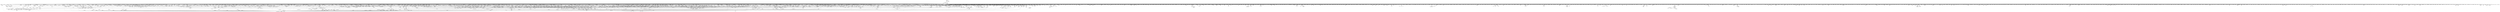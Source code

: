 digraph kerncollapsed {
    "finish_wait" [color="black"];
    "__cmpxchg_case_acq_32.constprop.0_16" [color="black"];
    "dl_task_is_earliest_deadline" [color="black"];
    "path_get" [color="black"];
    "__init_waitqueue_head" [color="black"];
    "freezing_slow_path" [color="black"];
    "enqueue_hrtimer.constprop.0" [color="black"];
    "__raw_spin_unlock_irq_23" [color="black"];
    "get_state_synchronize_rcu_full" [color="black"];
    "__pi_strcmp" [color="black"];
    "stackinfo_on_stack" [color="black"];
    "__mutex_remove_waiter" [color="black"];
    "class_raw_spinlock_irqsave_destructor" [color="black"];
    "do_raw_spin_lock_13" [color="black"];
    "ptep_set_access_flags" [color="black"];
    "Indirect call39" [color="black"];
    "get_sd_balance_interval" [color="black"];
    "xa_load" [color="black"];
    "min_deadline_cb_propagate" [color="black"];
    "__folio_cancel_dirty" [color="black"];
    "Indirect call152" [color="black"];
    "task_set_jobctl_pending" [color="black"];
    "xas_update.isra.0" [color="black"];
    "d_walk" [color="black"];
    "cpumask_subset" [color="black"];
    "cpu_do_switch_mm" [color="black"];
    "do_raw_spin_lock_51" [color="black"];
    "task_rq_unlock" [color="black"];
    "access_ok_2" [color="black"];
    "ptep_clear_flush" [color="black"];
    "device_pm_check_callbacks" [color="black"];
    "__raw_spin_unlock_irq_28" [color="black"];
    "Indirect call24" [color="black"];
    "dl_rq_of_se" [color="black"];
    "pmd_set_huge" [color="black"];
    "Indirect call65" [color="black"];
    "skip_atoi" [color="black"];
    "set_page_dirty" [color="black"];
    "try_to_take_rt_mutex" [color="black"];
    "deactivate_task" [color="black"];
    "attach_pid" [color="black"];
    "device_match_devt" [color="black"];
    "drain_pages_zone" [color="black"];
    "mte_destroy_descend.constprop.0" [color="black"];
    "__raw_read_unlock.constprop.0_2" [color="black"];
    "__msecs_to_jiffies" [color="black"];
    "count_vm_event_1" [color="black"];
    "__fprop_add_percpu_max" [color="black"];
    "folio_mapping" [color="black"];
    "folio_lruvec_relock_irq.constprop.0" [color="black"];
    "inode_io_list_del" [color="black"];
    "read_sanitised_ftr_reg" [color="black"];
    "mas_leaf_set_meta" [color="black"];
    "down_trylock" [color="black"];
    "netlink_unlock_table" [color="black"];
    "find_next_bit.constprop.0_7" [color="black"];
    "mt_find" [color="black"];
    "Indirect call89" [color="black"];
    "blake2s.constprop.0" [color="black"];
    "inode_io_list_move_locked" [color="black"];
    "mapping_shrinkable_1" [color="black"];
    "__cmpxchg_case_mb_64_4" [color="black"];
    "Indirect call132" [color="black"];
    "signal_pending" [color="black"];
    "Indirect call85" [color="black"];
    "Indirect call93" [color="black"];
    "access_ok_14" [color="black"];
    "__raw_spin_unlock_irq_29" [color="black"];
    "next_zone" [color="black"];
    "arm64_kernel_unmapped_at_el0_3" [color="black"];
    "__raw_spin_lock_irq_23" [color="black"];
    "lockref_get_not_zero" [color="black"];
    "pud_clear_huge" [color="black"];
    "do_raw_spin_lock_56" [color="black"];
    "lockref_put_or_lock" [color="black"];
    "can_set_direct_map" [color="black"];
    "__raw_spin_lock_irqsave_25" [color="black"];
    "clear_inode" [color="black"];
    "get_task_mm" [color="black"];
    "mm_set_has_pinned_flag" [color="black"];
    "Indirect call213" [color="black"];
    "__raw_write_lock_irq" [color="black"];
    "zone_watermark_fast.constprop.0" [color="black"];
    "__raw_spin_lock_irq_12" [color="black"];
    "hrtimer_try_to_cancel" [color="black"];
    "lockref_mark_dead" [color="black"];
    "pick_next_pushable_dl_task" [color="black"];
    "__kern_my_cpu_offset_49" [color="black"];
    "expand" [color="black"];
    "IS_ERR_OR_NULL_3" [color="black"];
    "set_task_cpu" [color="black"];
    "percpu_counter_dec" [color="black"];
    "__raw_spin_lock_20" [color="black"];
    "kthread_insert_work_sanity_check" [color="black"];
    "console_srcu_read_unlock" [color="black"];
    "__skb_checksum" [color="black"];
    "_find_first_bit" [color="black"];
    "__preempt_count_sub" [color="black"];
    "__mnt_want_write" [color="black"];
    "check_vma_flags" [color="black"];
    "__raw_spin_unlock_irq_37" [color="black"];
    "Indirect call8" [color="black"];
    "rcu_segcblist_extract_done_cbs" [color="black"];
    "Indirect call168" [color="black"];
    "mas_set_split_parent.isra.0" [color="black"];
    "io_poll_mark_cancelled" [color="black"];
    "pmd_offset.isra.0" [color="black"];
    "__lock_task_sighand" [color="black"];
    "irq_work_single" [color="black"];
    "Indirect call55" [color="black"];
    "__do_once_start" [color="black"];
    "flush_tlb_kernel_range" [color="black"];
    "lockref_put_return" [color="black"];
    "Indirect call157" [color="black"];
    "Indirect call92" [color="black"];
    "pcpu_update_empty_pages" [color="black"];
    "__raw_spin_unlock_irqrestore_9" [color="black"];
    "__cmpxchg_case_acq_32.constprop.0_4" [color="black"];
    "active_load_balance_cpu_stop" [color="black"];
    "sb_clear_inode_writeback" [color="black"];
    "netdev_start_xmit" [color="black"];
    "device_links_read_lock" [color="black"];
    "__raw_spin_trylock_5" [color="black"];
    "rb_next" [color="black"];
    "Indirect call0" [color="black"];
    "test_taint" [color="black"];
    "get_pwq" [color="black"];
    "Indirect call138" [color="black"];
    "__skb_header_pointer" [color="black"];
    "test_ti_thread_flag_22" [color="black"];
    "qdisc_qstats_cpu_qlen_inc" [color="black"];
    "prepare_alloc_pages.constprop.0" [color="black"];
    "__kern_my_cpu_offset_50" [color="black"];
    "__cmpxchg_case_mb_64_2" [color="black"];
    "auditd_test_task" [color="black"];
    "update_dl_rq_load_avg" [color="black"];
    "mmgrab_2" [color="black"];
    "kernfs_release_file.part.0.isra.0" [color="black"];
    "skb_headers_offset_update" [color="black"];
    "inode_cgwb_move_to_attached" [color="black"];
    "inc_rlimit_ucounts" [color="black"];
    "lru_deactivate_fn" [color="black"];
    "dec_mm_counter" [color="black"];
    "collect_posix_cputimers" [color="black"];
    "enqueue_pushable_dl_task" [color="black"];
    "dev_to_swnode" [color="black"];
    "list_splice_tail_init" [color="black"];
    "dev_pm_disable_wake_irq_check" [color="black"];
    "memchr" [color="black"];
    "find_task_by_vpid" [color="black"];
    "__nr_to_section" [color="black"];
    "sve_get_vl" [color="black"];
    "lru_lazyfree_fn" [color="black"];
    "get_arm64_ftr_reg" [color="black"];
    "list_splice" [color="black"];
    "sock_flag.constprop.0" [color="black"];
    "audit_gid_comparator" [color="black"];
    "virt_to_head_page.isra.0" [color="black"];
    "current_is_kswapd" [color="black"];
    "Indirect call36" [color="black"];
    "arch_send_call_function_single_ipi" [color="black"];
    "siginfo_layout" [color="black"];
    "__raw_spin_lock_irq.constprop.0_2" [color="black"];
    "security_task_kill" [color="black"];
    "__raw_spin_unlock_irqrestore_2" [color="black"];
    "do_raw_spin_lock.constprop.0_3" [color="black"];
    "ktime_get_mono_fast_ns" [color="black"];
    "select_collect2" [color="black"];
    "__mutex_init" [color="black"];
    "dl_bw_cpus" [color="black"];
    "rcu_is_cpu_rrupt_from_idle" [color="black"];
    "se_weight.isra.0" [color="black"];
    "_get_random_bytes" [color="black"];
    "_find_first_and_bit" [color="black"];
    "Indirect call76" [color="black"];
    "Indirect call63" [color="black"];
    "hrtimer_start_range_ns" [color="black"];
    "percpu_ref_get_many.constprop.0" [color="black"];
    "kick_process" [color="black"];
    "find_first_bit_4" [color="black"];
    "d_find_alias" [color="black"];
    "Indirect call128" [color="black"];
    "ktime_get" [color="black"];
    "mas_find" [color="black"];
    "set_ti_thread_flag" [color="black"];
    "__fsnotify_recalc_mask" [color="black"];
    "_find_next_and_bit" [color="black"];
    "__raw_write_lock_irq_1" [color="black"];
    "_compound_head_4" [color="black"];
    "__raw_spin_lock_irqsave_15" [color="black"];
    "anon_vma_interval_tree_pre_update_vma" [color="black"];
    "csum_partial_ext" [color="black"];
    "_raw_spin_rq_lock_irqsave" [color="black"];
    "__cmpxchg_case_acq_32.constprop.0_19" [color="black"];
    "dl_clear_overload.part.0" [color="black"];
    "prb_read_valid" [color="black"];
    "Indirect call147" [color="black"];
    "vm_unacct_memory_1" [color="black"];
    "dequeue_load_avg" [color="black"];
    "mnt_add_count" [color="black"];
    "list_lru_add" [color="black"];
    "fdget_pos" [color="black"];
    "__smp_call_single_queue" [color="black"];
    "clear_ti_thread_flag_4" [color="black"];
    "Indirect call83" [color="black"];
    "mas_walk" [color="black"];
    "mte_zero_clear_page_tags" [color="black"];
    "__sw_hweight64" [color="black"];
    "find_next_bit.constprop.0_6" [color="black"];
    "__cmpxchg_case_acq_32" [color="black"];
    "do_raw_spin_lock_36" [color="black"];
    "do_raw_spin_lock_6" [color="black"];
    "zone_reclaimable_pages" [color="black"];
    "kernfs_name_hash" [color="black"];
    "Indirect call192" [color="black"];
    "tls_preserve_current_state" [color="black"];
    "mapping_shrinkable" [color="black"];
    "io_file_get_flags" [color="black"];
    "chacha_block_generic" [color="black"];
    "timer_delete" [color="black"];
    "migrate_disable" [color="black"];
    "do_raw_spin_lock_12" [color="black"];
    "pcpu_page_idx" [color="black"];
    "invalid_migration_vma" [color="black"];
    "__set_close_on_exec.isra.0" [color="black"];
    "Indirect call30" [color="black"];
    "Indirect call175" [color="black"];
    "init_timer_key" [color="black"];
    "klist_node_attached" [color="black"];
    "dec_rlimit_ucounts" [color="black"];
    "add_nr_running" [color="black"];
    "vma_interval_tree_remove" [color="black"];
    "_find_last_bit" [color="black"];
    "__raw_spin_unlock_irq_17" [color="black"];
    "Indirect call143" [color="black"];
    "min_deadline_cb_rotate" [color="black"];
    "sk_memory_allocated_sub" [color="black"];
    "rcu_segcblist_first_pend_cb" [color="black"];
    "_find_first_zero_bit" [color="black"];
    "__balance_callbacks" [color="black"];
    "find_first_bit_1" [color="black"];
    "spin_lock_irqsave_ssp_contention" [color="black"];
    "deny_write_access.isra.0" [color="black"];
    "Indirect call15" [color="black"];
    "page_mapping" [color="black"];
    "node_dirty_ok" [color="black"];
    "__kern_my_cpu_offset_44" [color="black"];
    "__raw_spin_lock_irqsave_12" [color="black"];
    "will_become_orphaned_pgrp" [color="black"];
    "mast_ascend" [color="black"];
    "Indirect call42" [color="black"];
    "do_raw_spin_lock_30" [color="black"];
    "inode_to_bdi" [color="black"];
    "PageMovable" [color="black"];
    "skb_zcopy_downgrade_managed" [color="black"];
    "tk_clock_read" [color="black"];
    "arch_local_irq_disable_2" [color="black"];
    "flush_tlb_mm" [color="black"];
    "__dev_fwnode" [color="black"];
    "console_trylock" [color="black"];
    "_compound_head_5" [color="black"];
    "mutex_can_spin_on_owner" [color="black"];
    "page_vma_mapped_walk_done" [color="black"];
    "io_poll_can_finish_inline.isra.0" [color="black"];
    "__raw_spin_lock_irq_18" [color="black"];
    "__put_cpu_fpsimd_context" [color="black"];
    "__cmpxchg_case_mb_32_3" [color="black"];
    "isolation_suitable.isra.0" [color="black"];
    "task_participate_group_stop" [color="black"];
    "is_software_node" [color="black"];
    "zone_page_state_add" [color="black"];
    "should_failslab" [color="black"];
    "prepend_path" [color="black"];
    "req_set_fail" [color="black"];
    "security_sk_free" [color="black"];
    "to_kthread" [color="black"];
    "lock_hrtimer_base" [color="black"];
    "sub_running_bw.isra.0" [color="black"];
    "__prepare_to_swait" [color="black"];
    "get_cpu_fpsimd_context" [color="black"];
    "__raw_spin_lock_irq_32" [color="black"];
    "mab_no_null_split" [color="black"];
    "__raw_spin_trylock_3" [color="black"];
    "ma_slots" [color="black"];
    "Indirect call51" [color="black"];
    "percpu_counter_add_batch" [color="black"];
    "do_raw_spin_lock_46" [color="black"];
    "cpu_util_cfs_boost" [color="black"];
    "workingset_age_nonresident" [color="black"];
    "tick_get_device" [color="black"];
    "folio_account_cleaned" [color="black"];
    "fsnotify_first_mark" [color="black"];
    "__list_del_entry_1" [color="black"];
    "addr_to_vb_xa" [color="black"];
    "cpumask_next.constprop.0" [color="black"];
    "task_pid_vnr" [color="black"];
    "change_page_range" [color="black"];
    "cd_forget" [color="black"];
    "Indirect call81" [color="black"];
    "is_current_pgrp_orphaned" [color="black"];
    "timekeeping_get_ns" [color="black"];
    "igrab" [color="black"];
    "set_ptes.constprop.0.isra.0_1" [color="black"];
    "Indirect call70" [color="black"];
    "drain_pages" [color="black"];
    "data_check_size" [color="black"];
    "console_verbose" [color="black"];
    "tk_xtime.constprop.0" [color="black"];
    "__sk_mem_reclaim" [color="black"];
    "tlb_flush_mmu_tlbonly_1" [color="black"];
    "mas_wr_end_piv" [color="black"];
    "folio_isolate_lru" [color="black"];
    "task_pid_vnr_1" [color="black"];
    "Indirect call196" [color="black"];
    "__raw_spin_lock_irq_21" [color="black"];
    "do_raw_spin_lock_29" [color="black"];
    "page_ref_inc_4" [color="black"];
    "cpumask_weight.constprop.0_5" [color="black"];
    "wants_signal" [color="black"];
    "wb_update_bandwidth" [color="black"];
    "clear_ti_thread_flag_1" [color="black"];
    "__wb_writeout_add" [color="black"];
    "__flow_hash_from_keys" [color="black"];
    "mas_adopt_children.isra.0" [color="black"];
    "do_raw_spin_lock_23" [color="black"];
    "sock_flag_1" [color="black"];
    "list_del_init" [color="black"];
    "pcpu_block_update" [color="black"];
    "__xchg_case_mb_64.constprop.0_2" [color="black"];
    "_double_lock_balance" [color="black"];
    "__wake_up" [color="black"];
    "cpu_active" [color="black"];
    "Indirect call99" [color="black"];
    "futex_cmpxchg_value_locked" [color="black"];
    "pcpu_next_md_free_region" [color="black"];
    "set_work_data" [color="black"];
    "double_rq_lock" [color="black"];
    "__skb_fill_page_desc" [color="black"];
    "Indirect call215" [color="black"];
    "skb_checksum" [color="black"];
    "__preempt_count_add.constprop.0_1" [color="black"];
    "__cmpxchg_case_acq_32_2" [color="black"];
    "Indirect call54" [color="black"];
    "console_is_usable" [color="black"];
    "__raw_write_unlock_irq_4" [color="black"];
    "allow_write_access" [color="black"];
    "Indirect call112" [color="black"];
    "flush_tlb_mm_1" [color="black"];
    "sane_fdtable_size" [color="black"];
    "get_mm_exe_file" [color="black"];
    "__disable_irq" [color="black"];
    "kill_super_notify" [color="black"];
    "d_find_any_alias" [color="black"];
    "d_shrink_del" [color="black"];
    "arch_tlbbatch_should_defer.constprop.0" [color="black"];
    "__raw_spin_lock_irq" [color="black"];
    "del_page_from_free_list" [color="black"];
    "security_current_getsecid_subj" [color="black"];
    "ktime_get_coarse_real_ts64" [color="black"];
    "Indirect call110" [color="black"];
    "mas_parent_type" [color="black"];
    "irq_domain_activate_irq" [color="black"];
    "mas_prev_range" [color="black"];
    "__do_set_cpus_allowed" [color="black"];
    "audit_rate_check.part.0" [color="black"];
    "list_del_1" [color="black"];
    "__raw_spin_lock_irq_5" [color="black"];
    "get_new_cred" [color="black"];
    "mapping_allow_writable" [color="black"];
    "posixtimer_rearm" [color="black"];
    "__bitmap_and" [color="black"];
    "__raw_spin_lock_irqsave.constprop.0_3" [color="black"];
    "__raw_spin_lock_63" [color="black"];
    "__integrity_iint_find" [color="black"];
    "skb_tailroom_1" [color="black"];
    "propagate_mount_unlock" [color="black"];
    "llist_del_first" [color="black"];
    "radix_tree_load_root" [color="black"];
    "system_supports_mte_1" [color="black"];
    "num_other_online_cpus" [color="black"];
    "__bitmap_weight" [color="black"];
    "__irq_domain_activate_irq" [color="black"];
    "Indirect call126" [color="black"];
    "__bitmap_clear" [color="black"];
    "io_wq_cancel_pending_work" [color="black"];
    "__udelay" [color="black"];
    "__srcu_read_unlock" [color="black"];
    "irq_get_irq_data" [color="black"];
    "raw_spin_rq_unlock_irqrestore" [color="black"];
    "__bitmap_set" [color="black"];
    "Indirect call78" [color="black"];
    "__kern_my_cpu_offset_4" [color="black"];
    "do_raw_spin_lock_15" [color="black"];
    "futex_q_unlock" [color="black"];
    "gup_folio_next" [color="black"];
    "call_function_single_prep_ipi" [color="black"];
    "tag_get" [color="black"];
    "task_work_cancel_match" [color="black"];
    "io_wq_work_match_item" [color="black"];
    "clear_ti_thread_flag" [color="black"];
    "arch_local_irq_restore_2" [color="black"];
    "__rb_rotate_set_parents" [color="black"];
    "pick_next_task_idle" [color="black"];
    "rcu_poll_gp_seq_start_unlocked" [color="black"];
    "__raw_spin_lock_irq_31" [color="black"];
    "__raw_spin_unlock_irq_12" [color="black"];
    "Indirect call160" [color="black"];
    "spin_lock_irqsave_check_contention" [color="black"];
    "__skb_zcopy_downgrade_managed" [color="black"];
    "pageblock_pfn_to_page" [color="black"];
    "__cmpxchg_case_mb_64" [color="black"];
    "fpsimd_flush_task_state" [color="black"];
    "show_mem_node_skip" [color="black"];
    "Indirect call86" [color="black"];
    "Indirect call206" [color="black"];
    "rcu_segcblist_accelerate" [color="black"];
    "rwsem_spin_on_owner" [color="black"];
    "Indirect call165" [color="black"];
    "kmap_local_page" [color="black"];
    "mnt_set_mountpoint" [color="black"];
    "__wake_up_pollfree" [color="black"];
    "Indirect call153" [color="black"];
    "detach_if_pending" [color="black"];
    "futex_top_waiter" [color="black"];
    "zone_watermark_ok" [color="black"];
    "task_sigpending_1" [color="black"];
    "wp_page_reuse" [color="black"];
    "find_next_bit.constprop.0_5" [color="black"];
    "__percpu_add_case_32" [color="black"];
    "pcpu_init_md_blocks" [color="black"];
    "Indirect call190" [color="black"];
    "__hrtimer_next_event_base.constprop.0" [color="black"];
    "__raw_spin_unlock_irqrestore_32" [color="black"];
    "do_raw_spin_lock_16" [color="black"];
    "mapping_unmap_writable" [color="black"];
    "__kern_my_cpu_offset_83" [color="black"];
    "Indirect call19" [color="black"];
    "__percpu_add_case_32_21" [color="black"];
    "radix_tree_next_chunk" [color="black"];
    "replace_mark_chunk" [color="black"];
    "slab_want_init_on_free" [color="black"];
    "clear_page" [color="black"];
    "req_ref_put_and_test" [color="black"];
    "__raw_spin_lock_irqsave.constprop.0_8" [color="black"];
    "__cmpxchg_case_acq_64_1" [color="black"];
    "do_raw_spin_lock_3" [color="black"];
    "is_migration_entry" [color="black"];
    "pcpu_chunk_slot" [color="black"];
    "prb_commit" [color="black"];
    "__sw_hweight32" [color="black"];
    "audit_serial" [color="black"];
    "arch_local_irq_save" [color="black"];
    "_atomic_dec_and_lock_irqsave" [color="black"];
    "move_linked_works" [color="black"];
    "net_eq_idr" [color="black"];
    "count_vm_events" [color="black"];
    "do_raw_spin_lock_61" [color="black"];
    "Indirect call205" [color="black"];
    "pagefault_enable" [color="black"];
    "__dput_to_list" [color="black"];
    "kernfs_get" [color="black"];
    "kobj_ns_ops" [color="black"];
    "__xa_clear_mark" [color="black"];
    "bstats_update" [color="black"];
    "avg_vruntime" [color="black"];
    "arm64_kernel_unmapped_at_el0_2" [color="black"];
    "__raw_spin_unlock_irq_25" [color="black"];
    "is_subdir" [color="black"];
    "__raw_read_lock.constprop.0_1" [color="black"];
    "__kern_my_cpu_offset_29" [color="black"];
    "__raw_spin_lock_3" [color="black"];
    "task_get_vl" [color="black"];
    "____core____" [color="kernel"];
    "__cmpxchg_case_acq_32.constprop.0_10" [color="black"];
    "vma_last_pgoff" [color="black"];
    "local_bh_enable" [color="black"];
    "generic_exec_single" [color="black"];
    "__cmpxchg_case_acq_32.constprop.0_6" [color="black"];
    "prepare_to_wait" [color="black"];
    "Indirect call134" [color="black"];
    "update_min_vruntime" [color="black"];
    "mas_push_node" [color="black"];
    "Indirect call77" [color="black"];
    "__d_drop" [color="black"];
    "__raw_spin_unlock_irq_43" [color="black"];
    "memmove" [color="black"];
    "Indirect call29" [color="black"];
    "update_sd_lb_stats" [color="black"];
    "pvm_find_va_enclose_addr" [color="black"];
    "__flush_tlb_kernel_pgtable" [color="black"];
    "dl_bw_of" [color="black"];
    "zone_page_state_snapshot" [color="black"];
    "bump_cpu_timer" [color="black"];
    "strreplace" [color="black"];
    "system_supports_tlb_range_1" [color="black"];
    "anon_vma_interval_tree_iter_first" [color="black"];
    "percpu_ref_put_many.constprop.0_1" [color="black"];
    "mas_find_setup.constprop.0" [color="black"];
    "rcu_segcblist_ready_cbs" [color="black"];
    "find_busiest_group" [color="black"];
    "local_cpu_stop" [color="black"];
    "__mod_timer" [color="black"];
    "fatal_signal_pending_6" [color="black"];
    "__peernet2id" [color="black"];
    "__lock_timer" [color="black"];
    "folio_trylock" [color="black"];
    "steal_suitable_fallback" [color="black"];
    "fsnotify_handle_inode_event.isra.0" [color="black"];
    "do_init_timer.constprop.0" [color="black"];
    "__skb_set_length" [color="black"];
    "dput_to_list" [color="black"];
    "Indirect call4" [color="black"];
    "xa_mk_value" [color="black"];
    "folio_total_mapcount" [color="black"];
    "__kern_my_cpu_offset_35" [color="black"];
    "Indirect call166" [color="black"];
    "do_raw_spin_lock_18" [color="black"];
    "mas_is_err" [color="black"];
    "__raw_write_lock.constprop.0_1" [color="black"];
    "arch_local_irq_save_8" [color="black"];
    "do_raw_spin_lock_50" [color="black"];
    "pm_runtime_autosuspend_expiration" [color="black"];
    "tlb_flush_mmu_tlbonly" [color="black"];
    "post_init_entity_util_avg" [color="black"];
    "Indirect call100" [color="black"];
    "Indirect call50" [color="black"];
    "xas_set_mark" [color="black"];
    "mte_update_gcr_excl.isra.0" [color="black"];
    "tty_termios_baud_rate" [color="black"];
    "__enqueue_entity" [color="black"];
    "check_stable_address_space" [color="black"];
    "find_next_bit_29" [color="black"];
    "__kern_my_cpu_offset_60" [color="black"];
    "__task_rq_lock" [color="black"];
    "io_wq_worker_running" [color="black"];
    "fsnotify" [color="black"];
    "Indirect call75" [color="black"];
    "set_kpti_asid_bits" [color="black"];
    "lookup_mountpoint" [color="black"];
    "kernfs_should_drain_open_files" [color="black"];
    "irqd_irq_disabled.isra.0" [color="black"];
    "this_cpu_has_cap" [color="black"];
    "set_task_reclaim_state" [color="black"];
    "arch_local_irq_restore" [color="black"];
    "do_raw_spin_lock_7" [color="black"];
    "arch_local_irq_save_1" [color="black"];
    "do_raw_spin_lock_10" [color="black"];
    "__raw_spin_unlock_irqrestore_24" [color="black"];
    "find_next_bit_6" [color="black"];
    "queued_write_lock_slowpath" [color="black"];
    "__raw_spin_unlock_irq_45" [color="black"];
    "do_raw_spin_lock_28" [color="black"];
    "set_swapper_pgd" [color="black"];
    "set_next_task" [color="black"];
    "do_raw_spin_lock_31" [color="black"];
    "__attach_mnt" [color="black"];
    "prb_first_valid_seq" [color="black"];
    "recalc_sigpending" [color="black"];
    "irq_work_queue" [color="black"];
    "__raw_spin_lock.constprop.0" [color="black"];
    "_copy_from_iter" [color="black"];
    "lockref_get" [color="black"];
    "arch_local_irq_save_7" [color="black"];
    "__raw_spin_lock_5" [color="black"];
    "__kern_my_cpu_offset_71" [color="black"];
    "percpu_ref_noop_confirm_switch" [color="black"];
    "down_read_trylock" [color="black"];
    "kernfs_leftmost_descendant" [color="black"];
    "eventfd_signal_mask" [color="black"];
    "rcu_poll_gp_seq_end" [color="black"];
    "__kern_my_cpu_offset_56" [color="black"];
    "no_page_table" [color="black"];
    "Indirect call188" [color="black"];
    "__kern_my_cpu_offset_62" [color="black"];
    "wake_up_klogd" [color="black"];
    "rt_mutex_top_waiter" [color="black"];
    "slab_is_available" [color="black"];
    "update_load_avg" [color="black"];
    "__raw_spin_lock_irq_6" [color="black"];
    "ldsem_down_read_trylock" [color="black"];
    "__cmpxchg_case_acq_32.constprop.0_18" [color="black"];
    "Indirect call46" [color="black"];
    "pfn_valid_2" [color="black"];
    "Indirect call172" [color="black"];
    "sync_exp_work_done" [color="black"];
    "__raw_spin_lock_52" [color="black"];
    "zone_watermark_ok_safe" [color="black"];
    "find_last_bit" [color="black"];
    "__raw_spin_unlock_irqrestore_12" [color="black"];
    "smp_call_function_many" [color="black"];
    "__kern_my_cpu_offset_61" [color="black"];
    "node_page_state_add" [color="black"];
    "__futex_unqueue" [color="black"];
    "__kern_my_cpu_offset_14" [color="black"];
    "pi_state_update_owner" [color="black"];
    "fpsimd_save_state" [color="black"];
    "__percpu_add_case_32_15" [color="black"];
    "__raw_spin_unlock_irq_35" [color="black"];
    "compaction_free" [color="black"];
    "mas_wr_walk_descend" [color="black"];
    "pcpu_chunk_populated" [color="black"];
    "skb_cloned" [color="black"];
    "test_ti_thread_flag_19" [color="black"];
    "__dl_update" [color="black"];
    "io_req_complete_defer" [color="black"];
    "__audit_uring_entry" [color="black"];
    "Indirect call197" [color="black"];
    "mm_counter_file" [color="black"];
    "copy_highpage" [color="black"];
    "rt_mutex_proxy_unlock" [color="black"];
    "xa_err" [color="black"];
    "__efistub_caches_clean_inval_pou" [color="black"];
    "__kern_my_cpu_offset_78" [color="black"];
    "mntget" [color="black"];
    "Indirect call159" [color="black"];
    "__raw_spin_lock" [color="black"];
    "__raw_read_unlock.constprop.0_6" [color="black"];
    "update_sctlr_el1" [color="black"];
    "vma_needs_dirty_tracking" [color="black"];
    "__raw_spin_lock_irqsave_6" [color="black"];
    "__isolate_free_page" [color="black"];
    "user_disable_single_step" [color="black"];
    "__get_cpu_fpsimd_context" [color="black"];
    "task_sched_runtime" [color="black"];
    "qdisc_maybe_clear_missed" [color="black"];
    "fprop_fraction_percpu" [color="black"];
    "find_vm_area" [color="black"];
    "kmalloc_slab" [color="black"];
    "Indirect call5" [color="black"];
    "files_lookup_fd_raw" [color="black"];
    "bit_waitqueue" [color="black"];
    "__raw_spin_lock_irqsave_21" [color="black"];
    "find_next_zero_bit_2" [color="black"];
    "folio_order" [color="black"];
    "mm_counter" [color="black"];
    "list_del_init_3" [color="black"];
    "mnt_dec_writers" [color="black"];
    "gup_signal_pending" [color="black"];
    "__mod_lruvec_state" [color="black"];
    "page_ref_dec_and_test" [color="black"];
    "security_capable" [color="black"];
    "io_cqring_wake" [color="black"];
    "Indirect call133" [color="black"];
    "get_file_2" [color="black"];
    "cpumask_any_distribute" [color="black"];
    "__fget_light" [color="black"];
    "__kern_my_cpu_offset_22" [color="black"];
    "find_lock_task_mm" [color="black"];
    "__kern_my_cpu_offset_77" [color="black"];
    "__skb_dequeue_3" [color="black"];
    "mas_mab_cp" [color="black"];
    "mas_safe_min" [color="black"];
    "Indirect call127" [color="black"];
    "pagefault_enable_2" [color="black"];
    "clear_siginfo" [color="black"];
    "fpsimd_save" [color="black"];
    "__kern_my_cpu_offset_21" [color="black"];
    "calc_delta_fair" [color="black"];
    "queued_read_lock.constprop.0" [color="black"];
    "Indirect call66" [color="black"];
    "timer_reduce" [color="black"];
    "invalid_mkclean_vma" [color="black"];
    "Indirect call41" [color="black"];
    "do_raw_spin_lock_118" [color="black"];
    "io_fill_cqe_aux" [color="black"];
    "hrtimer_cancel" [color="black"];
    "__arch_copy_from_user" [color="black"];
    "freezing" [color="black"];
    "__fswab32_10" [color="black"];
    "test_and_set_ti_thread_flag_1" [color="black"];
    "init_multi_vma_prep" [color="black"];
    "lazy_max_pages" [color="black"];
    "chacha_permute" [color="black"];
    "mas_push_data" [color="black"];
    "__raw_spin_unlock_irq.constprop.0_2" [color="black"];
    "Indirect call214" [color="black"];
    "Indirect call207" [color="black"];
    "Indirect call14" [color="black"];
    "do_raw_spin_lock_65" [color="black"];
    "__gfp_pfmemalloc_flags" [color="black"];
    "compound_order_2" [color="black"];
    "__cmpxchg_case_rel_32" [color="black"];
    "rb_insert_color" [color="black"];
    "__ipi_send_mask" [color="black"];
    "pfn_is_map_memory" [color="black"];
    "post_ttbr_update_workaround" [color="black"];
    "Indirect call113" [color="black"];
    "prb_final_commit" [color="black"];
    "__raw_spin_lock_irqsave_11" [color="black"];
    "timerqueue_del" [color="black"];
    "kernfs_next_descendant_post" [color="black"];
    "ksize" [color="black"];
    "read_seqbegin_or_lock" [color="black"];
    "__raw_spin_lock_irq_26" [color="black"];
    "rcu_cblist_init" [color="black"];
    "vm_commit_limit" [color="black"];
    "find_next_bit_11" [color="black"];
    "cpu_timer_task_rcu" [color="black"];
    "read_seqbegin.constprop.0" [color="black"];
    "do_raw_spin_lock" [color="black"];
    "Indirect call68" [color="black"];
    "exit_rcu" [color="black"];
    "__irq_can_set_affinity" [color="black"];
    "__kern_my_cpu_offset_47" [color="black"];
    "Indirect call125" [color="black"];
    "list_del_3" [color="black"];
    "clear_ti_thread_flag_3" [color="black"];
    "__dequeue_entity" [color="black"];
    "proto_memory_pcpu_drain" [color="black"];
    "__wake_up_bit" [color="black"];
    "workingset_update_node" [color="black"];
    "xas_result" [color="black"];
    "strchr" [color="black"];
    "__reuseport_detach_sock.isra.0" [color="black"];
    "__hlist_del" [color="black"];
    "dget" [color="black"];
    "__raw_spin_lock_14" [color="black"];
    "Indirect call108" [color="black"];
    "signal_pending_state_1" [color="black"];
    "should_fail_alloc_page" [color="black"];
    "osq_unlock" [color="black"];
    "pagetable_pte_dtor" [color="black"];
    "cpumask_weight" [color="black"];
    "__pageblock_pfn_to_page" [color="black"];
    "__kern_my_cpu_offset_16" [color="black"];
    "__raw_spin_lock_irqsave_4" [color="black"];
    "do_raw_spin_lock_72" [color="black"];
    "io_prep_async_work" [color="black"];
    "folio_mapped_2" [color="black"];
    "Indirect call155" [color="black"];
    "Indirect call40" [color="black"];
    "set_ptes.isra.0" [color="black"];
    "cpumask_next_and" [color="black"];
    "pgdat_balanced" [color="black"];
    "__raw_spin_lock_irq_4" [color="black"];
    "do_raw_spin_lock_24" [color="black"];
    "Indirect call144" [color="black"];
    "Indirect call154" [color="black"];
    "__cmpxchg_case_64.isra.0" [color="black"];
    "kobj_child_ns_ops" [color="black"];
    "mas_put_in_tree" [color="black"];
    "dev_bus_name" [color="black"];
    "__dl_clear_params" [color="black"];
    "get_arm64_ftr_reg_nowarn" [color="black"];
    "kill_device" [color="black"];
    "find_next_zero_bit" [color="black"];
    "mutex_is_locked" [color="black"];
    "task_rq_lock" [color="black"];
    "kmsg_dump" [color="black"];
    "find_buddy_page_pfn" [color="black"];
    "Indirect call67" [color="black"];
    "__fdget_pos" [color="black"];
    "workingset_eviction" [color="black"];
    "wb_dirty_limits" [color="black"];
    "Indirect call142" [color="black"];
    "d_path" [color="black"];
    "folio_invalidate" [color="black"];
    "__srcu_read_lock" [color="black"];
    "first_zones_zonelist" [color="black"];
    "__raw_spin_lock_54" [color="black"];
    "folio_trylock_1" [color="black"];
    "print_tainted" [color="black"];
    "__iget" [color="black"];
    "do_raw_spin_lock_83" [color="black"];
    "io_timeout_extract" [color="black"];
    "idr_find" [color="black"];
    "__irq_get_desc_lock" [color="black"];
    "signal_set_stop_flags" [color="black"];
    "fatal_signal_pending_3" [color="black"];
    "io_acct_run_queue" [color="black"];
    "Indirect call91" [color="black"];
    "Indirect call27" [color="black"];
    "task_sigpending_2" [color="black"];
    "__page_cache_release" [color="black"];
    "Indirect call32" [color="black"];
    "__cmpxchg_case_mb_32_8" [color="black"];
    "defer_console_output" [color="black"];
    "_compound_head_2" [color="black"];
    "strncmp" [color="black"];
    "mm_trace_rss_stat" [color="black"];
    "find_vma" [color="black"];
    "folio_nr_pages_1" [color="black"];
    "rb_erase_cached.isra.0" [color="black"];
    "io_put_kbuf_comp.isra.0" [color="black"];
    "prepend" [color="black"];
    "online_section_nr" [color="black"];
    "retain_dentry" [color="black"];
    "Indirect call174" [color="black"];
    "prepare_to_wait_event" [color="black"];
    "__cmpxchg_case_acq_32.constprop.0" [color="black"];
    "rcu_seq_start_1" [color="black"];
    "__cmpxchg_case_acq_32.constprop.0_17" [color="black"];
    "atomic_notifier_call_chain" [color="black"];
    "plist_del" [color="black"];
    "__put_unused_fd" [color="black"];
    "__update_load_avg_se" [color="black"];
    "__raw_spin_unlock_irqrestore" [color="black"];
    "netlink_overrun" [color="black"];
    "__irq_domain_deactivate_irq" [color="black"];
    "Indirect call11" [color="black"];
    "__raw_spin_lock_49" [color="black"];
    "__percpu_add_case_64_3" [color="black"];
    "__raw_spin_lock_irqsave_3" [color="black"];
    "fsnotify_grab_connector" [color="black"];
    "do_raw_spin_lock_60" [color="black"];
    "__xas_next" [color="black"];
    "check_preempt_curr_dl" [color="black"];
    "attach_entity_load_avg" [color="black"];
    "test_and_set_bit_lock.constprop.0" [color="black"];
    "ihold" [color="black"];
    "vma_interval_tree_insert_after" [color="black"];
    "skb_may_tx_timestamp.part.0" [color="black"];
    "pcpu_post_unmap_tlb_flush" [color="black"];
    "folio_nr_pages_3" [color="black"];
    "audit_uid_comparator" [color="black"];
    "do_raw_spin_lock_41" [color="black"];
    "system_supports_address_auth_1" [color="black"];
    "__update_min_deadline" [color="black"];
    "Indirect call198" [color="black"];
    "__printk_safe_exit" [color="black"];
    "Indirect call211" [color="black"];
    "Indirect call150" [color="black"];
    "__rpm_get_callback" [color="black"];
    "Indirect call74" [color="black"];
    "find_later_rq" [color="black"];
    "Indirect call2" [color="black"];
    "workingset_refault" [color="black"];
    "update_curr" [color="black"];
    "queued_read_unlock.constprop.0_2" [color="black"];
    "__raw_spin_lock_32" [color="black"];
    "update_misfit_status" [color="black"];
    "Indirect call173" [color="black"];
    "__wake_up_sync_key" [color="black"];
    "Indirect call17" [color="black"];
    "find_task_by_pid_ns" [color="black"];
    "mas_find_child" [color="black"];
    "Indirect call20" [color="black"];
    "panic_smp_self_stop" [color="black"];
    "__raw_spin_lock_irqsave_42" [color="black"];
    "__raw_spin_lock_irq_3" [color="black"];
    "Indirect call38" [color="black"];
    "set_secondary_fwnode" [color="black"];
    "sock_inuse_add" [color="black"];
    "desc_read_finalized_seq" [color="black"];
    "capacity_of" [color="black"];
    "need_mlock_drain" [color="black"];
    "can_migrate_task" [color="black"];
    "__raw_spin_unlock_irqrestore_14" [color="black"];
    "find_next_bit.constprop.0_8" [color="black"];
    "virt_to_slab" [color="black"];
    "list_del_init_7" [color="black"];
    "Indirect call102" [color="black"];
    "__raw_spin_lock_27" [color="black"];
    "__kern_my_cpu_offset_6" [color="black"];
    "__page_dup_rmap.constprop.0" [color="black"];
    "oom_unkillable_task.isra.0" [color="black"];
    "u64_stats_add_2" [color="black"];
    "timespec64_equal" [color="black"];
    "rcu_jiffies_till_stall_check" [color="black"];
    "skb_tailroom_2" [color="black"];
    "test_tsk_need_resched" [color="black"];
    "Indirect call204" [color="black"];
    "__wake_up_klogd.part.0" [color="black"];
    "Indirect call96" [color="black"];
    "folio_trylock_2" [color="black"];
    "__cmpxchg_case_8" [color="black"];
    "Indirect call141" [color="black"];
    "activate_task" [color="black"];
    "__kern_my_cpu_offset_80" [color="black"];
    "next_mnt" [color="black"];
    "__raw_spin_trylock_1" [color="black"];
    "Indirect call106" [color="black"];
    "mas_leaf_max_gap" [color="black"];
    "hlist_bl_lock" [color="black"];
    "task_ppid_nr" [color="black"];
    "Indirect call169" [color="black"];
    "__raw_spin_unlock_irq_4" [color="black"];
    "get_work_pwq" [color="black"];
    "to_desc" [color="black"];
    "Indirect call200" [color="black"];
    "__wb_update_bandwidth.constprop.0" [color="black"];
    "tty_termios_input_baud_rate" [color="black"];
    "Indirect call82" [color="black"];
    "__raw_spin_lock_irq_35" [color="black"];
    "test_ti_thread_flag_6" [color="black"];
    "compound_order" [color="black"];
    "calc_wheel_index" [color="black"];
    "sk_leave_memory_pressure" [color="black"];
    "__raw_spin_lock_46" [color="black"];
    "Indirect call209" [color="black"];
    "list_del_4" [color="black"];
    "Indirect call170" [color="black"];
    "blake2s_compress" [color="black"];
    "irq_enable" [color="black"];
    "put_dec" [color="black"];
    "allow_direct_reclaim" [color="black"];
    "____do_softirq" [color="black"];
    "sub_rq_bw.isra.0" [color="black"];
    "find_first_bit_6" [color="black"];
    "rcu_poll_gp_seq_end_unlocked" [color="black"];
    "security_task_getsecid_obj" [color="black"];
    "__raw_spin_unlock_irqrestore_17" [color="black"];
    "qdisc_qstats_cpu_qlen_dec" [color="black"];
    "__raw_spin_lock_42" [color="black"];
    "__raw_spin_unlock_irqrestore.constprop.0_1" [color="black"];
    "__cmpxchg_case_mb_32_10" [color="black"];
    "system_supports_generic_auth" [color="black"];
    "mutex_trylock" [color="black"];
    "__io_disarm_linked_timeout" [color="black"];
    "__finalize_skb_around" [color="black"];
    "pfn_valid_1" [color="black"];
    "cpu_online" [color="black"];
    "__kern_my_cpu_offset_133" [color="black"];
    "arch_asym_cpu_priority" [color="black"];
    "find_first_bit_3" [color="black"];
    "move_freepages_block" [color="black"];
    "set_pageblock_migratetype" [color="black"];
    "Indirect call13" [color="black"];
    "copy_fd_bitmaps" [color="black"];
    "audit_mark_compare" [color="black"];
    "vma_interval_tree_subtree_search" [color="black"];
    "lru_add_fn" [color="black"];
    "__kern_my_cpu_offset_37" [color="black"];
    "Indirect call115" [color="black"];
    "sig_handler_ignored" [color="black"];
    "set_pfnblock_flags_mask" [color="black"];
    "do_raw_spin_lock_42" [color="black"];
    "update_newidle_cost" [color="black"];
    "arch_stack_walk" [color="black"];
    "inode_lru_list_del" [color="black"];
    "tlb_remove_table_sync_one" [color="black"];
    "sched_cgroup_fork" [color="black"];
    "__rb_change_child.constprop.0" [color="black"];
    "cpumask_any_and_distribute" [color="black"];
    "io_poll_get_ownership" [color="black"];
    "__percpu_add_case_64.constprop.0" [color="black"];
    "task_fits_cpu" [color="black"];
    "__raw_spin_unlock_irqrestore_29" [color="black"];
    "raw_spin_rq_trylock" [color="black"];
    "d_set_d_op" [color="black"];
    "rcu_is_watching" [color="black"];
    "__remove_hrtimer" [color="black"];
    "__raw_spin_lock_irq_1" [color="black"];
    "__raw_spin_lock_irqsave_50" [color="black"];
    "extfrag_for_order" [color="black"];
    "do_raw_spin_lock_34" [color="black"];
    "reusable_anon_vma" [color="black"];
    "arm_timer" [color="black"];
    "__init_rwsem" [color="black"];
    "xas_clear_mark" [color="black"];
    "smp_call_function_many_cond" [color="black"];
    "__kmem_obj_info" [color="black"];
    "cpu_online_2" [color="black"];
    "find_next_bit_10" [color="black"];
    "get_file_1" [color="black"];
    "__sync_icache_dcache" [color="black"];
    "__cmpxchg_case_acq_32.constprop.0_7" [color="black"];
    "xas_error.isra.0" [color="black"];
    "rb_first" [color="black"];
    "fdput.isra.0_1" [color="black"];
    "clear_ti_thread_flag_6" [color="black"];
    "cpu_online_1" [color="black"];
    "rcu_exp_need_qs" [color="black"];
    "cpu_switch_to" [color="black"];
    "pte_offset_kernel.isra.0" [color="black"];
    "mod_zone_state" [color="black"];
    "pcpu_block_refresh_hint" [color="black"];
    "anon_vma_interval_tree_insert" [color="black"];
    "get_data" [color="black"];
    "Indirect call203" [color="black"];
    "mab_calc_split" [color="black"];
    "ttwu_do_activate.constprop.0" [color="black"];
    "unhash_mnt" [color="black"];
    "prb_next_seq" [color="black"];
    "do_raw_spin_lock_69" [color="black"];
    "arch_local_irq_restore_1" [color="black"];
    "__raw_spin_lock_16" [color="black"];
    "do_raw_spin_lock_26" [color="black"];
    "__timer_delete_sync" [color="black"];
    "fill_contig_page_info" [color="black"];
    "__xchg_case_acq_64.isra.0" [color="black"];
    "list_del_init_6" [color="black"];
    "cpu_timer_dequeue" [color="black"];
    "io_run_local_work_continue" [color="black"];
    "flush_dcache_page" [color="black"];
    "irq_to_desc" [color="black"];
    "access_ok_12" [color="black"];
    "arch_irq_work_raise" [color="black"];
    "Indirect call120" [color="black"];
    "inode_maybe_inc_iversion" [color="black"];
    "__raise_softirq_irqoff" [color="black"];
    "sched_ttwu_pending" [color="black"];
    "page_ref_add_1" [color="black"];
    "find_next_bit.constprop.0_11" [color="black"];
    "page_ref_inc_2" [color="black"];
    "do_raw_spin_lock_88" [color="black"];
    "find_next_zero_bit_1" [color="black"];
    "workingset_test_recent" [color="black"];
    "signal_pending_state_2" [color="black"];
    "add_wait_queue" [color="black"];
    "vma_interval_tree_iter_first" [color="black"];
    "irqd_set.isra.0_1" [color="black"];
    "__update_gt_cputime" [color="black"];
    "pfn_swap_entry_to_page" [color="black"];
    "__raw_spin_lock_irq_17" [color="black"];
    "netlink_lock_table" [color="black"];
    "system_supports_tlb_range" [color="black"];
    "pm_runtime_get_noresume" [color="black"];
    "Indirect call104" [color="black"];
    "__lookup_mnt" [color="black"];
    "futex_hb_waiters_dec" [color="black"];
    "mnt_get_count" [color="black"];
    "osq_wait_next" [color="black"];
    "security_audit_rule_match" [color="black"];
    "__raw_spin_lock_irqsave" [color="black"];
    "cpumask_first_and" [color="black"];
    "radix_tree_lookup" [color="black"];
    "plist_add" [color="black"];
    "Indirect call136" [color="black"];
    "__raw_spin_lock_irq_20" [color="black"];
    "data_alloc" [color="black"];
    "__remove_shared_vm_struct.constprop.0" [color="black"];
    "dev_nit_active" [color="black"];
    "copy_from_kernel_nofault_allowed" [color="black"];
    "__cmpxchg_case_acq_32.constprop.0_2" [color="black"];
    "mask_irq" [color="black"];
    "posix_cputimers_group_init" [color="black"];
    "memcg_charge_kernel_stack.part.0" [color="black"];
    "kthread_probe_data" [color="black"];
    "folio_mapped_1" [color="black"];
    "__mod_zone_page_state" [color="black"];
    "__pm_relax" [color="black"];
    "mte_thread_switch" [color="black"];
    "__disable_irq_nosync" [color="black"];
    "__io_put_kbuf_list" [color="black"];
    "rb_erase" [color="black"];
    "__local_bh_enable_ip" [color="black"];
    "__raw_spin_lock_irqsave_41" [color="black"];
    "raw_spin_rq_lock_nested" [color="black"];
    "anon_vma_interval_tree_remove" [color="black"];
    "Indirect call193" [color="black"];
    "__raw_spin_lock_22" [color="black"];
    "tty_driver_flush_buffer" [color="black"];
    "rpm_check_suspend_allowed" [color="black"];
    "mtree_load" [color="black"];
    "need_active_balance" [color="black"];
    "__accumulate_pelt_segments" [color="black"];
    "mutex_spin_on_owner" [color="black"];
    "page_ref_dec_and_test_2" [color="black"];
    "fasync_insert_entry" [color="black"];
    "Indirect call129" [color="black"];
    "memzero_explicit" [color="black"];
    "maybe_mkwrite.isra.0" [color="black"];
    "vfs_llseek" [color="black"];
    "netlink_has_listeners" [color="black"];
    "folio_nr_pages_2" [color="black"];
    "io_cancel_ctx_cb" [color="black"];
    "propagation_next" [color="black"];
    "copy_to_user_page" [color="black"];
    "pvm_determine_end_from_reverse" [color="black"];
    "xas_start" [color="black"];
    "__printk_cpu_sync_try_get" [color="black"];
    "override_creds" [color="black"];
    "drain_local_pages" [color="black"];
    "do_raw_spin_lock.constprop.0_14" [color="black"];
    "tty_update_time" [color="black"];
    "wake_up_var" [color="black"];
    "skb_header_cloned" [color="black"];
    "percpu_ref_put_many.constprop.0" [color="black"];
    "rcu_seq_end" [color="black"];
    "__raw_spin_lock_4" [color="black"];
    "call_on_irq_stack" [color="black"];
    "strscpy_pad" [color="black"];
    "irq_set_thread_affinity" [color="black"];
    "page_ref_inc_3" [color="black"];
    "__raw_spin_unlock_irq_7" [color="black"];
    "Indirect call184" [color="black"];
    "mod_zone_page_state" [color="black"];
    "mte_clear_page_tags" [color="black"];
    "test_ti_thread_flag_4" [color="black"];
    "fatal_signal_pending_5" [color="black"];
    "d_lru_del" [color="black"];
    "next_online_pgdat" [color="black"];
    "arch_get_random_seed_longs" [color="black"];
    "__raw_spin_unlock_irq_21" [color="black"];
    "srcu_get_delay.isra.0" [color="black"];
    "rcu_stall_is_suppressed" [color="black"];
    "put_ldops.constprop.0" [color="black"];
    "remove_wait_queue" [color="black"];
    "Indirect call28" [color="black"];
    "do_raw_spin_lock_25" [color="black"];
    "_prb_commit" [color="black"];
    "__raw_write_unlock_irq_5" [color="black"];
    "__siphash_unaligned" [color="black"];
    "rcu_seq_set_state" [color="black"];
    "Indirect call208" [color="black"];
    "rcu_seq_snap" [color="black"];
    "__printk_safe_enter" [color="black"];
    "get_random_bytes" [color="black"];
    "new_context" [color="black"];
    "pid_task" [color="black"];
    "__cmpxchg_case_acq_32.constprop.0_20" [color="black"];
    "decay_load" [color="black"];
    "Indirect call23" [color="black"];
    "__mutex_add_waiter" [color="black"];
    "__irq_startup" [color="black"];
    "device_links_read_unlock" [color="black"];
    "wb_io_lists_populated" [color="black"];
    "__acct_reclaim_writeback" [color="black"];
    "rcu_segcblist_init" [color="black"];
    "pm_qos_read_value" [color="black"];
    "Indirect call177" [color="black"];
    "xas_not_node" [color="black"];
    "rcu_seq_end_1" [color="black"];
    "sock_rfree" [color="black"];
    "Indirect call186" [color="black"];
    "mte_parent_slot" [color="black"];
    "irq_work_claim" [color="black"];
    "Indirect call117" [color="black"];
    "find_vmap_area" [color="black"];
    "mas_rewalk_if_dead" [color="black"];
    "folio_add_new_anon_rmap" [color="black"];
    "__raw_spin_lock_28" [color="black"];
    "smp_call_function_single" [color="black"];
    "find_next_bit_13" [color="black"];
    "cpus_share_cache" [color="black"];
    "__rb_erase_color" [color="black"];
    "list_del_init_2" [color="black"];
    "d_flags_for_inode" [color="black"];
    "update_rt_rq_load_avg" [color="black"];
    "set_ti_thread_flag_5" [color="black"];
    "rwsem_set_nonspinnable" [color="black"];
    "mab_shift_right" [color="black"];
    "mas_update_gap" [color="black"];
    "vma_interval_tree_insert" [color="black"];
    "rcu_accelerate_cbs" [color="black"];
    "mas_prev_setup.constprop.0" [color="black"];
    "io_poll_remove_entries" [color="black"];
    "timer_base.isra.0" [color="black"];
    "cpu_util_cfs" [color="black"];
    "queued_read_lock_slowpath" [color="black"];
    "__raw_spin_trylock" [color="black"];
    "mas_next_sibling" [color="black"];
    "sock_flag_3" [color="black"];
    "mas_next_range" [color="black"];
    "__raw_spin_lock_irqsave_5" [color="black"];
    "try_to_unmap_flush" [color="black"];
    "update_group_capacity" [color="black"];
    "skb_queue_tail" [color="black"];
    "__kern_my_cpu_offset_19" [color="black"];
    "reweight_task" [color="black"];
    "srcu_funnel_exp_start" [color="black"];
    "skb_flow_get_icmp_tci" [color="black"];
    "rt_mutex_setprio" [color="black"];
    "Indirect call212" [color="black"];
    "fsnotify_detach_connector_from_object" [color="black"];
    "raw_spin_rq_lock_1" [color="black"];
    "__percpu_add_case_64_7" [color="black"];
    "get_next_ino" [color="black"];
    "page_try_share_anon_rmap" [color="black"];
    "mas_wr_walk_index.isra.0" [color="black"];
    "Indirect call58" [color="black"];
    "list_del_init_5" [color="black"];
    "__bpf_free_used_maps" [color="black"];
    "get_work_pool" [color="black"];
    "inactive_is_low.constprop.0" [color="black"];
    "desc_make_reusable" [color="black"];
    "init_completion" [color="black"];
    "Indirect call26" [color="black"];
    "__f_unlock_pos" [color="black"];
    "io_is_timeout_noseq" [color="black"];
    "Indirect call191" [color="black"];
    "do_softirq" [color="black"];
    "mas_pop_node" [color="black"];
    "qdisc_run_begin" [color="black"];
    "Indirect call95" [color="black"];
    "skb_tailroom" [color="black"];
    "count_vm_events_2" [color="black"];
    "_compound_head_3" [color="black"];
    "notifier_call_chain" [color="black"];
    "Indirect call210" [color="black"];
    "do_raw_spin_lock_2" [color="black"];
    "pcpu_unit_page_offset" [color="black"];
    "dcache_clean_pou" [color="black"];
    "cpuhp_invoke_callback" [color="black"];
    "cpumask_empty_3" [color="black"];
    "enqueue_timer" [color="black"];
    "vma_is_secretmem" [color="black"];
    "mte_update_sctlr_user" [color="black"];
    "ktime_add_safe" [color="black"];
    "io_poll_find.constprop.0" [color="black"];
    "copy_page" [color="black"];
    "add_timer_on" [color="black"];
    "__raw_spin_unlock_irq_5" [color="black"];
    "crng_make_state" [color="black"];
    "__percpu_add_case_64_1" [color="black"];
    "prep_compound_page" [color="black"];
    "count_vm_event_2" [color="black"];
    "Indirect call176" [color="black"];
    "__rt_mutex_slowtrylock" [color="black"];
    "percpu_counter_set" [color="black"];
    "group_balance_cpu" [color="black"];
    "lru_move_tail_fn" [color="black"];
    "Indirect call57" [color="black"];
    "__mutex_trylock_common" [color="black"];
    "purge_fragmented_block" [color="black"];
    "d_ancestor" [color="black"];
    "compaction_zonelist_suitable" [color="black"];
    "__cmpwait_case_32_3" [color="black"];
    "__count_vm_events_2" [color="black"];
    "xas_next_entry" [color="black"];
    "set_next_entity" [color="black"];
    "get_task_exe_file" [color="black"];
    "aio_nr_sub" [color="black"];
    "__raw_spin_lock_irqsave.constprop.0_1" [color="black"];
    "post_alloc_hook" [color="black"];
    "memblock_is_map_memory" [color="black"];
    "fatal_signal_pending_4" [color="black"];
    "membarrier_update_current_mm" [color="black"];
    "ma_pivots" [color="black"];
    "put_dec_trunc8" [color="black"];
    "mmgrab_1" [color="black"];
    "do_raw_spin_lock_58" [color="black"];
    "__raw_spin_lock_irqsave.constprop.0_7" [color="black"];
    "Indirect call163" [color="black"];
    "finish_swait" [color="black"];
    "Indirect call62" [color="black"];
    "Indirect call164" [color="black"];
    "virt_to_folio" [color="black"];
    "io_should_retry_thread" [color="black"];
    "pagefault_enable_1" [color="black"];
    "current_wq_worker" [color="black"];
    "is_zero_page" [color="black"];
    "Indirect call60" [color="black"];
    "__raw_spin_lock_34" [color="black"];
    "cpudl_set" [color="black"];
    "mte_dead_walk" [color="black"];
    "__cmpxchg_case_acq_64" [color="black"];
    "kernfs_root" [color="black"];
    "test_ti_thread_flag_7" [color="black"];
    "hlist_del_init_4" [color="black"];
    "u64_stats_add_1" [color="black"];
    "qdisc_qstats_cpu_backlog_dec" [color="black"];
    "security_audit_rule_free" [color="black"];
    "do_raw_spin_lock_1" [color="black"];
    "efi_reboot" [color="black"];
    "mas_bulk_rebalance" [color="black"];
    "get_pfnblock_flags_mask" [color="black"];
    "arch_local_irq_save_5" [color="black"];
    "__raw_spin_unlock_irq_1" [color="black"];
    "do_raw_spin_lock_87" [color="black"];
    "zone_page_state_snapshot.constprop.0" [color="black"];
    "__raw_spin_lock_irq_25" [color="black"];
    "__raw_spin_lock_irq_43" [color="black"];
    "Indirect call21" [color="black"];
    "kmem_valid_obj" [color="black"];
    "get_cred_1" [color="black"];
    "ttwu_queue_wakelist" [color="black"];
    "pm_qos_update_flags" [color="black"];
    "mas_set_height" [color="black"];
    "mas_state_walk" [color="black"];
    "lowest_in_progress" [color="black"];
    "bsearch" [color="black"];
    "__kern_my_cpu_offset_70" [color="black"];
    "Indirect call25" [color="black"];
    "cpumask_first" [color="black"];
    "find_suitable_fallback" [color="black"];
    "__lock_parent" [color="black"];
    "__raw_spin_unlock_irq" [color="black"];
    "__timer_delete" [color="black"];
    "rcu_segcblist_pend_cbs" [color="black"];
    "unlock_task_sighand.isra.0_1" [color="black"];
    "wb_io_lists_depopulated" [color="black"];
    "__cmpxchg_case_64" [color="black"];
    "skb_orphan_1" [color="black"];
    "sync_rcu_exp_done_unlocked" [color="black"];
    "do_raw_spin_lock_67" [color="black"];
    "__cmpxchg_case_acq_32.constprop.0_12" [color="black"];
    "Indirect call18" [color="black"];
    "__bitmap_intersects" [color="black"];
    "__cmpxchg_case_acq_32.constprop.0_8" [color="black"];
    "_find_next_bit" [color="black"];
    "Indirect call61" [color="black"];
    "xa_find" [color="black"];
    "pwq_activate_inactive_work" [color="black"];
    "lock_parent" [color="black"];
    "ma_dead_node" [color="black"];
    "blake2s_final" [color="black"];
    "test_ti_thread_flag_21" [color="black"];
    "oom_badness" [color="black"];
    "check_and_switch_context" [color="black"];
    "security_sock_rcv_skb" [color="black"];
    "mtree_range_walk" [color="black"];
    "req_set_fail_3" [color="black"];
    "do_csum" [color="black"];
    "__down_trylock_console_sem.constprop.0" [color="black"];
    "vm_stat_account" [color="black"];
    "set_pud" [color="black"];
    "Indirect call71" [color="black"];
    "do_raw_spin_lock.constprop.0_10" [color="black"];
    "sve_state_size" [color="black"];
    "sched_clock" [color="black"];
    "__fsnotify_update_child_dentry_flags" [color="black"];
    "Indirect call1" [color="black"];
    "list_move_tail" [color="black"];
    "__skb_set_length_1" [color="black"];
    "double_unlock_balance" [color="black"];
    "__raw_spin_lock_irqsave_32" [color="black"];
    "sched_clock_cpu" [color="black"];
    "mas_next_slot" [color="black"];
    "memblock_search" [color="black"];
    "fpsimd_preserve_current_state" [color="black"];
    "__free_one_page" [color="black"];
    "__fdget" [color="black"];
    "find_next_bit.constprop.0_21" [color="black"];
    "test_ti_thread_flag_1" [color="black"];
    "auditsc_get_stamp" [color="black"];
    "copy_thread" [color="black"];
    "__const_udelay" [color="black"];
    "Indirect call195" [color="black"];
    "rt_mutex_init_proxy_locked" [color="black"];
    "__hrtimer_get_next_event" [color="black"];
    "signal_pending_11" [color="black"];
    "__raw_spin_unlock_irq.constprop.0_1" [color="black"];
    "__printk_cpu_sync_wait" [color="black"];
    "folio_nr_pages" [color="black"];
    "skb_zcopy" [color="black"];
    "tick_get_broadcast_device" [color="black"];
    "add_timer" [color="black"];
    "__percpu_add_case_32_2" [color="black"];
    "sibling_imbalance.isra.0" [color="black"];
    "timer_delete_sync" [color="black"];
    "idle_cpu" [color="black"];
    "task_will_free_mem" [color="black"];
    "unmask_irq" [color="black"];
    "tick_get_broadcast_mask" [color="black"];
    "Indirect call31" [color="black"];
    "__wake_up_common" [color="black"];
    "find_next_and_bit.constprop.0" [color="black"];
    "io_schedule_prepare" [color="black"];
    "__cmpxchg_case_acq_32.constprop.0_1" [color="black"];
    "do_raw_spin_lock_38" [color="black"];
    "do_raw_spin_lock_11" [color="black"];
    "cpu_clock_sample" [color="black"];
    "Indirect call48" [color="black"];
    "first_online_pgdat" [color="black"];
    "_atomic_dec_and_lock" [color="black"];
    "forward_timer_base" [color="black"];
    "folio_test_uptodate" [color="black"];
    "arch_get_random_longs" [color="black"];
    "cpudl_heapify" [color="black"];
    "mas_split_final_node.isra.0" [color="black"];
    "unreserve_highatomic_pageblock" [color="black"];
    "sve_save_state" [color="black"];
    "mas_wr_store_setup" [color="black"];
    "do_raw_spin_lock_43" [color="black"];
    "__list_del_entry" [color="black"];
    "Indirect call98" [color="black"];
    "__count_vm_events_3" [color="black"];
    "Indirect call105" [color="black"];
    "hrtimer_forward" [color="black"];
    "__lshrti3" [color="black"];
    "Indirect call64" [color="black"];
    "__raw_spin_unlock_irqrestore_11" [color="black"];
    "rcu_segcblist_move_seglen" [color="black"];
    "Indirect call148" [color="black"];
    "d_shrink_add" [color="black"];
    "update_blocked_averages" [color="black"];
    "folio_size" [color="black"];
    "tsk_fork_get_node" [color="black"];
    "Indirect call101" [color="black"];
    "folio_evictable_1" [color="black"];
    "radix_tree_iter_tag_clear" [color="black"];
    "__to_kthread" [color="black"];
    "__raw_spin_unlock_irqrestore_31" [color="black"];
    "prepare_to_wait_exclusive" [color="black"];
    "rcu_gp_is_normal" [color="black"];
    "set_tsk_need_resched" [color="black"];
    "pte_mkdirty" [color="black"];
    "wb_has_dirty_io" [color="black"];
    "sync_icache_aliases" [color="black"];
    "__wake_up_locked_key" [color="black"];
    "csum_partial" [color="black"];
    "__bitmap_equal" [color="black"];
    "__note_gp_changes" [color="black"];
    "__raw_spin_unlock_irqrestore_4" [color="black"];
    "__cmpxchg_case_acq_32.constprop.0_9" [color="black"];
    "tag_clear_highpage" [color="black"];
    "Indirect call79" [color="black"];
    "eth_type_vlan" [color="black"];
    "__ptrace_link" [color="black"];
    "find_submount" [color="black"];
    "__pi_strlen" [color="black"];
    "redirty_tail_locked" [color="black"];
    "tty_ldisc_close" [color="black"];
    "_compound_head_13" [color="black"];
    "mas_wr_walk" [color="black"];
    "queued_spin_lock_slowpath" [color="black"];
    "llist_add_batch" [color="black"];
    "fsnotify_data_inode" [color="black"];
    "__cmpxchg_case_mb_64_7" [color="black"];
    "enqueue_task" [color="black"];
    "sched_post_fork" [color="black"];
    "do_raw_spin_lock_86" [color="black"];
    "__percpu_add_case_64.constprop.0_1" [color="black"];
    "arm64_kernel_unmapped_at_el0_4" [color="black"];
    "__raw_spin_lock_irqsave_18" [color="black"];
    "xas_next_offset" [color="black"];
    "__delay" [color="black"];
    "mas_wr_new_end" [color="black"];
    "xas_retry" [color="black"];
    "__raw_spin_unlock_irq_38" [color="black"];
    "__cmpxchg_case_acq_32.constprop.0_15" [color="black"];
    "__raw_spin_lock_irq_11" [color="black"];
    "strcspn" [color="black"];
    "is_vmalloc_addr" [color="black"];
    "count_vm_event" [color="black"];
    "compaction_suitable" [color="black"];
    "strcpy" [color="black"];
    "clear_nonspinnable" [color="black"];
    "__raw_spin_lock_23" [color="black"];
    "compaction_defer_reset" [color="black"];
    "__raw_spin_lock_irqsave_23" [color="black"];
    "__percpu_add_case_32_20" [color="black"];
    "hlist_del_init" [color="black"];
    "cpu_util.constprop.0" [color="black"];
    "tag_set" [color="black"];
    "__xchg_case_mb_32.constprop.0" [color="black"];
    "free_pcppages_bulk" [color="black"];
    "find_next_bit_3" [color="black"];
    "__kern_my_cpu_offset_11" [color="black"];
    "local_bh_disable" [color="black"];
    "__cmpxchg_case_mb_32_5" [color="black"];
    "__kern_my_cpu_offset_76" [color="black"];
    "__set_fixmap" [color="black"];
    "__raw_read_unlock.constprop.0" [color="black"];
    "__wake_q_add" [color="black"];
    "__printk_cpu_sync_put" [color="black"];
    "__raw_spin_lock_irqsave_22" [color="black"];
    "__raw_spin_lock_irqsave.constprop.0_9" [color="black"];
    "iov_iter_revert" [color="black"];
    "system_supports_mte" [color="black"];
    "__raw_spin_unlock_irq_19" [color="black"];
    "do_raw_spin_lock_35" [color="black"];
    "pcpu_size_to_slot" [color="black"];
    "kmalloc_size_roundup" [color="black"];
    "timerqueue_add" [color="black"];
    "arch_local_irq_save_4" [color="black"];
    "mas_data_end" [color="black"];
    "rcu_segcblist_enqueue" [color="black"];
    "__cmpxchg_case_acq_32_1" [color="black"];
    "wake_up_bit" [color="black"];
    "mas_store_prealloc.part.0" [color="black"];
    "mmget" [color="black"];
    "__skb_flow_get_ports" [color="black"];
    "pcpu_alloc_area" [color="black"];
    "pageblock_skip_persistent" [color="black"];
    "do_raw_spin_lock_14" [color="black"];
    "dequeue_task" [color="black"];
    "mod_node_state" [color="black"];
    "mab_set_b_end" [color="black"];
    "vmalloc_to_page" [color="black"];
    "wb_stat_error" [color="black"];
    "mas_start" [color="black"];
    "fsnotify_group_assert_locked" [color="black"];
    "folio_wake_bit" [color="black"];
    "_compound_head_7" [color="black"];
    "anon_vma_interval_tree_post_update_vma" [color="black"];
    "rcu_advance_cbs" [color="black"];
    "Indirect call10" [color="black"];
    "do_raw_spin_lock_5" [color="black"];
    "account_pipe_buffers" [color="black"];
    "pcpu_free_area.isra.0" [color="black"];
    "do_raw_spin_lock_64" [color="black"];
    "__zone_watermark_ok" [color="black"];
    "need_seqretry" [color="black"];
    "__kern_my_cpu_offset_79" [color="black"];
    "mnt_get_writers" [color="black"];
    "get_group_info.isra.0" [color="black"];
    "__raw_spin_lock_irq.constprop.0_1" [color="black"];
    "search_cmp_ftr_reg" [color="black"];
    "mas_prev_slot" [color="black"];
    "__raw_spin_unlock_irqrestore.constprop.0_2" [color="black"];
    "prepare_to_swait_event" [color="black"];
    "_compound_head" [color="black"];
    "__raw_spin_unlock_irq_36" [color="black"];
    "__raw_spin_lock_irqsave_39" [color="black"];
    "wakeup_source_deactivate" [color="black"];
    "folio_evictable" [color="black"];
    "Indirect call73" [color="black"];
    "try_to_unmap_flush_dirty" [color="black"];
    "internal_add_timer" [color="black"];
    "io_poll_add_hash" [color="black"];
    "Indirect call45" [color="black"];
    "osq_lock" [color="black"];
    "__rt_mutex_futex_trylock" [color="black"];
    "find_worker_executing_work" [color="black"];
    "mas_prev" [color="black"];
    "page_ref_inc_1" [color="black"];
    "io_acct_cancel_pending_work" [color="black"];
    "invalid_folio_referenced_vma" [color="black"];
    "io_req_defer_failed" [color="black"];
    "Indirect call16" [color="black"];
    "space_used" [color="black"];
    "percpu_ref_get_many" [color="black"];
    "xas_find" [color="black"];
    "__raw_write_lock_irq.constprop.0" [color="black"];
    "security_secid_to_secctx" [color="black"];
    "copy_from_kernel_nofault" [color="black"];
    "tty_port_kopened" [color="black"];
    "__raw_read_lock_irqsave.constprop.0_1" [color="black"];
    "__set_task_special" [color="black"];
    "__raw_spin_unlock_irqrestore_38" [color="black"];
    "prb_reserve" [color="black"];
    "split_page" [color="black"];
    "__update_load_avg_cfs_rq" [color="black"];
    "try_grab_page" [color="black"];
    "find_lock_later_rq" [color="black"];
    "take_dentry_name_snapshot" [color="black"];
    "__raw_spin_lock_irqsave_44" [color="black"];
    "tlb_gather_mmu" [color="black"];
    "__kern_my_cpu_offset_55" [color="black"];
    "cpudl_find" [color="black"];
    "__cmpxchg_case_mb_64_1" [color="black"];
    "mas_store_b_node" [color="black"];
    "Indirect call161" [color="black"];
    "signalfd_cleanup" [color="black"];
    "wakeup_kcompactd" [color="black"];
    "__kern_my_cpu_offset_23" [color="black"];
    "percpu_counter_add" [color="black"];
    "timerqueue_iterate_next" [color="black"];
    "folio_anon_vma" [color="black"];
    "__raw_spin_lock_irq_34" [color="black"];
    "add_device_randomness" [color="black"];
    "workingset_activation" [color="black"];
    "find_next_and_bit" [color="black"];
    "memset" [color="black"];
    "global_dirtyable_memory" [color="black"];
    "split_map_pages" [color="black"];
    "io_cancel_req_match" [color="black"];
    "get_state_synchronize_rcu" [color="black"];
    "__raw_spin_lock_2" [color="black"];
    "desc_make_final" [color="black"];
    "folio_nr_pages_4" [color="black"];
    "hrtimer_force_reprogram.constprop.0" [color="black"];
    "do_kernel_restart" [color="black"];
    "find_next_bit_8" [color="black"];
    "_mix_pool_bytes" [color="black"];
    "__cmpxchg_case_acq_32.constprop.0_13" [color="black"];
    "exit_oom_victim" [color="black"];
    "__cmpxchg_case_mb_64_6" [color="black"];
    "__kern_my_cpu_offset_91" [color="black"];
    "inode_add_lru" [color="black"];
    "__pi_memcmp" [color="black"];
    "Indirect call116" [color="black"];
    "process_shares_mm" [color="black"];
    "security_release_secctx" [color="black"];
    "__raw_spin_lock_64" [color="black"];
    "hlist_del_init_2" [color="black"];
    "filemap_release_folio" [color="black"];
    "folio_size_2" [color="black"];
    "Indirect call49" [color="black"];
    "Indirect call56" [color="black"];
    "tlb_gather_mmu_fullmm" [color="black"];
    "page_ref_inc" [color="black"];
    "tlb_flush_1" [color="black"];
    "do_raw_spin_lock_9" [color="black"];
    "dl_set_overload.part.0" [color="black"];
    "posix_cpu_timers_exit" [color="black"];
    "hrtimer_start_expires" [color="black"];
    "Indirect call130" [color="black"];
    "folio_mapped_3" [color="black"];
    "vma_interval_tree_augment_propagate" [color="black"];
    "__raw_spin_lock_irqsave_34" [color="black"];
    "test_ti_thread_flag_11" [color="black"];
    "wakeup_kswapd" [color="black"];
    "req_set_fail_4" [color="black"];
    "put_filesystem" [color="black"];
    "kernel_init_pages" [color="black"];
    "do_raw_spin_lock_73" [color="black"];
    "__reset_isolation_pfn" [color="black"];
    "rt_mutex_slowtrylock" [color="black"];
    "io_cancel_cb" [color="black"];
    "__try_to_del_timer_sync" [color="black"];
    "pde_subdir_first" [color="black"];
    "lock_mount_hash" [color="black"];
    "free_vmap_area_rb_augment_cb_propagate" [color="black"];
    "rcu_segcblist_inc_len" [color="black"];
    "Indirect call145" [color="black"];
    "thread_group_cputime" [color="black"];
    "group_close_release" [color="black"];
    "__raw_spin_unlock_irqrestore_18" [color="black"];
    "rcu_gpnum_ovf" [color="black"];
    "has_managed_dma" [color="black"];
    "mod_node_page_state" [color="black"];
    "__percpu_add_case_64.constprop.0_3" [color="black"];
    "__list_del_entry_2" [color="black"];
    "hlist_bl_unlock" [color="black"];
    "Indirect call107" [color="black"];
    "put_cpu_fpsimd_context" [color="black"];
    "ktime_get_real_ts64" [color="black"];
    "resched_curr" [color="black"];
    "vma_address" [color="black"];
    "file_ns_capable" [color="black"];
    "list_del_init_8" [color="black"];
    "mast_spanning_rebalance.isra.0" [color="black"];
    "set_cpu_online" [color="black"];
    "lru_note_cost" [color="black"];
    "get_file.isra.0" [color="black"];
    "io_wq_exit_start" [color="black"];
    "io_wq_hash_work" [color="black"];
    "tick_get_wakeup_device" [color="black"];
    "Indirect call182" [color="black"];
    "init_entity_runnable_average" [color="black"];
    "do_raw_spin_lock_66" [color="black"];
    "mod_timer" [color="black"];
    "cpumask_and.isra.0_3" [color="black"];
    "Indirect call194" [color="black"];
    "audit_string_contains_control" [color="black"];
    "___d_drop" [color="black"];
    "__d_instantiate" [color="black"];
    "update_cached_migrate" [color="black"];
    "folio_unlock" [color="black"];
    "mte_dead_leaves.constprop.0" [color="black"];
    "pagefault_disable" [color="black"];
    "shrink_lock_dentry" [color="black"];
    "tag_clear" [color="black"];
    "__dev_pm_qos_resume_latency" [color="black"];
    "queued_write_lock.constprop.0_1" [color="black"];
    "__raw_spin_unlock_irqrestore_1" [color="black"];
    "__arm64_sys_lseek" [color="black"];
    "__raw_spin_unlock_irq_18" [color="black"];
    "debug_locks_off" [color="black"];
    "__wb_calc_thresh" [color="black"];
    "wake_all_kswapds" [color="black"];
    "__kern_my_cpu_offset_67" [color="black"];
    "blake2s_update" [color="black"];
    "find_unlink_vmap_area" [color="black"];
    "Indirect call123" [color="black"];
    "__raw_spin_lock_irq_41" [color="black"];
    "Indirect call109" [color="black"];
    "compound_order_1" [color="black"];
    "__wait_for_common" [color="black"];
    "pcpu_chunk_refresh_hint" [color="black"];
    "__set_task_comm" [color="black"];
    "Indirect call59" [color="black"];
    "folio_mapped" [color="black"];
    "get_page" [color="black"];
    "inc_tlb_flush_pending" [color="black"];
    "mas_set_parent.constprop.0" [color="black"];
    "__clear_close_on_exec.isra.0" [color="black"];
    "_find_next_zero_bit" [color="black"];
    "flush_tlb_batched_pending" [color="black"];
    "do_raw_spin_lock_8" [color="black"];
    "__raw_spin_lock_26" [color="black"];
    "xa_find_after" [color="black"];
    "__raw_spin_unlock_bh.constprop.0" [color="black"];
    "__dl_sub" [color="black"];
    "filemap_check_errors" [color="black"];
    "__page_set_anon_rmap" [color="black"];
    "do_raw_spin_lock_17" [color="black"];
    "__dl_add" [color="black"];
    "__raw_spin_lock_41" [color="black"];
    "cpumask_and.isra.0_1" [color="black"];
    "__kern_my_cpu_offset_53" [color="black"];
    "__cmpxchg_case_acq_32_3" [color="black"];
    "posix_cpu_timers_exit_group" [color="black"];
    "__get_task_comm" [color="black"];
    "free_vmap_area_rb_augment_cb_rotate" [color="black"];
    "fsnotify_compare_groups" [color="black"];
    "do_raw_spin_lock_93" [color="black"];
    "security_file_set_fowner" [color="black"];
    "do_raw_spin_lock_37" [color="black"];
    "__anon_vma_interval_tree_augment_rotate" [color="black"];
    "do_raw_spin_lock_47" [color="black"];
    "xas_set_offset" [color="black"];
    "console_srcu_read_lock" [color="black"];
    "Indirect call35" [color="black"];
    "__wake_up_parent" [color="black"];
    "Indirect call124" [color="black"];
    "mab_mas_cp" [color="black"];
    "_prb_read_valid" [color="black"];
    "__raw_spin_lock_6" [color="black"];
    "tty_name" [color="black"];
    "__pick_first_entity" [color="black"];
    "Indirect call140" [color="black"];
    "__count_vm_events_1" [color="black"];
    "pmd_install" [color="black"];
    "__raw_spin_unlock_irqrestore_10" [color="black"];
    "other_cpu_in_panic" [color="black"];
    "access_ok_16" [color="black"];
    "__raw_spin_lock_12" [color="black"];
    "pcpu_chunk_relocate" [color="black"];
    "group_classify" [color="black"];
    "__cmpwait_case_32_2" [color="black"];
    "folio_trylock_4" [color="black"];
    "arch_local_irq_save_2" [color="black"];
    "do_raw_spin_lock.constprop.0_7" [color="black"];
    "do_raw_spin_lock.constprop.0_13" [color="black"];
    "disable_irq_nosync" [color="black"];
    "sk_error_report" [color="black"];
    "__pfn_to_section" [color="black"];
    "put_prev_task" [color="black"];
    "convert_prio" [color="black"];
    "__io_put_kbuf" [color="black"];
    "mas_alloc_req.isra.0" [color="black"];
    "do_raw_spin_lock_63" [color="black"];
    "dev_xmit_recursion_inc" [color="black"];
    "__percpu_add_case_32_1" [color="black"];
    "find_next_bit_15" [color="black"];
    "synchronize_rcu.part.0" [color="black"];
    "io_poll_remove_entry" [color="black"];
    "Indirect call52" [color="black"];
    "group_open_release" [color="black"];
    "rcu_poll_gp_seq_start" [color="black"];
    "__cmpxchg_case_acq_32.constprop.0_5" [color="black"];
    "arch_local_irq_save_3" [color="black"];
    "wb_stat_mod" [color="black"];
    "__percpu_down_write_trylock" [color="black"];
    "__io_acct_run_queue" [color="black"];
    "noop_dirty_folio" [color="black"];
    "__raw_spin_unlock_irqrestore_21" [color="black"];
    "tty_ldisc_open" [color="black"];
    "signal_pending_state" [color="black"];
    "mte_sync_tags" [color="black"];
    "arch_timer_evtstrm_available" [color="black"];
    "__kern_my_cpu_offset_52" [color="black"];
    "__percpu_add_case_64_2" [color="black"];
    "pgattr_change_is_safe" [color="black"];
    "is_bad_inode" [color="black"];
    "__irq_put_desc_unlock" [color="black"];
    "__mnt_is_readonly" [color="black"];
    "Indirect call122" [color="black"];
    "Indirect call119" [color="black"];
    "Indirect call9" [color="black"];
    "find_vma_prev" [color="black"];
    "check_cb_ovld_locked" [color="black"];
    "Indirect call7" [color="black"];
    "load_unaligned_zeropad_1" [color="black"];
    "__kern_my_cpu_offset_15" [color="black"];
    "update_cfs_rq_load_avg.isra.0" [color="black"];
    "dev_driver_string" [color="black"];
    "__percpu_add_case_32_8" [color="black"];
    "update_rq_clock" [color="black"];
    "__io_prep_linked_timeout" [color="black"];
    "_find_next_or_bit" [color="black"];
    "task_call_func" [color="black"];
    "do_raw_spin_lock_48" [color="black"];
    "__cmpxchg_case_rel_64" [color="black"];
    "futex_hash" [color="black"];
    "__cmpxchg_case_acq_32.constprop.0_14" [color="black"];
    "is_rlimit_overlimit" [color="black"];
    "Indirect call162" [color="black"];
    "crng_fast_key_erasure" [color="black"];
    "__fprop_add_percpu" [color="black"];
    "rcu_cblist_dequeue" [color="black"];
    "__add_wait_queue" [color="black"];
    "Indirect call72" [color="black"];
    "exit_task_stack_account" [color="black"];
    "Indirect call94" [color="black"];
    "__raw_spin_lock_irqsave_29" [color="black"];
    "__wake_up_common_lock" [color="black"];
    "__reuseport_detach_closed_sock" [color="black"];
    "__raw_spin_lock_18" [color="black"];
    "sched_asym_prefer" [color="black"];
    "recalc_sigpending_tsk" [color="black"];
    "prepend_name" [color="black"];
    "cpumask_copy_1" [color="black"];
    "futex_get_value_locked" [color="black"];
    "Indirect call189" [color="black"];
    "rb_insert_color_cached" [color="black"];
    "__cmpxchg_case_mb_32_6" [color="black"];
    "unlock_page" [color="black"];
    "posix_cpu_timer_rearm" [color="black"];
    "pm_ops_is_empty" [color="black"];
    "ptrauth_keys_install_user" [color="black"];
    "__raw_spin_unlock_irqrestore_37" [color="black"];
    "raw_spin_rq_unlock" [color="black"];
    "task_curr" [color="black"];
    "__clear_open_fd" [color="black"];
    "mas_allocated.isra.0" [color="black"];
    "errseq_sample" [color="black"];
    "data_push_tail" [color="black"];
    "Indirect call121" [color="black"];
    "io_get_cqe_overflow" [color="black"];
    "slab_want_init_on_alloc" [color="black"];
    "Indirect call22" [color="black"];
    "prb_reserve_in_last" [color="black"];
    "__count_vm_events" [color="black"];
    "fsnotify_update_flags" [color="black"];
    "pm_runtime_deactivate_timer" [color="black"];
    "__cmpxchg_case_acq_32.constprop.0_21" [color="black"];
    "__init_swait_queue_head" [color="black"];
    "tty_audit_fork" [color="black"];
    "__var_waitqueue" [color="black"];
    "add_wait_queue_exclusive" [color="black"];
    "Indirect call185" [color="black"];
    "__irq_disable" [color="black"];
    "__mod_node_page_state" [color="black"];
    "__anon_vma_interval_tree_augment_propagate" [color="black"];
    "next_signal" [color="black"];
    "__raw_spin_lock_24" [color="black"];
    "should_zap_page" [color="black"];
    "lock_timer_base" [color="black"];
    "__ksize" [color="black"];
    "raw_spin_rq_lock" [color="black"];
    "mas_wr_node_walk" [color="black"];
    "do_raw_spin_lock_57" [color="black"];
    "Indirect call149" [color="black"];
    "do_raw_spin_lock_85" [color="black"];
    "__posix_timers_find" [color="black"];
    "__raw_spin_lock_irqsave_7" [color="black"];
    "__cmpwait_case_32" [color="black"];
    "__raw_spin_unlock_irqrestore_8" [color="black"];
    "nsec_to_clock_t" [color="black"];
    "ma_data_end" [color="black"];
    "fd_install" [color="black"];
    "io_wq_get_acct" [color="black"];
    "kthread_data" [color="black"];
    "strscpy" [color="black"];
    "folio_activate_fn" [color="black"];
    "detach_entity_load_avg" [color="black"];
    "update_dl_migration" [color="black"];
    "do_raw_spin_lock_44" [color="black"];
    "__d_find_any_alias" [color="black"];
    "list_move_1" [color="black"];
    "skb_zcopy_clear" [color="black"];
    "__raw_spin_trylock_4" [color="black"];
    "__task_pid_nr_ns" [color="black"];
    "lru_deactivate_file_fn" [color="black"];
    "arch_send_call_function_ipi_mask" [color="black"];
    "Indirect call84" [color="black"];
    "rcu_gp_is_expedited" [color="black"];
    "percpu_ref_put_many" [color="black"];
    "mas_pause" [color="black"];
    "put_unused_fd" [color="black"];
    "set_ti_thread_flag_4" [color="black"];
    "mas_next" [color="black"];
    "is_cpu_allowed" [color="black"];
    "idr_for_each" [color="black"];
    "super_wake" [color="black"];
    "cleanup_timerqueue" [color="black"];
    "Indirect call181" [color="black"];
    "__percpu_add_case_32_13" [color="black"];
    "__remove_inode_hash" [color="black"];
    "Indirect call90" [color="black"];
    "Indirect call179" [color="black"];
    "sched_clock_noinstr" [color="black"];
    "Indirect call88" [color="black"];
    "mte_copy_page_tags" [color="black"];
    "__kern_my_cpu_offset_25" [color="black"];
    "check_preempt_curr" [color="black"];
    "do_raw_spin_lock_32" [color="black"];
    "__kern_my_cpu_offset_54" [color="black"];
    "__radix_tree_lookup" [color="black"];
    "arch_smp_send_reschedule" [color="black"];
    "get_ldops" [color="black"];
    "pte_to_swp_entry_2" [color="black"];
    "Indirect call103" [color="black"];
    "find_next_bit_18" [color="black"];
    "__raw_spin_unlock_irqrestore_6" [color="black"];
    "do_raw_spin_lock_99" [color="black"];
    "simple_xattr_space" [color="black"];
    "Indirect call178" [color="black"];
    "csum_block_add_ext" [color="black"];
    "domain_dirty_limits" [color="black"];
    "Indirect call156" [color="black"];
    "vma_interval_tree_iter_next" [color="black"];
    "this_cpu_has_cap.part.0" [color="black"];
    "__find_vmap_area.constprop.0" [color="black"];
    "folio_not_mapped" [color="black"];
    "task_clear_jobctl_pending" [color="black"];
    "Indirect call47" [color="black"];
    "pid_nr_ns" [color="black"];
    "__cmpxchg_case_mb_32_13" [color="black"];
    "xas_load" [color="black"];
    "do_raw_spin_lock_45" [color="black"];
    "kthread_is_per_cpu" [color="black"];
    "pte_to_swp_entry" [color="black"];
    "__futex_queue" [color="black"];
    "pcpu_next_fit_region.constprop.0" [color="black"];
    "cpudl_heapify_up" [color="black"];
    "__kern_my_cpu_offset_24" [color="black"];
    "number" [color="black"];
    "do_softirq_own_stack" [color="black"];
    "find_next_bit_17" [color="black"];
    "Indirect call33" [color="black"];
    "__raw_read_lock.constprop.0_5" [color="black"];
    "__raw_spin_unlock_irqrestore_33" [color="black"];
    "page_ref_add" [color="black"];
    "rwsem_set_reader_owned" [color="black"];
    "radix_tree_tag_get" [color="black"];
    "page_move_anon_rmap" [color="black"];
    "fatal_signal_pending_1" [color="black"];
    "folio_try_get_rcu" [color="black"];
    "clear_buddies.isra.0" [color="black"];
    "tcp_get_info_chrono_stats" [color="black"];
    "lru_note_cost_refault" [color="black"];
    "mas_set_alloc_req" [color="black"];
    "Indirect call137" [color="black"];
    "_compound_head_1" [color="black"];
    "io_match_task_safe" [color="black"];
    "page_vma_mapped_walk_done_1" [color="black"];
    "do_raw_spin_lock_97" [color="black"];
    "Indirect call139" [color="black"];
    "clear_ti_thread_flag_5" [color="black"];
    "printk_parse_prefix" [color="black"];
    "__raw_spin_lock_irq_7" [color="black"];
    "__cmpxchg_case_mb_32_2" [color="black"];
    "is_valid_gup_args" [color="black"];
    "unlock_mount_hash" [color="black"];
    "_task_util_est" [color="black"];
    "Indirect call167" [color="black"];
    "__percpu_add_case_64_6" [color="black"];
    "rseq_migrate" [color="black"];
    "xas_set_order.part.0" [color="black"];
    "entity_eligible" [color="black"];
    "clear_ti_thread_flag_8" [color="black"];
    "fsnotify_put_sb_connectors" [color="black"];
    "vmf_pte_changed" [color="black"];
    "__kern_my_cpu_offset_2" [color="black"];
    "__xchg_case_64.constprop.0" [color="black"];
    "pm_runtime_put_noidle_2" [color="black"];
    "__cmpxchg_case_mb_32.constprop.0" [color="black"];
    "pmd_clear_huge" [color="black"];
    "xas_init_marks" [color="black"];
    "do_raw_spin_lock.constprop.0_6" [color="black"];
    "fsnotify_connector_sb" [color="black"];
    "mas_prev_sibling" [color="black"];
    "mas_max_gap" [color="black"];
    "prep_new_page" [color="black"];
    "Indirect call202" [color="black"];
    "__mutex_trylock" [color="black"];
    "hrtimer_sleeper_start_expires" [color="black"];
    "fatal_signal_pending" [color="black"];
    "__raw_spin_lock_31" [color="black"];
    "__attach_to_pi_owner" [color="black"];
    "do_raw_spin_lock_80" [color="black"];
    "__anon_vma_interval_tree_subtree_search" [color="black"];
    "__kern_my_cpu_offset_18" [color="black"];
    "Indirect call114" [color="black"];
    "rcu_exp_jiffies_till_stall_check" [color="black"];
    "vma_iter_config" [color="black"];
    "io_cancel_task_cb" [color="black"];
    "task_active_pid_ns" [color="black"];
    "anon_vma_interval_tree_iter_next" [color="black"];
    "cfs_rq_of" [color="black"];
    "__next_zones_zonelist" [color="black"];
    "mast_split_data" [color="black"];
    "kmap_atomic_1" [color="black"];
    "fprop_reflect_period_percpu.isra.0" [color="black"];
    "set_tlb_ubc_flush_pending" [color="black"];
    "__raw_spin_lock.constprop.0_1" [color="black"];
    "update_pm_runtime_accounting" [color="black"];
    "__raw_spin_lock_irqsave_1" [color="black"];
    "sock_rmem_free" [color="black"];
    "security_inode_init_security_anon" [color="black"];
    "int_sqrt" [color="black"];
    "rb_prev" [color="black"];
    "fdput_pos.isra.0" [color="black"];
    "page_ref_inc_6" [color="black"];
    "__percpu_add_case_64_4" [color="black"];
    "__mnt_drop_write" [color="black"];
    "Indirect call183" [color="black"];
    "list_lru_del" [color="black"];
    "Indirect call34" [color="black"];
    "__kern_my_cpu_offset_38" [color="black"];
    "__rb_insert_augmented" [color="black"];
    "tlb_remove_table_smp_sync" [color="black"];
    "Indirect call151" [color="black"];
    "get_ucounts_or_wrap" [color="black"];
    "peernet2id" [color="black"];
    "do_raw_spin_lock_116" [color="black"];
    "__kern_my_cpu_offset_17" [color="black"];
    "get_cred" [color="black"];
    "fpsimd_thread_switch" [color="black"];
    "dev_xmit_recursion_dec" [color="black"];
    "rcu_dynticks_snap" [color="black"];
    "__raw_spin_lock.constprop.0_2" [color="black"];
    "__kern_my_cpu_offset_27" [color="black"];
    "timer_wait_running" [color="black"];
    "vma_interval_tree_augment_rotate" [color="black"];
    "Indirect call53" [color="black"];
    "io_run_cancel" [color="black"];
    "do_raw_spin_lock_33" [color="black"];
    "__raw_spin_lock_irqsave_51" [color="black"];
    "mas_safe_pivot" [color="black"];
    "arch_teardown_dma_ops" [color="black"];
    "mas_ascend" [color="black"];
    "mapping_shrinkable_2" [color="black"];
    "release_thread" [color="black"];
    "smp_call_function" [color="black"];
    "skb_copy_bits" [color="black"];
    "__cmpxchg_case_mb_32_4" [color="black"];
    "skb_pfmemalloc" [color="black"];
    "__kern_my_cpu_offset_51" [color="black"];
    "prepend_char" [color="black"];
    "__raw_spin_lock_30" [color="black"];
    "__raw_spin_unlock_irq_11" [color="black"];
    "__raw_spin_lock_irqsave.constprop.0_2" [color="black"];
    "rcu_seq_start" [color="black"];
    "attach_task" [color="black"];
    "ktime_get_real_seconds" [color="black"];
    "test_ti_thread_flag_10" [color="black"];
    "Indirect call69" [color="black"];
    "skb_header_pointer_2" [color="black"];
    "__dev_put.part.0" [color="black"];
    "xas_error.isra.0_1" [color="black"];
    "tty_driver_name" [color="black"];
    "xas_pause" [color="black"];
    "cpu_mitigations_off" [color="black"];
    "pmd_offset.isra.0_1" [color="black"];
    "fragmentation_index" [color="black"];
    "__kern_my_cpu_offset_36" [color="black"];
    "irq_chip_retrigger_hierarchy" [color="black"];
    "pde_subdir_find" [color="black"];
    "xas_find_conflict" [color="black"];
    "vma_fs_can_writeback" [color="black"];
    "gfp_pfmemalloc_allowed" [color="black"];
    "strnlen" [color="black"];
    "node_tag_clear" [color="black"];
    "rcu_segcblist_entrain" [color="black"];
    "__percpu_add_case_64" [color="black"];
    "__set_open_fd" [color="black"];
    "rcu_segcblist_add_len" [color="black"];
    "Indirect call44" [color="black"];
    "put_dec_full8" [color="black"];
    "timer_delete_hook" [color="black"];
    "do_raw_spin_lock_27" [color="black"];
    "__raw_spin_unlock_irq_3" [color="black"];
    "set_area_direct_map" [color="black"];
    "Indirect call158" [color="black"];
    "cpu_clock_sample_group" [color="black"];
    "__percpu_add_case_32_3" [color="black"];
    "llist_reverse_order" [color="black"];
    "arch_local_irq_enable_2" [color="black"];
    "Indirect call97" [color="black"];
    "try_release_thread_stack_to_cache" [color="black"];
    "__task_will_free_mem" [color="black"];
    "tlb_flush" [color="black"];
    "select_collect" [color="black"];
    "task_clear_jobctl_trapping" [color="black"];
    "fetch_robust_entry" [color="black"];
    "copyin" [color="black"];
    "wq_worker_running" [color="black"];
    "Indirect call3" [color="black"];
    "__raw_spin_unlock_irq_6" [color="black"];
    "try_check_zero" [color="black"];
    "mast_fill_bnode" [color="black"];
    "__finish_swait" [color="black"];
    "add_mm_rss_vec" [color="black"];
    "find_next_bit.constprop.0_14" [color="black"];
    "extract_entropy.constprop.0" [color="black"];
    "folio_mark_dirty" [color="black"];
    "rwsem_read_trylock" [color="black"];
    "fast_dput" [color="black"];
    "__raw_spin_lock_bh.constprop.0_5" [color="black"];
    "__wait_on_bit" [color="black"];
    "srcu_read_unlock.constprop.0" [color="black"];
    "Indirect call199" [color="black"];
    "desc_read" [color="black"];
    "audit_comparator" [color="black"];
    "skb_has_frag_list" [color="black"];
    "__raw_spin_lock_irq_19" [color="black"];
    "first_zones_zonelist_1" [color="black"];
    "__kern_my_cpu_offset_89" [color="black"];
    "ktime_get_with_offset" [color="black"];
    "Indirect call135" [color="black"];
    "__raw_spin_unlock_irqrestore_15" [color="black"];
    "irq_disable" [color="black"];
    "__mnt_drop_write_file" [color="black"];
    "find_mergeable_anon_vma" [color="black"];
    "page_ref_dec_and_test_1" [color="black"];
    "__raw_spin_unlock_irqrestore_5" [color="black"];
    "flush_signal_handlers" [color="black"];
    "arch_local_irq_restore_3" [color="black"];
    "__raw_spin_lock_irqsave_19" [color="black"];
    "skb_frag_ref" [color="black"];
    "cpumask_and" [color="black"];
    "lock_mnt_tree" [color="black"];
    "set_load_weight" [color="black"];
    "mas_descend" [color="black"];
    "rcu_inkernel_boot_has_ended" [color="black"];
    "xas_reload" [color="black"];
    "sme_save_state" [color="black"];
    "Indirect call37" [color="black"];
    "mte_set_pivot" [color="black"];
    "pud_set_huge" [color="black"];
    "io_cqe_cache_refill" [color="black"];
    "io_prep_async_link" [color="black"];
    "__raw_spin_lock_15" [color="black"];
    "do_raw_spin_lock_52" [color="black"];
    "srcu_gp_start" [color="black"];
    "check_class_changed" [color="black"];
    "Indirect call12" [color="black"];
    "no_blink" [color="black"];
    "move_freelist_tail" [color="black"];
    "find_alive_thread.isra.0" [color="black"];
    "task_join_group_stop" [color="black"];
    "compact_lock_irqsave" [color="black"];
    "d_hash" [color="black"];
    "Indirect call201" [color="black"];
    "__inode_add_lru" [color="black"];
    "security_d_instantiate" [color="black"];
    "pcpu_find_block_fit" [color="black"];
    "__raw_spin_lock_43" [color="black"];
    "netdev_name" [color="black"];
    "Indirect call43" [color="black"];
    "remove_nodes.constprop.0" [color="black"];
    "__sk_mem_reduce_allocated" [color="black"];
    "folio_pfn" [color="black"];
    "Indirect call111" [color="black"];
    "futex_q_lock" [color="black"];
    "rcu_segcblist_advance" [color="black"];
    "__irq_work_queue_local" [color="black"];
    "__percpu_counter_sum" [color="black"];
    "free_unref_page_commit" [color="black"];
    "__raw_spin_unlock_irq_20" [color="black"];
    "__raw_spin_lock_irqsave_52" [color="black"];
    "mas_new_ma_node" [color="black"];
    "__bitmap_subset" [color="black"];
    "__mnt_want_write_file" [color="black"];
    "__flush_tlb_page_nosync" [color="black"];
    "hrtimer_reprogram.constprop.0" [color="black"];
    "find_next_bit_7" [color="black"];
    "rcu_start_this_gp" [color="black"];
    "d_instantiate" [color="black"];
    "rt_mutex_futex_trylock" [color="black"];
    "Indirect call80" [color="black"];
    "Indirect call146" [color="black"];
    "__percpu_add_return_case_32_1" [color="black"];
    "copy_user_highpage" [color="black"];
    "cpu_online_3" [color="black"];
    "__xchg_case_mb_64.constprop.0_3" [color="black"];
    "__kern_my_cpu_offset_28" [color="black"];
    "sk_mem_reclaim" [color="black"];
    "get_file" [color="black"];
    "gup_must_unshare" [color="black"];
    "move_queued_task.constprop.0" [color="black"];
    "xa_is_node" [color="black"];
    "io_put_kbuf" [color="black"];
    "__kern_my_cpu_offset_134" [color="black"];
    "arm_smccc_1_1_get_conduit" [color="black"];
    "Indirect call187" [color="black"];
    "access_ok_39" [color="black"];
    "__kern_my_cpu_offset_74" [color="black"];
    "xas_find_marked" [color="black"];
    "__wake_up_locked_key_bookmark" [color="black"];
    "kthread_should_stop" [color="black"];
    "__tlb_reset_range" [color="black"];
    "jiffies_to_usecs" [color="black"];
    "hrtimer_active" [color="black"];
    "find_next_bit.constprop.0_1" [color="black"];
    "mas_next_setup.constprop.0" [color="black"];
    "folio_trylock_flag" [color="black"];
    "__raw_spin_lock_62" [color="black"];
    "__raw_spin_lock_irqsave_17" [color="black"];
    "__cmpwait_case_32_1" [color="black"];
    "__raw_spin_unlock_irqrestore_3" [color="black"];
    "do_raw_spin_lock_117" [color="black"];
    "jiffies_to_msecs" [color="black"];
    "cpumask_intersects.constprop.0_1" [color="black"];
    "__kern_my_cpu_offset_26" [color="black"];
    "fsnotify_free_mark" [color="black"];
    "cpupri_set" [color="black"];
    "Indirect call87" [color="black"];
    "io_wq_work_match_all" [color="black"];
    "list_del_2" [color="black"];
    "count_vm_events_1" [color="black"];
    "Indirect call131" [color="black"];
    "__kern_my_cpu_offset_42" [color="black"];
    "Indirect call171" [color="black"];
    "u64_stats_inc" [color="black"];
    "Indirect call6" [color="black"];
    "__raw_spin_lock_21" [color="black"];
    "set_ptes.constprop.0.isra.0" [color="black"];
    "Indirect call118" [color="black"];
    "pcpu_block_update_hint_alloc" [color="black"];
    "Indirect call180" [color="black"];
    "xas_next_entry.constprop.0" [color="black"];
    "clear_bit_unlock.constprop.0" [color="black"];
    "flush_dcache_folio" [color="black"];
    "igrab" -> "__raw_spin_lock_22" [color="black"];
    "igrab" -> "__iget" [color="black"];
    "compaction_zonelist_suitable" -> "__next_zones_zonelist" [color="black"];
    "compaction_zonelist_suitable" -> "__zone_watermark_ok" [color="black"];
    "compaction_zonelist_suitable" -> "_find_next_bit" [color="black"];
    "compaction_zonelist_suitable" -> "zone_reclaimable_pages" [color="black"];
    "do_raw_spin_lock_38" -> "queued_spin_lock_slowpath" [color="black"];
    "find_first_bit_3" -> "_find_first_bit" [color="black"];
    "pfn_valid_2" -> "__pfn_to_section" [color="black"];
    "take_dentry_name_snapshot" -> "__raw_spin_lock_21" [color="black"];
    "take_dentry_name_snapshot" -> "memmove" [color="black"];
    "rcu_poll_gp_seq_start_unlocked" -> "rcu_poll_gp_seq_start" [color="black"];
    "rcu_poll_gp_seq_start_unlocked" -> "__raw_spin_lock_irqsave_12" [color="black"];
    "rcu_poll_gp_seq_start_unlocked" -> "__raw_spin_unlock_irqrestore_9" [color="black"];
    "add_device_randomness" -> "Indirect call177" [color="black"];
    "add_device_randomness" -> "__raw_spin_unlock_irqrestore_29" [color="black"];
    "add_device_randomness" -> "_mix_pool_bytes" [color="black"];
    "add_device_randomness" -> "__raw_spin_lock_irqsave_39" [color="black"];
    "anon_vma_interval_tree_iter_next" -> "__anon_vma_interval_tree_subtree_search" [color="black"];
    "anon_vma_interval_tree_iter_next" -> "vma_last_pgoff" [color="black"];
    "rcu_poll_gp_seq_start" -> "rcu_seq_start_1" [color="black"];
    "mod_node_page_state" -> "mod_node_state" [color="black"];
    "xas_find_marked" -> "xas_error.isra.0_1" [color="black"];
    "xas_find_marked" -> "xa_is_node" [color="black"];
    "xas_find_marked" -> "xas_set_offset" [color="black"];
    "arm_timer" -> "timer_base.isra.0" [color="black"];
    "arm_timer" -> "timerqueue_add" [color="black"];
    "pcpu_chunk_populated" -> "pcpu_update_empty_pages" [color="black"];
    "pcpu_chunk_populated" -> "__bitmap_set" [color="black"];
    "do_raw_spin_lock.constprop.0_3" -> "queued_spin_lock_slowpath" [color="black"];
    "anon_vma_interval_tree_iter_first" -> "__anon_vma_interval_tree_subtree_search" [color="black"];
    "update_sd_lb_stats" -> "idle_cpu" [color="black"];
    "update_sd_lb_stats" -> "capacity_of" [color="black"];
    "update_sd_lb_stats" -> "group_classify" [color="black"];
    "update_sd_lb_stats" -> "sched_asym_prefer" [color="black"];
    "update_sd_lb_stats" -> "cpu_util_cfs" [color="black"];
    "update_sd_lb_stats" -> "update_group_capacity" [color="black"];
    "update_sd_lb_stats" -> "memmove" [color="black"];
    "update_sd_lb_stats" -> "memset" [color="black"];
    "update_sd_lb_stats" -> "find_next_and_bit" [color="black"];
    "__raw_spin_lock_irqsave_34" -> "do_raw_spin_lock_73" [color="black"];
    "__irq_domain_deactivate_irq" -> "__irq_domain_deactivate_irq" [color="black"];
    "__irq_domain_deactivate_irq" -> "Indirect call143" [color="black"];
    "split_map_pages" -> "split_page" [color="black"];
    "split_map_pages" -> "post_alloc_hook" [color="black"];
    "rt_mutex_futex_trylock" -> "rt_mutex_slowtrylock" [color="black"];
    "do_raw_spin_lock_87" -> "queued_spin_lock_slowpath" [color="black"];
    "workingset_refault" -> "mod_node_page_state" [color="black"];
    "workingset_refault" -> "workingset_age_nonresident" [color="black"];
    "workingset_refault" -> "workingset_test_recent" [color="black"];
    "workingset_refault" -> "lru_note_cost_refault" [color="black"];
    "fpsimd_thread_switch" -> "__get_cpu_fpsimd_context" [color="black"];
    "fpsimd_thread_switch" -> "__put_cpu_fpsimd_context" [color="black"];
    "fpsimd_thread_switch" -> "fpsimd_save" [color="black"];
    "fpsimd_thread_switch" -> "set_ti_thread_flag" [color="black"];
    "fpsimd_thread_switch" -> "clear_ti_thread_flag" [color="black"];
    "fpsimd_thread_switch" -> "__kern_my_cpu_offset_4" [color="black"];
    "prepare_to_wait_event" -> "signal_pending_state" [color="black"];
    "prepare_to_wait_event" -> "__raw_spin_lock_irqsave_5" [color="black"];
    "prepare_to_wait_event" -> "__add_wait_queue" [color="black"];
    "prepare_to_wait_event" -> "list_del_init_2" [color="black"];
    "prepare_to_wait_event" -> "__raw_spin_unlock_irqrestore_4" [color="black"];
    "find_mergeable_anon_vma" -> "reusable_anon_vma" [color="black"];
    "find_mergeable_anon_vma" -> "mas_walk" [color="black"];
    "find_mergeable_anon_vma" -> "mas_prev" [color="black"];
    "__raw_spin_lock_irqsave_23" -> "do_raw_spin_lock_46" [color="black"];
    "find_task_by_vpid" -> "find_task_by_pid_ns" [color="black"];
    "find_task_by_vpid" -> "task_active_pid_ns" [color="black"];
    "__raw_spin_lock_irqsave_52" -> "queued_spin_lock_slowpath" [color="black"];
    "tlb_gather_mmu" -> "inc_tlb_flush_pending" [color="black"];
    "tlb_gather_mmu" -> "__tlb_reset_range" [color="black"];
    "mas_ascend" -> "mas_parent_type" [color="black"];
    "mas_ascend" -> "ma_dead_node" [color="black"];
    "mas_ascend" -> "ma_pivots" [color="black"];
    "mas_ascend" -> "mte_parent_slot" [color="black"];
    "__raw_spin_lock_irqsave_3" -> "arch_local_irq_save_1" [color="black"];
    "__raw_spin_lock_irqsave_3" -> "do_raw_spin_lock_9" [color="black"];
    "__anon_vma_interval_tree_augment_propagate" -> "vma_last_pgoff" [color="black"];
    "security_file_set_fowner" -> "Indirect call198" [color="black"];
    "xas_find" -> "xa_is_node" [color="black"];
    "xas_find" -> "xas_not_node" [color="black"];
    "xas_find" -> "xas_error.isra.0_1" [color="black"];
    "xas_find" -> "xas_load" [color="black"];
    "xas_find" -> "xas_next_offset" [color="black"];
    "__put_cpu_fpsimd_context" -> "__kern_my_cpu_offset_4" [color="black"];
    "mod_zone_page_state" -> "mod_zone_state" [color="black"];
    "anon_vma_interval_tree_pre_update_vma" -> "anon_vma_interval_tree_remove" [color="black"];
    "folio_account_cleaned" -> "wb_stat_mod" [color="black"];
    "folio_account_cleaned" -> "mod_zone_page_state" [color="black"];
    "folio_account_cleaned" -> "mod_node_page_state" [color="black"];
    "folio_account_cleaned" -> "folio_nr_pages_1" [color="black"];
    "__raw_write_lock_irq_1" -> "queued_write_lock_slowpath" [color="black"];
    "__raw_write_lock_irq_1" -> "__cmpxchg_case_acq_32.constprop.0_18" [color="black"];
    "aio_nr_sub" -> "__raw_spin_lock_32" [color="black"];
    "__io_put_kbuf" -> "__io_put_kbuf_list" [color="black"];
    "__io_put_kbuf" -> "do_raw_spin_lock_64" [color="black"];
    "do_raw_spin_lock_11" -> "__cmpxchg_case_acq_32.constprop.0_5" [color="black"];
    "do_raw_spin_lock_11" -> "queued_spin_lock_slowpath" [color="black"];
    "try_grab_page" -> "page_ref_inc_2" [color="black"];
    "try_grab_page" -> "is_zero_page" [color="black"];
    "try_grab_page" -> "_compound_head_4" [color="black"];
    "try_grab_page" -> "mod_node_page_state" [color="black"];
    "try_grab_page" -> "page_ref_add_1" [color="black"];
    "isolation_suitable.isra.0" -> "get_pfnblock_flags_mask" [color="black"];
    "__printk_safe_enter" -> "__kern_my_cpu_offset_29" [color="black"];
    "__printk_safe_enter" -> "__percpu_add_case_32_2" [color="black"];
    "attach_entity_load_avg" -> "se_weight.isra.0" [color="black"];
    "init_timer_key" -> "do_init_timer.constprop.0" [color="black"];
    "get_pfnblock_flags_mask" -> "__pfn_to_section" [color="black"];
    "addr_to_vb_xa" -> "__bitmap_weight" [color="black"];
    "__fdget_pos" -> "____core____" [color="black"];
    "__fdget_pos" -> "__fdget" [color="black"];
    "do_raw_spin_lock_52" -> "queued_spin_lock_slowpath" [color="black"];
    "kernfs_name_hash" -> "__pi_strlen" [color="black"];
    "security_sock_rcv_skb" -> "Indirect call102" [color="black"];
    "osq_wait_next" -> "__kern_my_cpu_offset_26" [color="black"];
    "osq_wait_next" -> "__xchg_case_mb_64.constprop.0_2" [color="black"];
    "__raw_spin_trylock_1" -> "__cmpxchg_case_acq_32.constprop.0_9" [color="black"];
    "futex_get_value_locked" -> "pagefault_enable" [color="black"];
    "futex_get_value_locked" -> "access_ok_12" [color="black"];
    "tlb_flush" -> "system_supports_tlb_range" [color="black"];
    "tlb_flush" -> "arm64_kernel_unmapped_at_el0_3" [color="black"];
    "tlb_flush" -> "flush_tlb_mm" [color="black"];
    "radix_tree_tag_get" -> "radix_tree_load_root" [color="black"];
    "radix_tree_tag_get" -> "tag_get" [color="black"];
    "kernfs_release_file.part.0.isra.0" -> "Indirect call126" [color="black"];
    "pcpu_block_update_hint_alloc" -> "_find_next_zero_bit" [color="black"];
    "pcpu_block_update_hint_alloc" -> "pcpu_chunk_refresh_hint" [color="black"];
    "pcpu_block_update_hint_alloc" -> "pcpu_block_refresh_hint" [color="black"];
    "pcpu_block_update_hint_alloc" -> "pcpu_update_empty_pages" [color="black"];
    "mas_next" -> "mas_next_setup.constprop.0" [color="black"];
    "mas_next" -> "mas_next_slot" [color="black"];
    "vfs_llseek" -> "Indirect call0" [color="black"];
    "kmem_valid_obj" -> "virt_to_folio" [color="black"];
    "kmem_valid_obj" -> "pfn_is_map_memory" [color="black"];
    "__raw_spin_lock_irqsave_50" -> "do_raw_spin_lock_93" [color="black"];
    "io_wq_cancel_pending_work" -> "io_acct_cancel_pending_work" [color="black"];
    "tlb_flush_1" -> "arm64_kernel_unmapped_at_el0_4" [color="black"];
    "tlb_flush_1" -> "flush_tlb_mm_1" [color="black"];
    "tlb_flush_1" -> "system_supports_tlb_range_1" [color="black"];
    "xas_find_conflict" -> "xa_is_node" [color="black"];
    "xas_find_conflict" -> "xas_error.isra.0_1" [color="black"];
    "xas_find_conflict" -> "xas_start" [color="black"];
    "do_raw_spin_lock.constprop.0_10" -> "queued_spin_lock_slowpath" [color="black"];
    "find_next_bit_18" -> "_find_next_bit" [color="black"];
    "do_raw_spin_lock_43" -> "queued_spin_lock_slowpath" [color="black"];
    "folio_add_new_anon_rmap" -> "__mod_node_page_state" [color="black"];
    "folio_add_new_anon_rmap" -> "__page_set_anon_rmap" [color="black"];
    "check_class_changed" -> "Indirect call174" [color="black"];
    "do_raw_spin_lock_48" -> "__cmpxchg_case_acq_32.constprop.0_14" [color="black"];
    "do_raw_spin_lock_48" -> "queued_spin_lock_slowpath" [color="black"];
    "security_audit_rule_match" -> "Indirect call121" [color="black"];
    "xa_find_after" -> "xas_find_marked" [color="black"];
    "xa_find_after" -> "xas_find" [color="black"];
    "auditsc_get_stamp" -> "audit_serial" [color="black"];
    "__count_vm_events" -> "__kern_my_cpu_offset_50" [color="black"];
    "do_raw_spin_lock_116" -> "queued_spin_lock_slowpath" [color="black"];
    "__wb_calc_thresh" -> "fprop_fraction_percpu" [color="black"];
    "set_next_task" -> "Indirect call9" [color="black"];
    "skb_queue_tail" -> "__raw_spin_lock_irqsave_50" [color="black"];
    "skb_queue_tail" -> "__raw_spin_unlock_irqrestore_37" [color="black"];
    "__d_drop" -> "___d_drop" [color="black"];
    "__percpu_add_return_case_32_1" -> "__percpu_add_return_case_32_1" [color="black"];
    "ksize" -> "__ksize" [color="black"];
    "__raw_spin_lock_49" -> "do_raw_spin_lock_86" [color="black"];
    "mas_find" -> "mas_find_setup.constprop.0" [color="black"];
    "mas_find" -> "mas_next_slot" [color="black"];
    "defer_console_output" -> "__wake_up_klogd.part.0" [color="black"];
    "skb_may_tx_timestamp.part.0" -> "__local_bh_enable_ip" [color="black"];
    "skb_may_tx_timestamp.part.0" -> "file_ns_capable" [color="black"];
    "skb_may_tx_timestamp.part.0" -> "__preempt_count_add.constprop.0_1" [color="black"];
    "skb_may_tx_timestamp.part.0" -> "queued_read_lock_slowpath" [color="black"];
    "percpu_ref_get_many" -> "__kern_my_cpu_offset_67" [color="black"];
    "percpu_ref_get_many" -> "__percpu_add_case_64_6" [color="black"];
    "get_cred" -> "get_new_cred" [color="black"];
    "irq_work_single" -> "Indirect call101" [color="black"];
    "signal_pending_state" -> "signal_pending" [color="black"];
    "prepend_name" -> "prepend" [color="black"];
    "prepend_name" -> "prepend_char" [color="black"];
    "recalc_sigpending_tsk" -> "set_ti_thread_flag_4" [color="black"];
    "rcu_exp_need_qs" -> "__kern_my_cpu_offset_36" [color="black"];
    "rcu_exp_need_qs" -> "set_tsk_need_resched" [color="black"];
    "lru_deactivate_fn" -> "folio_nr_pages_2" [color="black"];
    "lru_deactivate_fn" -> "__count_vm_events" [color="black"];
    "lru_deactivate_fn" -> "__mod_lruvec_state" [color="black"];
    "lru_deactivate_fn" -> "__mod_zone_page_state" [color="black"];
    "lru_deactivate_fn" -> "list_del_1" [color="black"];
    "console_trylock" -> "other_cpu_in_panic" [color="black"];
    "console_trylock" -> "__down_trylock_console_sem.constprop.0" [color="black"];
    "security_audit_rule_free" -> "Indirect call164" [color="black"];
    "__raw_spin_lock_54" -> "do_raw_spin_lock_99" [color="black"];
    "__lock_timer" -> "__raw_spin_unlock_irqrestore_14" [color="black"];
    "__lock_timer" -> "__posix_timers_find" [color="black"];
    "__lock_timer" -> "__raw_spin_lock_irqsave_17" [color="black"];
    "try_to_take_rt_mutex" -> "rb_insert_color_cached" [color="black"];
    "try_to_take_rt_mutex" -> "rt_mutex_top_waiter" [color="black"];
    "try_to_take_rt_mutex" -> "__raw_spin_lock_5" [color="black"];
    "try_to_take_rt_mutex" -> "rb_erase_cached.isra.0" [color="black"];
    "try_to_take_rt_mutex" -> "__xchg_case_acq_64.isra.0" [color="black"];
    "__raw_spin_lock_irq_35" -> "do_raw_spin_lock_73" [color="black"];
    "xas_next_entry" -> "xas_find" [color="black"];
    "kick_process" -> "task_curr" [color="black"];
    "kick_process" -> "arch_smp_send_reschedule" [color="black"];
    "kick_process" -> "__kern_my_cpu_offset_21" [color="black"];
    "pmd_set_huge" -> "pgattr_change_is_safe" [color="black"];
    "min_deadline_cb_rotate" -> "__update_min_deadline" [color="black"];
    "node_dirty_ok" -> "global_dirtyable_memory" [color="black"];
    "io_prep_async_work" -> "get_cred_1" [color="black"];
    "io_prep_async_work" -> "io_file_get_flags" [color="black"];
    "io_prep_async_work" -> "io_wq_hash_work" [color="black"];
    "find_next_bit_29" -> "_find_next_bit" [color="black"];
    "inode_cgwb_move_to_attached" -> "wb_io_lists_depopulated" [color="black"];
    "inode_cgwb_move_to_attached" -> "list_del_init_7" [color="black"];
    "copy_to_user_page" -> "sync_icache_aliases" [color="black"];
    "copy_to_user_page" -> "memmove" [color="black"];
    "find_first_bit_6" -> "_find_first_bit" [color="black"];
    "rb_erase_cached.isra.0" -> "rb_next" [color="black"];
    "rb_erase_cached.isra.0" -> "rb_erase" [color="black"];
    "__attach_to_pi_owner" -> "rt_mutex_init_proxy_locked" [color="black"];
    "fdput_pos.isra.0" -> "__f_unlock_pos" [color="black"];
    "fdput_pos.isra.0" -> "fdput.isra.0_1" [color="black"];
    "mt_find" -> "mas_state_walk" [color="black"];
    "mt_find" -> "mas_next_slot" [color="black"];
    "__fprop_add_percpu" -> "percpu_counter_add_batch" [color="black"];
    "__fprop_add_percpu" -> "fprop_reflect_period_percpu.isra.0" [color="black"];
    "percpu_counter_dec" -> "percpu_counter_add_batch" [color="black"];
    "rb_insert_color_cached" -> "rb_insert_color" [color="black"];
    "try_release_thread_stack_to_cache" -> "__kern_my_cpu_offset_15" [color="black"];
    "hlist_del_init_2" -> "__hlist_del" [color="black"];
    "__raw_spin_lock_irq_23" -> "queued_spin_lock_slowpath" [color="black"];
    "find_next_and_bit.constprop.0" -> "_find_next_and_bit" [color="black"];
    "percpu_ref_get_many.constprop.0" -> "__kern_my_cpu_offset_70" [color="black"];
    "percpu_ref_get_many.constprop.0" -> "__percpu_add_case_64_7" [color="black"];
    "free_unref_page_commit" -> "free_pcppages_bulk" [color="black"];
    "free_unref_page_commit" -> "__count_vm_events_3" [color="black"];
    "__percpu_add_case_32_21" -> "__percpu_add_case_32_21" [color="black"];
    "tag_clear_highpage" -> "mte_zero_clear_page_tags" [color="black"];
    "fatal_signal_pending_5" -> "test_ti_thread_flag_11" [color="black"];
    "srcu_gp_start" -> "rcu_segcblist_advance" [color="black"];
    "srcu_gp_start" -> "__kern_my_cpu_offset_35" [color="black"];
    "srcu_gp_start" -> "rcu_seq_start" [color="black"];
    "srcu_gp_start" -> "do_raw_spin_lock_24" [color="black"];
    "post_alloc_hook" -> "tag_clear_highpage" [color="black"];
    "post_alloc_hook" -> "kernel_init_pages" [color="black"];
    "set_ptes.constprop.0.isra.0_1" -> "__sync_icache_dcache" [color="black"];
    "set_ptes.constprop.0.isra.0_1" -> "mte_sync_tags" [color="black"];
    "inode_maybe_inc_iversion" -> "__cmpxchg_case_mb_64_2" [color="black"];
    "copy_from_kernel_nofault" -> "pagefault_disable" [color="black"];
    "copy_from_kernel_nofault" -> "pagefault_enable_1" [color="black"];
    "copy_from_kernel_nofault" -> "copy_from_kernel_nofault_allowed" [color="black"];
    "lockref_get" -> "__cmpxchg_case_64" [color="black"];
    "lockref_get" -> "__raw_spin_lock_43" [color="black"];
    "__raw_spin_lock_5" -> "do_raw_spin_lock_15" [color="black"];
    "mas_push_data" -> "mas_data_end" [color="black"];
    "mas_push_data" -> "mas_prev_sibling" [color="black"];
    "mas_push_data" -> "mast_split_data" [color="black"];
    "mas_push_data" -> "mast_fill_bnode" [color="black"];
    "mas_push_data" -> "mas_split_final_node.isra.0" [color="black"];
    "mas_push_data" -> "mab_no_null_split" [color="black"];
    "mas_push_data" -> "mas_mab_cp" [color="black"];
    "mas_push_data" -> "memmove" [color="black"];
    "mas_push_data" -> "mab_shift_right" [color="black"];
    "mas_push_data" -> "mas_next_sibling" [color="black"];
    "__wait_for_common" -> "Indirect call13" [color="black"];
    "__wait_for_common" -> "signal_pending_state" [color="black"];
    "__wait_for_common" -> "__raw_spin_unlock_irq_5" [color="black"];
    "__wait_for_common" -> "__raw_spin_lock_irq_5" [color="black"];
    "__wait_for_common" -> "__prepare_to_swait" [color="black"];
    "__wait_for_common" -> "__finish_swait" [color="black"];
    "init_completion" -> "__init_swait_queue_head" [color="black"];
    "eventfd_signal_mask" -> "__wake_up_locked_key" [color="black"];
    "eventfd_signal_mask" -> "do_raw_spin_lock_56" [color="black"];
    "synchronize_rcu.part.0" -> "rcu_poll_gp_seq_end_unlocked" [color="black"];
    "synchronize_rcu.part.0" -> "arch_local_irq_save_4" [color="black"];
    "synchronize_rcu.part.0" -> "arch_local_irq_restore_2" [color="black"];
    "synchronize_rcu.part.0" -> "__kern_my_cpu_offset_36" [color="black"];
    "synchronize_rcu.part.0" -> "rcu_poll_gp_seq_start_unlocked" [color="black"];
    "drain_local_pages" -> "__kern_my_cpu_offset_56" [color="black"];
    "drain_local_pages" -> "drain_pages_zone" [color="black"];
    "drain_local_pages" -> "drain_pages" [color="black"];
    "print_tainted" -> "strcpy" [color="black"];
    "skb_flow_get_icmp_tci" -> "__skb_header_pointer" [color="black"];
    "do_raw_spin_lock_61" -> "queued_spin_lock_slowpath" [color="black"];
    "__raw_spin_lock_46" -> "do_raw_spin_lock_69" [color="black"];
    "extract_entropy.constprop.0" -> "__raw_spin_lock_irqsave_39" [color="black"];
    "extract_entropy.constprop.0" -> "blake2s.constprop.0" [color="black"];
    "extract_entropy.constprop.0" -> "Indirect call27" [color="black"];
    "extract_entropy.constprop.0" -> "blake2s_final" [color="black"];
    "extract_entropy.constprop.0" -> "__raw_spin_unlock_irqrestore_29" [color="black"];
    "extract_entropy.constprop.0" -> "memzero_explicit" [color="black"];
    "extract_entropy.constprop.0" -> "arch_get_random_longs" [color="black"];
    "extract_entropy.constprop.0" -> "arch_get_random_seed_longs" [color="black"];
    "copy_user_highpage" -> "flush_dcache_page" [color="black"];
    "copy_user_highpage" -> "copy_highpage" [color="black"];
    "_copy_from_iter" -> "folio_size_2" [color="black"];
    "_copy_from_iter" -> "kmap_local_page" [color="black"];
    "_copy_from_iter" -> "xas_retry" [color="black"];
    "_copy_from_iter" -> "xas_next_entry.constprop.0" [color="black"];
    "_copy_from_iter" -> "copyin" [color="black"];
    "_copy_from_iter" -> "memmove" [color="black"];
    "_copy_from_iter" -> "xas_find" [color="black"];
    "__raw_spin_lock_26" -> "do_raw_spin_lock_51" [color="black"];
    "__sk_mem_reclaim" -> "__sk_mem_reduce_allocated" [color="black"];
    "generic_exec_single" -> "Indirect call63" [color="black"];
    "generic_exec_single" -> "__kern_my_cpu_offset_42" [color="black"];
    "generic_exec_single" -> "cpu_online_3" [color="black"];
    "generic_exec_single" -> "__smp_call_single_queue" [color="black"];
    "wants_signal" -> "task_sigpending_2" [color="black"];
    "wants_signal" -> "task_curr" [color="black"];
    "mas_split_final_node.isra.0" -> "mas_new_ma_node" [color="black"];
    "mas_split_final_node.isra.0" -> "mab_mas_cp" [color="black"];
    "mas_split_final_node.isra.0" -> "mas_set_parent.constprop.0" [color="black"];
    "inode_io_list_del" -> "__raw_spin_lock_26" [color="black"];
    "inode_io_list_del" -> "list_del_init_7" [color="black"];
    "inode_io_list_del" -> "inode_to_bdi" [color="black"];
    "inode_io_list_del" -> "wb_io_lists_depopulated" [color="black"];
    "__peernet2id" -> "net_eq_idr" [color="black"];
    "__peernet2id" -> "idr_for_each" [color="black"];
    "dec_mm_counter" -> "percpu_counter_add_batch" [color="black"];
    "dec_mm_counter" -> "mm_trace_rss_stat" [color="black"];
    "cpu_util_cfs" -> "cpu_util.constprop.0" [color="black"];
    "do_raw_spin_lock_14" -> "queued_spin_lock_slowpath" [color="black"];
    "mod_zone_state" -> "__cmpxchg_case_8" [color="black"];
    "mod_zone_state" -> "__kern_my_cpu_offset_52" [color="black"];
    "mod_zone_state" -> "zone_page_state_add" [color="black"];
    "__d_instantiate" -> "d_flags_for_inode" [color="black"];
    "__d_instantiate" -> "__raw_spin_lock_21" [color="black"];
    "__d_instantiate" -> "fsnotify_update_flags" [color="black"];
    "__d_instantiate" -> "__kern_my_cpu_offset_60" [color="black"];
    "__d_instantiate" -> "__percpu_add_case_64_3" [color="black"];
    "__raw_spin_lock_bh.constprop.0_5" -> "queued_spin_lock_slowpath" [color="black"];
    "init_multi_vma_prep" -> "memset" [color="black"];
    "__get_cpu_fpsimd_context" -> "__kern_my_cpu_offset_4" [color="black"];
    "find_next_bit.constprop.0_21" -> "_find_next_bit" [color="black"];
    "_atomic_dec_and_lock" -> "__cmpxchg_case_mb_32_13" [color="black"];
    "_atomic_dec_and_lock" -> "do_raw_spin_lock_116" [color="black"];
    "set_pfnblock_flags_mask" -> "__pfn_to_section" [color="black"];
    "do_raw_spin_lock_10" -> "__cmpxchg_case_acq_32.constprop.0_4" [color="black"];
    "do_raw_spin_lock_10" -> "queued_spin_lock_slowpath" [color="black"];
    "get_state_synchronize_rcu" -> "rcu_seq_snap" [color="black"];
    "mas_prev" -> "mas_prev_slot" [color="black"];
    "mas_prev" -> "mas_prev_setup.constprop.0" [color="black"];
    "get_arm64_ftr_reg" -> "get_arm64_ftr_reg_nowarn" [color="black"];
    "mas_store_b_node" -> "mas_mab_cp" [color="black"];
    "mas_store_b_node" -> "mas_safe_pivot" [color="black"];
    "mas_store_b_node" -> "mas_bulk_rebalance" [color="black"];
    "timer_wait_running" -> "Indirect call184" [color="black"];
    "timer_wait_running" -> "__raw_spin_unlock_irqrestore_14" [color="black"];
    "timer_wait_running" -> "__lock_timer" [color="black"];
    "__raw_spin_lock_irqsave.constprop.0_7" -> "do_raw_spin_lock.constprop.0_10" [color="black"];
    "__printk_safe_exit" -> "__kern_my_cpu_offset_29" [color="black"];
    "__printk_safe_exit" -> "__percpu_add_case_32_2" [color="black"];
    "put_cpu_fpsimd_context" -> "__local_bh_enable_ip" [color="black"];
    "put_cpu_fpsimd_context" -> "__put_cpu_fpsimd_context" [color="black"];
    "put_cpu_fpsimd_context" -> "put_cpu_fpsimd_context" [color="black"];
    "tlb_flush_mmu_tlbonly" -> "tlb_flush" [color="black"];
    "timekeeping_get_ns" -> "tk_clock_read" [color="black"];
    "proto_memory_pcpu_drain" -> "__kern_my_cpu_offset_77" [color="black"];
    "strcspn" -> "strchr" [color="black"];
    "__raw_spin_lock_irqsave_5" -> "do_raw_spin_lock_12" [color="black"];
    "__raw_spin_lock_63" -> "queued_spin_lock_slowpath" [color="black"];
    "mab_mas_cp" -> "memmove" [color="black"];
    "mab_mas_cp" -> "ma_pivots" [color="black"];
    "mab_mas_cp" -> "ma_slots" [color="black"];
    "mab_mas_cp" -> "mas_leaf_set_meta" [color="black"];
    "timer_delete_sync" -> "__timer_delete_sync" [color="black"];
    "path_get" -> "dget" [color="black"];
    "path_get" -> "mntget" [color="black"];
    "find_vmap_area" -> "__find_vmap_area.constprop.0" [color="black"];
    "find_vmap_area" -> "__raw_spin_lock_15" [color="black"];
    "__rb_erase_color" -> "Indirect call31" [color="black"];
    "__rb_erase_color" -> "__rb_rotate_set_parents" [color="black"];
    "mas_adopt_children.isra.0" -> "ma_slots" [color="black"];
    "mas_adopt_children.isra.0" -> "ma_data_end" [color="black"];
    "mas_adopt_children.isra.0" -> "mas_set_parent.constprop.0" [color="black"];
    "mas_adopt_children.isra.0" -> "ma_pivots" [color="black"];
    "dev_xmit_recursion_dec" -> "__kern_my_cpu_offset_79" [color="black"];
    "posix_cpu_timer_rearm" -> "__lock_task_sighand" [color="black"];
    "posix_cpu_timer_rearm" -> "bump_cpu_timer" [color="black"];
    "posix_cpu_timer_rearm" -> "cpu_timer_task_rcu" [color="black"];
    "posix_cpu_timer_rearm" -> "cpu_clock_sample" [color="black"];
    "posix_cpu_timer_rearm" -> "arm_timer" [color="black"];
    "posix_cpu_timer_rearm" -> "unlock_task_sighand.isra.0_1" [color="black"];
    "posix_cpu_timer_rearm" -> "cpu_clock_sample_group" [color="black"];
    "rpm_check_suspend_allowed" -> "__dev_pm_qos_resume_latency" [color="black"];
    "device_links_read_lock" -> "__srcu_read_lock" [color="black"];
    "lock_parent" -> "__raw_spin_trylock_4" [color="black"];
    "lock_parent" -> "__lock_parent" [color="black"];
    "data_push_tail" -> "desc_make_reusable" [color="black"];
    "data_push_tail" -> "__cmpxchg_case_mb_64_1" [color="black"];
    "data_push_tail" -> "desc_read" [color="black"];
    "vma_fs_can_writeback" -> "inode_to_bdi" [color="black"];
    "arch_get_random_longs" -> "this_cpu_has_cap" [color="black"];
    "skb_checksum" -> "csum_block_add_ext" [color="black"];
    "skb_checksum" -> "csum_partial_ext" [color="black"];
    "skb_checksum" -> "__skb_checksum" [color="black"];
    "mas_push_node" -> "mas_allocated.isra.0" [color="black"];
    "mas_push_node" -> "mas_set_alloc_req" [color="black"];
    "mas_push_node" -> "mas_alloc_req.isra.0" [color="black"];
    "__raw_spin_lock_irq_5" -> "do_raw_spin_lock_12" [color="black"];
    "__rt_mutex_futex_trylock" -> "__rt_mutex_slowtrylock" [color="black"];
    "unmask_irq" -> "Indirect call140" [color="black"];
    "mas_leaf_max_gap" -> "ma_slots" [color="black"];
    "mas_leaf_max_gap" -> "ma_data_end" [color="black"];
    "mas_leaf_max_gap" -> "ma_pivots" [color="black"];
    "__raw_spin_lock_irqsave" -> "do_raw_spin_lock_3" [color="black"];
    "find_next_bit.constprop.0_14" -> "_find_next_bit" [color="black"];
    "__raw_spin_lock_15" -> "__cmpxchg_case_acq_32.constprop.0_12" [color="black"];
    "__raw_spin_lock_15" -> "queued_spin_lock_slowpath" [color="black"];
    "__raw_spin_lock_irq_41" -> "do_raw_spin_lock_86" [color="black"];
    "d_shrink_add" -> "__kern_my_cpu_offset_60" [color="black"];
    "d_shrink_add" -> "__percpu_add_case_64_3" [color="black"];
    "task_ppid_nr" -> "__task_pid_nr_ns" [color="black"];
    "sock_inuse_add" -> "__kern_my_cpu_offset_77" [color="black"];
    "sock_inuse_add" -> "__percpu_add_case_32_13" [color="black"];
    "find_first_bit_4" -> "_find_first_bit" [color="black"];
    "mas_wr_end_piv" -> "mas_safe_min" [color="black"];
    "rcu_is_cpu_rrupt_from_idle" -> "__kern_my_cpu_offset_36" [color="black"];
    "__skb_fill_page_desc" -> "_compound_head_13" [color="black"];
    "kthread_should_stop" -> "to_kthread" [color="black"];
    "put_unused_fd" -> "__raw_spin_lock_23" [color="black"];
    "put_unused_fd" -> "__put_unused_fd" [color="black"];
    "io_prep_async_link" -> "io_prep_async_work" [color="black"];
    "io_prep_async_link" -> "do_raw_spin_lock_60" [color="black"];
    "__finish_swait" -> "list_del_init_2" [color="black"];
    "do_raw_spin_lock_6" -> "queued_spin_lock_slowpath" [color="black"];
    "set_task_cpu" -> "Indirect call80" [color="black"];
    "set_task_cpu" -> "rseq_migrate" [color="black"];
    "__raw_spin_lock_14" -> "queued_spin_lock_slowpath" [color="black"];
    "folio_evictable_1" -> "folio_mapping" [color="black"];
    "set_pageblock_migratetype" -> "set_pfnblock_flags_mask" [color="black"];
    "srcu_read_unlock.constprop.0" -> "__srcu_read_unlock" [color="black"];
    "kernfs_leftmost_descendant" -> "rb_first" [color="black"];
    "irq_chip_retrigger_hierarchy" -> "Indirect call138" [color="black"];
    "irq_chip_retrigger_hierarchy" -> "irq_chip_retrigger_hierarchy" [color="black"];
    "__accumulate_pelt_segments" -> "decay_load" [color="black"];
    "page_try_share_anon_rmap" -> "_compound_head_7" [color="black"];
    "find_next_bit_7" -> "_find_next_bit" [color="black"];
    "wb_dirty_limits" -> "__percpu_counter_sum" [color="black"];
    "wb_dirty_limits" -> "wb_stat_error" [color="black"];
    "wb_dirty_limits" -> "__wb_calc_thresh" [color="black"];
    "__skb_flow_get_ports" -> "__skb_header_pointer" [color="black"];
    "queued_read_lock.constprop.0" -> "queued_read_lock_slowpath" [color="black"];
    "xas_init_marks" -> "xas_set_mark" [color="black"];
    "xas_init_marks" -> "xas_clear_mark" [color="black"];
    "__lock_parent" -> "__raw_spin_lock_21" [color="black"];
    "__raw_spin_lock_irqsave_19" -> "do_raw_spin_lock_33" [color="black"];
    "hrtimer_start_range_ns" -> "hrtimer_reprogram.constprop.0" [color="black"];
    "hrtimer_start_range_ns" -> "enqueue_hrtimer.constprop.0" [color="black"];
    "hrtimer_start_range_ns" -> "Indirect call82" [color="black"];
    "hrtimer_start_range_ns" -> "__raw_spin_unlock_irqrestore_12" [color="black"];
    "hrtimer_start_range_ns" -> "hrtimer_force_reprogram.constprop.0" [color="black"];
    "hrtimer_start_range_ns" -> "__remove_hrtimer" [color="black"];
    "hrtimer_start_range_ns" -> "do_raw_spin_lock_27" [color="black"];
    "hrtimer_start_range_ns" -> "lock_hrtimer_base" [color="black"];
    "hrtimer_start_range_ns" -> "__kern_my_cpu_offset_38" [color="black"];
    "hrtimer_start_range_ns" -> "ktime_add_safe" [color="black"];
    "mnt_add_count" -> "__percpu_add_case_32_8" [color="black"];
    "mnt_add_count" -> "__kern_my_cpu_offset_62" [color="black"];
    "steal_suitable_fallback" -> "get_pfnblock_flags_mask" [color="black"];
    "steal_suitable_fallback" -> "set_pageblock_migratetype" [color="black"];
    "steal_suitable_fallback" -> "move_freepages_block" [color="black"];
    "vma_interval_tree_remove" -> "vma_interval_tree_augment_propagate" [color="black"];
    "vma_interval_tree_remove" -> "vma_interval_tree_augment_rotate" [color="black"];
    "vma_interval_tree_remove" -> "__rb_erase_color" [color="black"];
    "vma_interval_tree_remove" -> "rb_next" [color="black"];
    "copy_fd_bitmaps" -> "memmove" [color="black"];
    "copy_fd_bitmaps" -> "memset" [color="black"];
    "wake_up_bit" -> "bit_waitqueue" [color="black"];
    "wake_up_bit" -> "__wake_up_bit" [color="black"];
    "find_next_bit.constprop.0_5" -> "_find_next_bit" [color="black"];
    "find_next_bit.constprop.0_1" -> "_find_next_bit" [color="black"];
    "signalfd_cleanup" -> "__wake_up_pollfree" [color="black"];
    "__wait_on_bit" -> "Indirect call52" [color="black"];
    "__wait_on_bit" -> "prepare_to_wait" [color="black"];
    "__wait_on_bit" -> "finish_wait" [color="black"];
    "__local_bh_enable_ip" -> "do_softirq" [color="black"];
    "__local_bh_enable_ip" -> "__preempt_count_sub" [color="black"];
    "__local_bh_enable_ip" -> "__kern_my_cpu_offset_2" [color="black"];
    "io_acct_cancel_pending_work" -> "io_run_cancel" [color="black"];
    "io_acct_cancel_pending_work" -> "__raw_spin_lock_42" [color="black"];
    "io_acct_cancel_pending_work" -> "Indirect call167" [color="black"];
    "timerqueue_iterate_next" -> "rb_next" [color="black"];
    "__fsnotify_update_child_dentry_flags" -> "__raw_spin_lock_28" [color="black"];
    "d_path" -> "Indirect call122" [color="black"];
    "d_path" -> "prepend_char" [color="black"];
    "d_path" -> "prepend" [color="black"];
    "d_path" -> "prepend_path" [color="black"];
    "prepare_to_wait_exclusive" -> "__raw_spin_unlock_irqrestore_4" [color="black"];
    "prepare_to_wait_exclusive" -> "__raw_spin_lock_irqsave_5" [color="black"];
    "io_get_cqe_overflow" -> "io_cqe_cache_refill" [color="black"];
    "count_vm_event_2" -> "__kern_my_cpu_offset_56" [color="black"];
    "netdev_name" -> "strchr" [color="black"];
    "xa_find" -> "xas_find_marked" [color="black"];
    "xa_find" -> "xas_find" [color="black"];
    "dev_to_swnode" -> "__dev_fwnode" [color="black"];
    "dev_to_swnode" -> "is_software_node" [color="black"];
    "__note_gp_changes" -> "__kern_my_cpu_offset_36" [color="black"];
    "__note_gp_changes" -> "rcu_gpnum_ovf" [color="black"];
    "__note_gp_changes" -> "rcu_accelerate_cbs" [color="black"];
    "__note_gp_changes" -> "rcu_advance_cbs" [color="black"];
    "__percpu_counter_sum" -> "__raw_spin_unlock_irqrestore_21" [color="black"];
    "__percpu_counter_sum" -> "__raw_spin_lock_irqsave_29" [color="black"];
    "__percpu_counter_sum" -> "_find_next_or_bit" [color="black"];
    "__raw_spin_lock.constprop.0" -> "queued_spin_lock_slowpath" [color="black"];
    "unhash_mnt" -> "__hlist_del" [color="black"];
    "unhash_mnt" -> "hlist_del_init_2" [color="black"];
    "unhash_mnt" -> "list_del_init_6" [color="black"];
    "folio_wake_bit" -> "__wake_up_locked_key_bookmark" [color="black"];
    "folio_wake_bit" -> "__raw_spin_lock_irqsave_19" [color="black"];
    "__raw_spin_lock_irqsave_42" -> "do_raw_spin_lock_86" [color="black"];
    "__percpu_add_case_32" -> "__percpu_add_case_32" [color="black"];
    "__raw_spin_lock_16" -> "queued_spin_lock_slowpath" [color="black"];
    "dl_bw_cpus" -> "find_next_and_bit.constprop.0" [color="black"];
    "dl_bw_cpus" -> "__bitmap_subset" [color="black"];
    "dl_bw_cpus" -> "cpumask_weight" [color="black"];
    "__raw_spin_trylock_5" -> "__cmpxchg_case_acq_32_3" [color="black"];
    "radix_tree_next_chunk" -> "radix_tree_load_root" [color="black"];
    "radix_tree_next_chunk" -> "tag_get" [color="black"];
    "folio_unlock" -> "folio_wake_bit" [color="black"];
    "__update_load_avg_se" -> "decay_load" [color="black"];
    "__update_load_avg_se" -> "__accumulate_pelt_segments" [color="black"];
    "lock_timer_base" -> "__raw_spin_unlock_irqrestore_11" [color="black"];
    "lock_timer_base" -> "do_raw_spin_lock_26" [color="black"];
    "__try_to_del_timer_sync" -> "__raw_spin_unlock_irqrestore_11" [color="black"];
    "__try_to_del_timer_sync" -> "detach_if_pending" [color="black"];
    "__try_to_del_timer_sync" -> "lock_timer_base" [color="black"];
    "__do_once_start" -> "queued_spin_lock_slowpath" [color="black"];
    "vma_interval_tree_iter_first" -> "vma_interval_tree_subtree_search" [color="black"];
    "do_raw_spin_lock_3" -> "queued_spin_lock_slowpath" [color="black"];
    "__raw_spin_lock_31" -> "__cmpxchg_case_acq_32.constprop.0_18" [color="black"];
    "__raw_spin_lock_31" -> "queued_spin_lock_slowpath" [color="black"];
    "mas_prev_setup.constprop.0" -> "mas_walk" [color="black"];
    "tlb_gather_mmu_fullmm" -> "__tlb_reset_range" [color="black"];
    "tlb_gather_mmu_fullmm" -> "inc_tlb_flush_pending" [color="black"];
    "find_next_bit_6" -> "_find_next_bit" [color="black"];
    "mas_wr_walk_index.isra.0" -> "mas_wr_walk_descend" [color="black"];
    "cpumask_and" -> "__bitmap_and" [color="black"];
    "find_next_bit.constprop.0_8" -> "_find_next_bit" [color="black"];
    "tty_driver_flush_buffer" -> "Indirect call201" [color="black"];
    "do_raw_spin_lock_44" -> "queued_spin_lock_slowpath" [color="black"];
    "__disable_irq" -> "irq_disable" [color="black"];
    "__futex_unqueue" -> "futex_hb_waiters_dec" [color="black"];
    "__futex_unqueue" -> "plist_del" [color="black"];
    "__raw_spin_lock_irq_11" -> "do_raw_spin_lock_23" [color="black"];
    "folio_activate_fn" -> "list_del_1" [color="black"];
    "folio_activate_fn" -> "folio_nr_pages_2" [color="black"];
    "folio_activate_fn" -> "__count_vm_events" [color="black"];
    "folio_activate_fn" -> "__mod_lruvec_state" [color="black"];
    "folio_activate_fn" -> "__mod_zone_page_state" [color="black"];
    "__raw_spin_lock.constprop.0_1" -> "queued_spin_lock_slowpath" [color="black"];
    "__mnt_drop_write" -> "mnt_dec_writers" [color="black"];
    "sb_clear_inode_writeback" -> "do_raw_spin_lock_51" [color="black"];
    "sb_clear_inode_writeback" -> "list_del_init_7" [color="black"];
    "cpupri_set" -> "convert_prio" [color="black"];
    "attach_task" -> "check_preempt_curr" [color="black"];
    "attach_task" -> "activate_task" [color="black"];
    "queued_write_lock.constprop.0_1" -> "queued_write_lock_slowpath" [color="black"];
    "__const_udelay" -> "__delay" [color="black"];
    "kernfs_next_descendant_post" -> "kernfs_leftmost_descendant" [color="black"];
    "kernfs_next_descendant_post" -> "rb_next" [color="black"];
    "__raw_spin_lock_irqsave.constprop.0_8" -> "do_raw_spin_lock.constprop.0_14" [color="black"];
    "xas_result" -> "xas_error.isra.0_1" [color="black"];
    "rt_mutex_init_proxy_locked" -> "__xchg_case_acq_64.isra.0" [color="black"];
    "ktime_get_with_offset" -> "timekeeping_get_ns" [color="black"];
    "do_raw_spin_lock_117" -> "queued_spin_lock_slowpath" [color="black"];
    "do_raw_spin_lock_97" -> "__cmpxchg_case_acq_32_3" [color="black"];
    "do_raw_spin_lock_97" -> "queued_spin_lock_slowpath" [color="black"];
    "do_raw_spin_lock_12" -> "queued_spin_lock_slowpath" [color="black"];
    "dequeue_load_avg" -> "se_weight.isra.0" [color="black"];
    "lock_mount_hash" -> "__raw_spin_lock_24" [color="black"];
    "mod_timer" -> "__mod_timer" [color="black"];
    "workingset_eviction" -> "workingset_age_nonresident" [color="black"];
    "rcu_segcblist_accelerate" -> "rcu_segcblist_move_seglen" [color="black"];
    "remove_nodes.constprop.0" -> "group_open_release" [color="black"];
    "remove_nodes.constprop.0" -> "group_close_release" [color="black"];
    "panic_smp_self_stop" -> "local_cpu_stop" [color="black"];
    "cpu_timer_dequeue" -> "timerqueue_del" [color="black"];
    "kthread_data" -> "to_kthread" [color="black"];
    "wake_up_klogd" -> "__wake_up_klogd.part.0" [color="black"];
    "set_page_dirty" -> "_compound_head_1" [color="black"];
    "set_page_dirty" -> "folio_mark_dirty" [color="black"];
    "move_linked_works" -> "__list_del_entry" [color="black"];
    "tty_termios_input_baud_rate" -> "tty_termios_baud_rate" [color="black"];
    "find_next_bit.constprop.0_6" -> "_find_next_bit" [color="black"];
    "pageblock_pfn_to_page" -> "__pageblock_pfn_to_page" [color="black"];
    "__raw_spin_trylock_4" -> "__cmpxchg_case_acq_32.constprop.0_16" [color="black"];
    "__raw_spin_lock_irq_18" -> "do_raw_spin_lock_31" [color="black"];
    "select_collect2" -> "d_shrink_add" [color="black"];
    "select_collect2" -> "d_lru_del" [color="black"];
    "io_timeout_extract" -> "hrtimer_try_to_cancel" [color="black"];
    "io_timeout_extract" -> "io_cancel_req_match" [color="black"];
    "select_collect" -> "d_shrink_add" [color="black"];
    "select_collect" -> "d_lru_del" [color="black"];
    "access_ok_16" -> "test_ti_thread_flag_11" [color="black"];
    "vma_interval_tree_insert_after" -> "__rb_insert_augmented" [color="black"];
    "vma_interval_tree_insert_after" -> "vma_last_pgoff" [color="black"];
    "vma_interval_tree_insert_after" -> "vma_interval_tree_augment_rotate" [color="black"];
    "first_zones_zonelist" -> "__next_zones_zonelist" [color="black"];
    "kthread_is_per_cpu" -> "__to_kthread" [color="black"];
    "do_raw_spin_lock_65" -> "queued_spin_lock_slowpath" [color="black"];
    "d_find_any_alias" -> "__d_find_any_alias" [color="black"];
    "d_find_any_alias" -> "__raw_spin_lock_21" [color="black"];
    "rcu_is_watching" -> "__kern_my_cpu_offset_36" [color="black"];
    "percpu_ref_put_many.constprop.0_1" -> "__kern_my_cpu_offset_70" [color="black"];
    "percpu_ref_put_many.constprop.0_1" -> "__percpu_add_case_64_7" [color="black"];
    "percpu_ref_put_many.constprop.0_1" -> "Indirect call74" [color="black"];
    "_double_lock_balance" -> "raw_spin_rq_lock_nested" [color="black"];
    "_double_lock_balance" -> "raw_spin_rq_trylock" [color="black"];
    "_double_lock_balance" -> "raw_spin_rq_unlock" [color="black"];
    "_double_lock_balance" -> "double_rq_lock" [color="black"];
    "futex_q_lock" -> "do_raw_spin_lock_30" [color="black"];
    "futex_q_lock" -> "futex_hash" [color="black"];
    "cpumask_first" -> "find_first_bit_4" [color="black"];
    "netlink_lock_table" -> "queued_read_unlock.constprop.0_2" [color="black"];
    "netlink_lock_table" -> "__raw_read_lock_irqsave.constprop.0_1" [color="black"];
    "dev_driver_string" -> "dev_bus_name" [color="black"];
    "wakeup_source_deactivate" -> "timer_delete" [color="black"];
    "wakeup_source_deactivate" -> "ktime_get" [color="black"];
    "wakeup_source_deactivate" -> "__wake_up" [color="black"];
    "__raise_softirq_irqoff" -> "__kern_my_cpu_offset_2" [color="black"];
    "simple_xattr_space" -> "__pi_strlen" [color="black"];
    "mas_find_child" -> "memmove" [color="black"];
    "mas_find_child" -> "ma_pivots" [color="black"];
    "mas_find_child" -> "ma_slots" [color="black"];
    "mas_find_child" -> "mas_descend" [color="black"];
    "mas_find_child" -> "ma_data_end" [color="black"];
    "skb_frag_ref" -> "get_page" [color="black"];
    "__raw_read_lock_irqsave.constprop.0_1" -> "queued_read_lock_slowpath" [color="black"];
    "__raw_spin_lock_irq" -> "do_raw_spin_lock" [color="black"];
    "mas_rewalk_if_dead" -> "ma_dead_node" [color="black"];
    "mas_rewalk_if_dead" -> "mas_state_walk" [color="black"];
    "tlb_remove_table_sync_one" -> "smp_call_function" [color="black"];
    "tlb_remove_table_sync_one" -> "tlb_remove_table_smp_sync" [color="black"];
    "__raw_spin_unlock_irqrestore_9" -> "arch_local_irq_restore_2" [color="black"];
    "activate_task" -> "enqueue_task" [color="black"];
    "cpu_do_switch_mm" -> "post_ttbr_update_workaround" [color="black"];
    "has_managed_dma" -> "first_online_pgdat" [color="black"];
    "has_managed_dma" -> "next_online_pgdat" [color="black"];
    "desc_make_reusable" -> "to_desc" [color="black"];
    "desc_make_reusable" -> "__cmpxchg_case_64.isra.0" [color="black"];
    "sched_cgroup_fork" -> "__raw_spin_lock_irqsave_3" [color="black"];
    "sched_cgroup_fork" -> "rseq_migrate" [color="black"];
    "sched_cgroup_fork" -> "Indirect call83" [color="black"];
    "sched_cgroup_fork" -> "__kern_my_cpu_offset_21" [color="black"];
    "sched_cgroup_fork" -> "__raw_spin_unlock_irqrestore_2" [color="black"];
    "sk_error_report" -> "Indirect call104" [color="black"];
    "_get_random_bytes" -> "memmove" [color="black"];
    "_get_random_bytes" -> "memset" [color="black"];
    "_get_random_bytes" -> "chacha_block_generic" [color="black"];
    "_get_random_bytes" -> "memzero_explicit" [color="black"];
    "_get_random_bytes" -> "crng_make_state" [color="black"];
    "vm_unacct_memory_1" -> "percpu_counter_add_batch" [color="black"];
    "__raw_spin_lock_18" -> "do_raw_spin_lock_48" [color="black"];
    "timerqueue_del" -> "rb_next" [color="black"];
    "timerqueue_del" -> "rb_erase" [color="black"];
    "set_ptes.isra.0" -> "mte_sync_tags" [color="black"];
    "set_ptes.isra.0" -> "__sync_icache_dcache" [color="black"];
    "wb_update_bandwidth" -> "__wb_update_bandwidth.constprop.0" [color="black"];
    "wb_update_bandwidth" -> "memset" [color="black"];
    "__raw_spin_lock_irq_31" -> "do_raw_spin_lock_61" [color="black"];
    "pcpu_alloc_area" -> "pcpu_block_update" [color="black"];
    "pcpu_alloc_area" -> "find_next_zero_bit_1" [color="black"];
    "pcpu_alloc_area" -> "pcpu_block_update_hint_alloc" [color="black"];
    "pcpu_alloc_area" -> "__bitmap_clear" [color="black"];
    "pcpu_alloc_area" -> "find_next_bit_17" [color="black"];
    "pcpu_alloc_area" -> "find_last_bit" [color="black"];
    "pcpu_alloc_area" -> "__bitmap_set" [color="black"];
    "pcpu_alloc_area" -> "pcpu_chunk_slot" [color="black"];
    "pcpu_alloc_area" -> "pcpu_chunk_relocate" [color="black"];
    "do_raw_spin_lock_35" -> "queued_spin_lock_slowpath" [color="black"];
    "task_sigpending_2" -> "test_ti_thread_flag_6" [color="black"];
    "kobj_child_ns_ops" -> "Indirect call128" [color="black"];
    "__udelay" -> "__const_udelay" [color="black"];
    "notifier_call_chain" -> "Indirect call17" [color="black"];
    "do_raw_spin_lock_7" -> "queued_spin_lock_slowpath" [color="black"];
    "sk_mem_reclaim" -> "__sk_mem_reclaim" [color="black"];
    "security_task_kill" -> "Indirect call87" [color="black"];
    "hrtimer_force_reprogram.constprop.0" -> "__hrtimer_get_next_event" [color="black"];
    "__raw_spin_lock_irq_7" -> "do_raw_spin_lock_15" [color="black"];
    "dput_to_list" -> "retain_dentry" [color="black"];
    "dput_to_list" -> "__dput_to_list" [color="black"];
    "dput_to_list" -> "fast_dput" [color="black"];
    "fpsimd_save" -> "__kern_my_cpu_offset_4" [color="black"];
    "fpsimd_save" -> "test_ti_thread_flag_1" [color="black"];
    "fpsimd_save" -> "fpsimd_save_state" [color="black"];
    "fpsimd_save" -> "sve_save_state" [color="black"];
    "fpsimd_save" -> "sve_get_vl" [color="black"];
    "fpsimd_save" -> "sme_save_state" [color="black"];
    "mask_irq" -> "Indirect call145" [color="black"];
    "mask_irq" -> "irqd_set.isra.0_1" [color="black"];
    "spin_lock_irqsave_ssp_contention" -> "spin_lock_irqsave_check_contention" [color="black"];
    "spin_lock_irqsave_ssp_contention" -> "__raw_spin_trylock" [color="black"];
    "spin_lock_irqsave_ssp_contention" -> "__raw_spin_lock_irqsave_11" [color="black"];
    "cpu_util_cfs_boost" -> "cpu_util.constprop.0" [color="black"];
    "__raw_spin_trylock" -> "__cmpxchg_case_acq_32.constprop.0_8" [color="black"];
    "do_raw_spin_lock_63" -> "queued_spin_lock_slowpath" [color="black"];
    "__anon_vma_interval_tree_subtree_search" -> "vma_last_pgoff" [color="black"];
    "prb_reserve_in_last" -> "desc_read" [color="black"];
    "prb_reserve_in_last" -> "space_used" [color="black"];
    "prb_reserve_in_last" -> "get_data" [color="black"];
    "prb_reserve_in_last" -> "memmove" [color="black"];
    "prb_reserve_in_last" -> "__cmpxchg_case_mb_64_1" [color="black"];
    "prb_reserve_in_last" -> "data_check_size" [color="black"];
    "prb_reserve_in_last" -> "data_push_tail" [color="black"];
    "prb_reserve_in_last" -> "data_alloc" [color="black"];
    "prb_reserve_in_last" -> "prb_commit" [color="black"];
    "prb_reserve_in_last" -> "to_desc" [color="black"];
    "find_task_by_pid_ns" -> "pid_task" [color="black"];
    "find_task_by_pid_ns" -> "idr_find" [color="black"];
    "flush_tlb_mm" -> "arm64_kernel_unmapped_at_el0_3" [color="black"];
    "wb_stat_mod" -> "percpu_counter_add_batch" [color="black"];
    "do_raw_spin_lock_88" -> "queued_spin_lock_slowpath" [color="black"];
    "task_clear_jobctl_pending" -> "task_clear_jobctl_trapping" [color="black"];
    "drain_pages" -> "first_online_pgdat" [color="black"];
    "drain_pages" -> "next_zone" [color="black"];
    "drain_pages" -> "drain_pages_zone" [color="black"];
    "mas_put_in_tree" -> "mas_set_height" [color="black"];
    "mas_put_in_tree" -> "mas_parent_type" [color="black"];
    "mas_put_in_tree" -> "ma_slots" [color="black"];
    "mas_put_in_tree" -> "mte_parent_slot" [color="black"];
    "__raw_spin_lock_irq_1" -> "do_raw_spin_lock_1" [color="black"];
    "fsnotify_grab_connector" -> "__raw_spin_lock_30" [color="black"];
    "fsnotify_grab_connector" -> "__srcu_read_lock" [color="black"];
    "fsnotify_grab_connector" -> "srcu_read_unlock.constprop.0" [color="black"];
    "__percpu_add_case_64" -> "__percpu_add_case_64" [color="black"];
    "local_cpu_stop" -> "__kern_my_cpu_offset_11" [color="black"];
    "local_cpu_stop" -> "set_cpu_online" [color="black"];
    "inode_lru_list_del" -> "list_lru_del" [color="black"];
    "inode_lru_list_del" -> "__kern_my_cpu_offset_61" [color="black"];
    "inode_lru_list_del" -> "__percpu_add_case_64_4" [color="black"];
    "__wake_up" -> "__wake_up_common_lock" [color="black"];
    "enqueue_pushable_dl_task" -> "rb_insert_color" [color="black"];
    "fdput.isra.0_1" -> "____core____" [color="black"];
    "do_raw_spin_lock_42" -> "queued_spin_lock_slowpath" [color="black"];
    "qdisc_qstats_cpu_qlen_inc" -> "__kern_my_cpu_offset_89" [color="black"];
    "qdisc_qstats_cpu_qlen_inc" -> "__percpu_add_case_32_20" [color="black"];
    "__raw_spin_lock_irqsave_22" -> "__cmpxchg_case_acq_32.constprop.0_10" [color="black"];
    "__raw_spin_lock_irqsave_22" -> "queued_spin_lock_slowpath" [color="black"];
    "__raw_spin_lock_21" -> "__cmpxchg_case_acq_32.constprop.0_16" [color="black"];
    "__raw_spin_lock_21" -> "queued_spin_lock_slowpath" [color="black"];
    "cpumask_next.constprop.0" -> "find_next_bit_11" [color="black"];
    "mod_node_state" -> "__kern_my_cpu_offset_52" [color="black"];
    "mod_node_state" -> "node_page_state_add" [color="black"];
    "mod_node_state" -> "__cmpxchg_case_8" [color="black"];
    "timerqueue_add" -> "rb_insert_color" [color="black"];
    "do_raw_spin_lock_93" -> "queued_spin_lock_slowpath" [color="black"];
    "__srcu_read_lock" -> "__kern_my_cpu_offset_35" [color="black"];
    "__srcu_read_lock" -> "__percpu_add_case_64.constprop.0" [color="black"];
    "sock_rfree" -> "sk_mem_reclaim" [color="black"];
    "cpumask_next_and" -> "_find_next_and_bit" [color="black"];
    "__finalize_skb_around" -> "__kern_my_cpu_offset_78" [color="black"];
    "gup_must_unshare" -> "_compound_head_4" [color="black"];
    "do_raw_spin_lock_46" -> "__cmpxchg_case_acq_32.constprop.0_13" [color="black"];
    "do_raw_spin_lock_46" -> "queued_spin_lock_slowpath" [color="black"];
    "do_raw_spin_lock_83" -> "queued_spin_lock_slowpath" [color="black"];
    "clear_buddies.isra.0" -> "cfs_rq_of" [color="black"];
    "find_lock_task_mm" -> "do_raw_spin_lock_34" [color="black"];
    "__raw_spin_lock_43" -> "queued_spin_lock_slowpath" [color="black"];
    "__percpu_add_case_64_4" -> "__percpu_add_case_64_4" [color="black"];
    "pud_clear_huge" -> "set_pud" [color="black"];
    "fprop_fraction_percpu" -> "fprop_reflect_period_percpu.isra.0" [color="black"];
    "__raw_spin_lock_irqsave_12" -> "arch_local_irq_save_4" [color="black"];
    "__raw_spin_lock_irqsave_12" -> "do_raw_spin_lock_25" [color="black"];
    "mas_mab_cp" -> "memmove" [color="black"];
    "mas_mab_cp" -> "ma_pivots" [color="black"];
    "mas_mab_cp" -> "mas_safe_pivot" [color="black"];
    "mas_mab_cp" -> "ma_slots" [color="black"];
    "memblock_is_map_memory" -> "memblock_search" [color="black"];
    "find_next_bit.constprop.0_7" -> "_find_next_bit" [color="black"];
    "do_raw_spin_lock.constprop.0_7" -> "queued_spin_lock_slowpath" [color="black"];
    "do_raw_spin_lock_25" -> "__cmpxchg_case_acq_32.constprop.0_9" [color="black"];
    "do_raw_spin_lock_25" -> "queued_spin_lock_slowpath" [color="black"];
    "__sync_icache_dcache" -> "sync_icache_aliases" [color="black"];
    "purge_fragmented_block" -> "__raw_spin_lock_15" [color="black"];
    "device_pm_check_callbacks" -> "pm_ops_is_empty" [color="black"];
    "device_pm_check_callbacks" -> "do_raw_spin_lock_87" [color="black"];
    "desc_make_final" -> "__cmpxchg_case_64.isra.0" [color="black"];
    "desc_make_final" -> "to_desc" [color="black"];
    "do_raw_spin_lock_67" -> "queued_spin_lock_slowpath" [color="black"];
    "__enqueue_entity" -> "min_deadline_cb_propagate" [color="black"];
    "__enqueue_entity" -> "__rb_insert_augmented" [color="black"];
    "__enqueue_entity" -> "min_deadline_cb_rotate" [color="black"];
    "update_rq_clock" -> "sched_clock_cpu" [color="black"];
    "mas_prev_range" -> "mas_prev_setup.constprop.0" [color="black"];
    "mas_prev_range" -> "mas_prev_slot" [color="black"];
    "find_next_bit_3" -> "_find_next_bit" [color="black"];
    "hrtimer_cancel" -> "hrtimer_try_to_cancel" [color="black"];
    "redirty_tail_locked" -> "wb_io_lists_depopulated" [color="black"];
    "redirty_tail_locked" -> "list_del_init_7" [color="black"];
    "redirty_tail_locked" -> "inode_io_list_move_locked" [color="black"];
    "get_ldops" -> "__raw_spin_lock_irqsave.constprop.0_9" [color="black"];
    "lru_note_cost_refault" -> "folio_nr_pages_2" [color="black"];
    "lru_note_cost_refault" -> "lru_note_cost" [color="black"];
    "do_softirq" -> "do_softirq_own_stack" [color="black"];
    "do_softirq" -> "__kern_my_cpu_offset_2" [color="black"];
    "pfn_valid_1" -> "__nr_to_section" [color="black"];
    "cpu_timer_task_rcu" -> "pid_task" [color="black"];
    "mas_next_range" -> "mas_next_setup.constprop.0" [color="black"];
    "mas_next_range" -> "mas_next_slot" [color="black"];
    "mte_sync_tags" -> "mte_clear_page_tags" [color="black"];
    "__percpu_add_case_64_6" -> "__percpu_add_case_64_6" [color="black"];
    "unlock_page" -> "_compound_head_1" [color="black"];
    "unlock_page" -> "folio_unlock" [color="black"];
    "shrink_lock_dentry" -> "__raw_spin_trylock_4" [color="black"];
    "shrink_lock_dentry" -> "__raw_spin_lock_21" [color="black"];
    "__raw_spin_lock_irqsave_25" -> "do_raw_spin_lock_47" [color="black"];
    "group_balance_cpu" -> "cpumask_first" [color="black"];
    "idr_for_each" -> "radix_tree_next_chunk" [color="black"];
    "idr_for_each" -> "Indirect call97" [color="black"];
    "mm_counter_file" -> "_compound_head_5" [color="black"];
    "active_load_balance_cpu_stop" -> "raw_spin_rq_lock_1" [color="black"];
    "active_load_balance_cpu_stop" -> "cpu_active" [color="black"];
    "active_load_balance_cpu_stop" -> "__kern_my_cpu_offset_22" [color="black"];
    "active_load_balance_cpu_stop" -> "attach_task" [color="black"];
    "active_load_balance_cpu_stop" -> "memset" [color="black"];
    "active_load_balance_cpu_stop" -> "update_rq_clock" [color="black"];
    "active_load_balance_cpu_stop" -> "raw_spin_rq_unlock" [color="black"];
    "active_load_balance_cpu_stop" -> "deactivate_task" [color="black"];
    "active_load_balance_cpu_stop" -> "can_migrate_task" [color="black"];
    "active_load_balance_cpu_stop" -> "set_task_cpu" [color="black"];
    "lru_note_cost" -> "do_raw_spin_lock_36" [color="black"];
    "__count_vm_events_1" -> "__kern_my_cpu_offset_51" [color="black"];
    "lru_add_fn" -> "folio_nr_pages_2" [color="black"];
    "lru_add_fn" -> "__count_vm_events" [color="black"];
    "lru_add_fn" -> "__mod_lruvec_state" [color="black"];
    "lru_add_fn" -> "folio_mapping" [color="black"];
    "lru_add_fn" -> "__mod_zone_page_state" [color="black"];
    "__raw_spin_lock_62" -> "do_raw_spin_lock_117" [color="black"];
    "dev_pm_disable_wake_irq_check" -> "disable_irq_nosync" [color="black"];
    "get_next_ino" -> "__kern_my_cpu_offset_61" [color="black"];
    "move_queued_task.constprop.0" -> "activate_task" [color="black"];
    "move_queued_task.constprop.0" -> "deactivate_task" [color="black"];
    "move_queued_task.constprop.0" -> "check_preempt_curr" [color="black"];
    "move_queued_task.constprop.0" -> "set_task_cpu" [color="black"];
    "move_queued_task.constprop.0" -> "raw_spin_rq_lock" [color="black"];
    "mas_pop_node" -> "mas_set_alloc_req" [color="black"];
    "mas_pop_node" -> "mas_alloc_req.isra.0" [color="black"];
    "mas_pop_node" -> "mas_allocated.isra.0" [color="black"];
    "mas_pop_node" -> "memset" [color="black"];
    "do_softirq_own_stack" -> "call_on_irq_stack" [color="black"];
    "do_softirq_own_stack" -> "____do_softirq" [color="black"];
    "debug_locks_off" -> "console_verbose" [color="black"];
    "kthread_probe_data" -> "__to_kthread" [color="black"];
    "kthread_probe_data" -> "copy_from_kernel_nofault" [color="black"];
    "is_cpu_allowed" -> "cpu_online_1" [color="black"];
    "is_cpu_allowed" -> "kthread_is_per_cpu" [color="black"];
    "do_raw_spin_lock.constprop.0_14" -> "queued_spin_lock_slowpath" [color="black"];
    "llist_del_first" -> "__cmpxchg_case_mb_64_4" [color="black"];
    "finish_swait" -> "list_del_init_2" [color="black"];
    "finish_swait" -> "__raw_spin_unlock_irqrestore_4" [color="black"];
    "finish_swait" -> "__raw_spin_lock_irqsave_5" [color="black"];
    "skb_zcopy_downgrade_managed" -> "__skb_zcopy_downgrade_managed" [color="black"];
    "get_cpu_fpsimd_context" -> "__get_cpu_fpsimd_context" [color="black"];
    "do_raw_spin_lock_5" -> "queued_spin_lock_slowpath" [color="black"];
    "task_rq_unlock" -> "__raw_spin_unlock_irqrestore_2" [color="black"];
    "rt_mutex_slowtrylock" -> "__raw_spin_unlock_irqrestore_6" [color="black"];
    "rt_mutex_slowtrylock" -> "__raw_spin_lock_irqsave_7" [color="black"];
    "rt_mutex_slowtrylock" -> "__rt_mutex_slowtrylock" [color="black"];
    "__raw_spin_lock_32" -> "do_raw_spin_lock_57" [color="black"];
    "arch_smp_send_reschedule" -> "__ipi_send_mask" [color="black"];
    "disable_irq_nosync" -> "__disable_irq_nosync" [color="black"];
    "fast_dput" -> "__raw_spin_lock_21" [color="black"];
    "fast_dput" -> "lockref_put_return" [color="black"];
    "fast_dput" -> "lockref_put_or_lock" [color="black"];
    "list_lru_del" -> "do_raw_spin_lock_42" [color="black"];
    "wake_up_var" -> "__wake_up_bit" [color="black"];
    "wake_up_var" -> "__var_waitqueue" [color="black"];
    "list_del_init_3" -> "__list_del_entry_1" [color="black"];
    "do_raw_spin_lock_24" -> "__cmpxchg_case_acq_32.constprop.0_8" [color="black"];
    "do_raw_spin_lock_24" -> "queued_spin_lock_slowpath" [color="black"];
    "__radix_tree_lookup" -> "radix_tree_load_root" [color="black"];
    "arch_send_call_function_ipi_mask" -> "__ipi_send_mask" [color="black"];
    "_raw_spin_rq_lock_irqsave" -> "arch_local_irq_save_1" [color="black"];
    "_raw_spin_rq_lock_irqsave" -> "raw_spin_rq_lock" [color="black"];
    "vma_interval_tree_insert" -> "vma_last_pgoff" [color="black"];
    "vma_interval_tree_insert" -> "vma_interval_tree_augment_rotate" [color="black"];
    "vma_interval_tree_insert" -> "__rb_insert_augmented" [color="black"];
    "strscpy_pad" -> "memset" [color="black"];
    "strscpy_pad" -> "strscpy" [color="black"];
    "folio_lruvec_relock_irq.constprop.0" -> "do_raw_spin_lock_43" [color="black"];
    "current_wq_worker" -> "kthread_data" [color="black"];
    "cpumask_weight.constprop.0_5" -> "__bitmap_weight" [color="black"];
    "__count_vm_events_2" -> "__kern_my_cpu_offset_54" [color="black"];
    "drain_pages_zone" -> "do_raw_spin_lock_46" [color="black"];
    "drain_pages_zone" -> "free_pcppages_bulk" [color="black"];
    "do_raw_spin_lock_23" -> "queued_spin_lock_slowpath" [color="black"];
    "__raw_spin_lock_34" -> "queued_spin_lock_slowpath" [color="black"];
    "folio_isolate_lru" -> "__mod_zone_page_state" [color="black"];
    "folio_isolate_lru" -> "__mod_node_page_state" [color="black"];
    "folio_isolate_lru" -> "__raw_spin_unlock_irq_21" [color="black"];
    "folio_isolate_lru" -> "folio_nr_pages_3" [color="black"];
    "folio_isolate_lru" -> "__raw_spin_lock_irq_21" [color="black"];
    "folio_isolate_lru" -> "list_del_2" [color="black"];
    "do_raw_spin_lock_41" -> "queued_spin_lock_slowpath" [color="black"];
    "raw_spin_rq_lock_1" -> "raw_spin_rq_lock_nested" [color="black"];
    "pi_state_update_owner" -> "do_raw_spin_lock_31" [color="black"];
    "__raw_spin_lock_irq_6" -> "do_raw_spin_lock_14" [color="black"];
    "calc_delta_fair" -> "__lshrti3" [color="black"];
    "pagetable_pte_dtor" -> "mod_node_page_state" [color="black"];
    "__pageblock_pfn_to_page" -> "pfn_valid_2" [color="black"];
    "find_next_bit_11" -> "_find_next_bit" [color="black"];
    "zone_watermark_ok" -> "__zone_watermark_ok" [color="black"];
    "do_raw_spin_lock_33" -> "queued_spin_lock_slowpath" [color="black"];
    "collect_posix_cputimers" -> "cpu_timer_dequeue" [color="black"];
    "get_sd_balance_interval" -> "__msecs_to_jiffies" [color="black"];
    "rcu_exp_jiffies_till_stall_check" -> "rcu_jiffies_till_stall_check" [color="black"];
    "rcu_exp_jiffies_till_stall_check" -> "jiffies_to_msecs" [color="black"];
    "rcu_exp_jiffies_till_stall_check" -> "__msecs_to_jiffies" [color="black"];
    "do_raw_spin_lock.constprop.0_6" -> "queued_spin_lock_slowpath" [color="black"];
    "init_entity_runnable_average" -> "memset" [color="black"];
    "__raw_spin_lock_irqsave_21" -> "do_raw_spin_lock_35" [color="black"];
    "__raw_spin_trylock_3" -> "__cmpxchg_case_acq_32.constprop.0_13" [color="black"];
    "__raw_write_lock_irq.constprop.0" -> "__cmpxchg_case_acq_32.constprop.0_1" [color="black"];
    "__raw_write_lock_irq.constprop.0" -> "queued_write_lock_slowpath" [color="black"];
    "fatal_signal_pending" -> "task_sigpending_1" [color="black"];
    "hrtimer_start_expires" -> "hrtimer_start_range_ns" [color="black"];
    "exit_task_stack_account" -> "mod_node_page_state" [color="black"];
    "__hrtimer_next_event_base.constprop.0" -> "timerqueue_iterate_next" [color="black"];
    "__mnt_drop_write_file" -> "__mnt_drop_write" [color="black"];
    "inode_add_lru" -> "__inode_add_lru" [color="black"];
    "futex_cmpxchg_value_locked" -> "access_ok_12" [color="black"];
    "futex_cmpxchg_value_locked" -> "pagefault_enable" [color="black"];
    "raw_spin_rq_lock_nested" -> "do_raw_spin_lock_9" [color="black"];
    "task_rq_lock" -> "__raw_spin_unlock_irqrestore_2" [color="black"];
    "task_rq_lock" -> "__raw_spin_lock_irqsave_3" [color="black"];
    "task_rq_lock" -> "raw_spin_rq_lock" [color="black"];
    "__arm64_sys_lseek" -> "vfs_llseek" [color="black"];
    "__arm64_sys_lseek" -> "fdput_pos.isra.0" [color="black"];
    "__arm64_sys_lseek" -> "fdget_pos" [color="black"];
    "__raw_spin_lock_irqsave_44" -> "do_raw_spin_lock_88" [color="black"];
    "__bpf_free_used_maps" -> "Indirect call94" [color="black"];
    "kernel_init_pages" -> "clear_page" [color="black"];
    "mas_prev_slot" -> "mas_rewalk_if_dead" [color="black"];
    "mas_prev_slot" -> "mas_ascend" [color="black"];
    "mas_prev_slot" -> "ma_pivots" [color="black"];
    "mas_prev_slot" -> "ma_dead_node" [color="black"];
    "mas_prev_slot" -> "mas_state_walk" [color="black"];
    "mas_prev_slot" -> "ma_slots" [color="black"];
    "mas_prev_slot" -> "mas_data_end" [color="black"];
    "mas_prev_slot" -> "mas_safe_min" [color="black"];
    "mas_prev_slot" -> "ma_data_end" [color="black"];
    "detach_entity_load_avg" -> "dequeue_load_avg" [color="black"];
    "percpu_ref_put_many" -> "__percpu_add_case_64_6" [color="black"];
    "percpu_ref_put_many" -> "Indirect call187" [color="black"];
    "percpu_ref_put_many" -> "__kern_my_cpu_offset_67" [color="black"];
    "__timer_delete_sync" -> "__try_to_del_timer_sync" [color="black"];
    "__timer_delete" -> "__raw_spin_unlock_irqrestore_11" [color="black"];
    "__timer_delete" -> "detach_if_pending" [color="black"];
    "__timer_delete" -> "lock_timer_base" [color="black"];
    "compaction_suitable" -> "fragmentation_index" [color="black"];
    "compaction_suitable" -> "__zone_watermark_ok" [color="black"];
    "fsnotify_detach_connector_from_object" -> "fsnotify_put_sb_connectors" [color="black"];
    "cpu_util.constprop.0" -> "_task_util_est" [color="black"];
    "__siphash_unaligned" -> "load_unaligned_zeropad_1" [color="black"];
    "lock_hrtimer_base" -> "__raw_spin_unlock_irqrestore_12" [color="black"];
    "lock_hrtimer_base" -> "__raw_spin_lock_irqsave_15" [color="black"];
    "arch_timer_evtstrm_available" -> "__kern_my_cpu_offset_76" [color="black"];
    "folio_evictable" -> "folio_mapping" [color="black"];
    "super_wake" -> "wake_up_var" [color="black"];
    "super_wake" -> "__sw_hweight32" [color="black"];
    "this_cpu_has_cap.part.0" -> "Indirect call28" [color="black"];
    "kill_super_notify" -> "super_wake" [color="black"];
    "kill_super_notify" -> "__raw_spin_lock_16" [color="black"];
    "timer_delete_hook" -> "Indirect call183" [color="black"];
    "prb_next_seq" -> "desc_read" [color="black"];
    "prb_next_seq" -> "_prb_read_valid" [color="black"];
    "rcu_segcblist_inc_len" -> "rcu_segcblist_add_len" [color="black"];
    "__wb_writeout_add" -> "mod_timer" [color="black"];
    "__wb_writeout_add" -> "wb_stat_mod" [color="black"];
    "__wb_writeout_add" -> "__fprop_add_percpu_max" [color="black"];
    "__fsnotify_recalc_mask" -> "ihold" [color="black"];
    "__raw_spin_lock_3" -> "do_raw_spin_lock_11" [color="black"];
    "copyin" -> "access_ok_39" [color="black"];
    "copyin" -> "__arch_copy_from_user" [color="black"];
    "do_raw_spin_lock_66" -> "queued_spin_lock_slowpath" [color="black"];
    "xas_update.isra.0" -> "Indirect call30" [color="black"];
    "do_raw_spin_lock_26" -> "queued_spin_lock_slowpath" [color="black"];
    "io_fill_cqe_aux" -> "io_get_cqe_overflow" [color="black"];
    "____core____" -> "__raw_spin_unlock_irqrestore_10" [color="black"];
    "____core____" -> "__raw_spin_unlock_irq_36" [color="black"];
    "____core____" -> "inode_to_bdi" [color="black"];
    "____core____" -> "pte_to_swp_entry_2" [color="black"];
    "____core____" -> "__raw_spin_lock_irqsave.constprop.0_8" [color="black"];
    "____core____" -> "audit_comparator" [color="black"];
    "____core____" -> "__raw_read_lock.constprop.0_5" [color="black"];
    "____core____" -> "_find_first_bit" [color="black"];
    "____core____" -> "Indirect call133" [color="black"];
    "____core____" -> "__percpu_counter_sum" [color="black"];
    "____core____" -> "folio_nr_pages_3" [color="black"];
    "____core____" -> "hrtimer_cancel" [color="black"];
    "____core____" -> "dev_pm_disable_wake_irq_check" [color="black"];
    "____core____" -> "req_set_fail_4" [color="black"];
    "____core____" -> "system_supports_mte_1" [color="black"];
    "____core____" -> "mas_start" [color="black"];
    "____core____" -> "__raw_spin_lock_irqsave_34" [color="black"];
    "____core____" -> "folio_nr_pages_2" [color="black"];
    "____core____" -> "io_cqring_wake" [color="black"];
    "____core____" -> "do_raw_spin_lock_29" [color="black"];
    "____core____" -> "Indirect call125" [color="black"];
    "____core____" -> "Indirect call192" [color="black"];
    "____core____" -> "__xas_next" [color="black"];
    "____core____" -> "copy_highpage" [color="black"];
    "____core____" -> "free_unref_page_commit" [color="black"];
    "____core____" -> "rwsem_read_trylock" [color="black"];
    "____core____" -> "test_ti_thread_flag_10" [color="black"];
    "____core____" -> "folio_add_new_anon_rmap" [color="black"];
    "____core____" -> "first_online_pgdat" [color="black"];
    "____core____" -> "add_nr_running" [color="black"];
    "____core____" -> "is_current_pgrp_orphaned" [color="black"];
    "____core____" -> "__kern_my_cpu_offset_18" [color="black"];
    "____core____" -> "exit_oom_victim" [color="black"];
    "____core____" -> "__raw_spin_lock_27" [color="black"];
    "____core____" -> "plist_del" [color="black"];
    "____core____" -> "__inode_add_lru" [color="black"];
    "____core____" -> "find_next_bit.constprop.0_14" [color="black"];
    "____core____" -> "mas_adopt_children.isra.0" [color="black"];
    "____core____" -> "Indirect call181" [color="black"];
    "____core____" -> "skb_header_cloned" [color="black"];
    "____core____" -> "__raw_spin_lock_20" [color="black"];
    "____core____" -> "clear_bit_unlock.constprop.0" [color="black"];
    "____core____" -> "get_pwq" [color="black"];
    "____core____" -> "split_page" [color="black"];
    "____core____" -> "membarrier_update_current_mm" [color="black"];
    "____core____" -> "pagetable_pte_dtor" [color="black"];
    "____core____" -> "dev_driver_string" [color="black"];
    "____core____" -> "__mod_zone_page_state" [color="black"];
    "____core____" -> "_compound_head_7" [color="black"];
    "____core____" -> "lru_note_cost" [color="black"];
    "____core____" -> "__raw_spin_lock_irq_3" [color="black"];
    "____core____" -> "__raw_spin_lock_irq_7" [color="black"];
    "____core____" -> "__radix_tree_lookup" [color="black"];
    "____core____" -> "rcu_segcblist_ready_cbs" [color="black"];
    "____core____" -> "__do_once_start" [color="black"];
    "____core____" -> "count_vm_event" [color="black"];
    "____core____" -> "set_work_data" [color="black"];
    "____core____" -> "pcpu_page_idx" [color="black"];
    "____core____" -> "unhash_mnt" [color="black"];
    "____core____" -> "rb_next" [color="black"];
    "____core____" -> "__kern_my_cpu_offset_134" [color="black"];
    "____core____" -> "xas_result" [color="black"];
    "____core____" -> "get_file_1" [color="black"];
    "____core____" -> "xas_set_order.part.0" [color="black"];
    "____core____" -> "find_first_bit_1" [color="black"];
    "____core____" -> "pte_offset_kernel.isra.0" [color="black"];
    "____core____" -> "invalid_migration_vma" [color="black"];
    "____core____" -> "__xchg_case_mb_32.constprop.0" [color="black"];
    "____core____" -> "deny_write_access.isra.0" [color="black"];
    "____core____" -> "mntget" [color="black"];
    "____core____" -> "strnlen" [color="black"];
    "____core____" -> "_atomic_dec_and_lock" [color="black"];
    "____core____" -> "do_raw_spin_lock_45" [color="black"];
    "____core____" -> "tty_port_kopened" [color="black"];
    "____core____" -> "security_current_getsecid_subj" [color="black"];
    "____core____" -> "allow_write_access" [color="black"];
    "____core____" -> "cpumask_copy_1" [color="black"];
    "____core____" -> "idle_cpu" [color="black"];
    "____core____" -> "lowest_in_progress" [color="black"];
    "____core____" -> "mm_counter_file" [color="black"];
    "____core____" -> "Indirect call200" [color="black"];
    "____core____" -> "set_tlb_ubc_flush_pending" [color="black"];
    "____core____" -> "set_task_reclaim_state" [color="black"];
    "____core____" -> "lock_mnt_tree" [color="black"];
    "____core____" -> "__mod_lruvec_state" [color="black"];
    "____core____" -> "__raw_spin_unlock_irqrestore_6" [color="black"];
    "____core____" -> "d_set_d_op" [color="black"];
    "____core____" -> "__flush_tlb_page_nosync" [color="black"];
    "____core____" -> "find_suitable_fallback" [color="black"];
    "____core____" -> "__list_del_entry_1" [color="black"];
    "____core____" -> "lock_parent" [color="black"];
    "____core____" -> "auditsc_get_stamp" [color="black"];
    "____core____" -> "__var_waitqueue" [color="black"];
    "____core____" -> "rcu_exp_jiffies_till_stall_check" [color="black"];
    "____core____" -> "__raw_spin_unlock_irqrestore_15" [color="black"];
    "____core____" -> "add_timer" [color="black"];
    "____core____" -> "__cmpxchg_case_mb_32_10" [color="black"];
    "____core____" -> "pm_runtime_deactivate_timer" [color="black"];
    "____core____" -> "vmf_pte_changed" [color="black"];
    "____core____" -> "pcpu_chunk_populated" [color="black"];
    "____core____" -> "finish_swait" [color="black"];
    "____core____" -> "security_file_set_fowner" [color="black"];
    "____core____" -> "do_raw_spin_lock_1" [color="black"];
    "____core____" -> "__raw_write_lock_irq.constprop.0" [color="black"];
    "____core____" -> "percpu_counter_dec" [color="black"];
    "____core____" -> "pcpu_free_area.isra.0" [color="black"];
    "____core____" -> "task_clear_jobctl_trapping" [color="black"];
    "____core____" -> "__raw_spin_unlock_irq_45" [color="black"];
    "____core____" -> "bstats_update" [color="black"];
    "____core____" -> "prb_first_valid_seq" [color="black"];
    "____core____" -> "plist_add" [color="black"];
    "____core____" -> "__const_udelay" [color="black"];
    "____core____" -> "entity_eligible" [color="black"];
    "____core____" -> "do_raw_spin_lock_85" [color="black"];
    "____core____" -> "__raw_spin_lock_irq_23" [color="black"];
    "____core____" -> "_compound_head_13" [color="black"];
    "____core____" -> "ptrauth_keys_install_user" [color="black"];
    "____core____" -> "init_entity_runnable_average" [color="black"];
    "____core____" -> "__clear_close_on_exec.isra.0" [color="black"];
    "____core____" -> "__raw_spin_lock_irq_20" [color="black"];
    "____core____" -> "__kern_my_cpu_offset_62" [color="black"];
    "____core____" -> "__raw_read_lock.constprop.0_1" [color="black"];
    "____core____" -> "mas_mab_cp" [color="black"];
    "____core____" -> "next_zone" [color="black"];
    "____core____" -> "do_raw_spin_lock_14" [color="black"];
    "____core____" -> "Indirect call79" [color="black"];
    "____core____" -> "__kern_my_cpu_offset_22" [color="black"];
    "____core____" -> "__raw_spin_unlock_bh.constprop.0" [color="black"];
    "____core____" -> "arch_local_irq_restore_3" [color="black"];
    "____core____" -> "__raw_spin_lock_irqsave_22" [color="black"];
    "____core____" -> "osq_unlock" [color="black"];
    "____core____" -> "unreserve_highatomic_pageblock" [color="black"];
    "____core____" -> "zone_watermark_ok_safe" [color="black"];
    "____core____" -> "sock_rmem_free" [color="black"];
    "____core____" -> "io_wq_cancel_pending_work" [color="black"];
    "____core____" -> "skb_cloned" [color="black"];
    "____core____" -> "folio_size" [color="black"];
    "____core____" -> "hrtimer_sleeper_start_expires" [color="black"];
    "____core____" -> "mutex_trylock" [color="black"];
    "____core____" -> "__get_task_comm" [color="black"];
    "____core____" -> "__cmpxchg_case_mb_32_4" [color="black"];
    "____core____" -> "__kern_my_cpu_offset_28" [color="black"];
    "____core____" -> "skb_copy_bits" [color="black"];
    "____core____" -> "raw_spin_rq_lock" [color="black"];
    "____core____" -> "kill_device" [color="black"];
    "____core____" -> "sve_state_size" [color="black"];
    "____core____" -> "__cmpxchg_case_mb_64" [color="black"];
    "____core____" -> "__isolate_free_page" [color="black"];
    "____core____" -> "online_section_nr" [color="black"];
    "____core____" -> "page_ref_add" [color="black"];
    "____core____" -> "__io_acct_run_queue" [color="black"];
    "____core____" -> "Indirect call59" [color="black"];
    "____core____" -> "unlock_task_sighand.isra.0_1" [color="black"];
    "____core____" -> "lru_move_tail_fn" [color="black"];
    "____core____" -> "Indirect call189" [color="black"];
    "____core____" -> "tick_get_wakeup_device" [color="black"];
    "____core____" -> "enqueue_pushable_dl_task" [color="black"];
    "____core____" -> "freezing_slow_path" [color="black"];
    "____core____" -> "freezing" [color="black"];
    "____core____" -> "rcu_seq_snap" [color="black"];
    "____core____" -> "try_to_unmap_flush_dirty" [color="black"];
    "____core____" -> "__raw_spin_lock_irqsave_29" [color="black"];
    "____core____" -> "add_wait_queue" [color="black"];
    "____core____" -> "put_ldops.constprop.0" [color="black"];
    "____core____" -> "device_match_devt" [color="black"];
    "____core____" -> "zone_reclaimable_pages" [color="black"];
    "____core____" -> "folio_pfn" [color="black"];
    "____core____" -> "folio_evictable_1" [color="black"];
    "____core____" -> "__reuseport_detach_sock.isra.0" [color="black"];
    "____core____" -> "kthread_should_stop" [color="black"];
    "____core____" -> "d_path" [color="black"];
    "____core____" -> "arch_local_irq_restore" [color="black"];
    "____core____" -> "xa_load" [color="black"];
    "____core____" -> "d_lru_del" [color="black"];
    "____core____" -> "__printk_cpu_sync_try_get" [color="black"];
    "____core____" -> "compound_order_2" [color="black"];
    "____core____" -> "rcu_cblist_dequeue" [color="black"];
    "____core____" -> "io_req_defer_failed" [color="black"];
    "____core____" -> "double_unlock_balance" [color="black"];
    "____core____" -> "prepare_to_wait" [color="black"];
    "____core____" -> "__raw_spin_lock_irq_21" [color="black"];
    "____core____" -> "fsnotify_group_assert_locked" [color="black"];
    "____core____" -> "tlb_flush_mmu_tlbonly" [color="black"];
    "____core____" -> "prb_commit" [color="black"];
    "____core____" -> "Indirect call132" [color="black"];
    "____core____" -> "set_page_dirty" [color="black"];
    "____core____" -> "xas_error.isra.0_1" [color="black"];
    "____core____" -> "rcu_gp_is_expedited" [color="black"];
    "____core____" -> "Indirect call34" [color="black"];
    "____core____" -> "mnt_set_mountpoint" [color="black"];
    "____core____" -> "lockref_get_not_zero" [color="black"];
    "____core____" -> "__remove_shared_vm_struct.constprop.0" [color="black"];
    "____core____" -> "__raw_spin_lock_irqsave_25" [color="black"];
    "____core____" -> "Indirect call195" [color="black"];
    "____core____" -> "__raw_spin_lock_irqsave_52" [color="black"];
    "____core____" -> "isolation_suitable.isra.0" [color="black"];
    "____core____" -> "update_misfit_status" [color="black"];
    "____core____" -> "do_raw_spin_lock_9" [color="black"];
    "____core____" -> "__percpu_add_case_64_3" [color="black"];
    "____core____" -> "change_page_range" [color="black"];
    "____core____" -> "rcu_segcblist_entrain" [color="black"];
    "____core____" -> "__xchg_case_acq_64.isra.0" [color="black"];
    "____core____" -> "list_del_init_3" [color="black"];
    "____core____" -> "__mutex_trylock_common" [color="black"];
    "____core____" -> "get_mm_exe_file" [color="black"];
    "____core____" -> "get_state_synchronize_rcu" [color="black"];
    "____core____" -> "sb_clear_inode_writeback" [color="black"];
    "____core____" -> "__gfp_pfmemalloc_flags" [color="black"];
    "____core____" -> "Indirect call51" [color="black"];
    "____core____" -> "io_wq_worker_running" [color="black"];
    "____core____" -> "mapping_shrinkable_1" [color="black"];
    "____core____" -> "mm_set_has_pinned_flag" [color="black"];
    "____core____" -> "__kern_my_cpu_offset_16" [color="black"];
    "____core____" -> "rwsem_set_reader_owned" [color="black"];
    "____core____" -> "__local_bh_enable_ip" [color="black"];
    "____core____" -> "exit_rcu" [color="black"];
    "____core____" -> "__raw_spin_unlock_irqrestore.constprop.0_1" [color="black"];
    "____core____" -> "vma_interval_tree_iter_next" [color="black"];
    "____core____" -> "anon_vma_interval_tree_post_update_vma" [color="black"];
    "____core____" -> "resched_curr" [color="black"];
    "____core____" -> "get_sd_balance_interval" [color="black"];
    "____core____" -> "__raw_spin_unlock_irqrestore_9" [color="black"];
    "____core____" -> "mab_shift_right" [color="black"];
    "____core____" -> "ktime_get_real_ts64" [color="black"];
    "____core____" -> "__raw_spin_lock_irqsave_18" [color="black"];
    "____core____" -> "__kern_my_cpu_offset_36" [color="black"];
    "____core____" -> "do_raw_spin_lock_2" [color="black"];
    "____core____" -> "slab_want_init_on_free" [color="black"];
    "____core____" -> "__raw_spin_lock_irq.constprop.0_2" [color="black"];
    "____core____" -> "Indirect call169" [color="black"];
    "____core____" -> "folio_unlock" [color="black"];
    "____core____" -> "Indirect call54" [color="black"];
    "____core____" -> "do_init_timer.constprop.0" [color="black"];
    "____core____" -> "__init_swait_queue_head" [color="black"];
    "____core____" -> "skb_orphan_1" [color="black"];
    "____core____" -> "Indirect call166" [color="black"];
    "____core____" -> "allow_direct_reclaim" [color="black"];
    "____core____" -> "__rt_mutex_futex_trylock" [color="black"];
    "____core____" -> "tick_get_broadcast_device" [color="black"];
    "____core____" -> "cpumask_weight.constprop.0_5" [color="black"];
    "____core____" -> "spin_lock_irqsave_ssp_contention" [color="black"];
    "____core____" -> "kernfs_get" [color="black"];
    "____core____" -> "sock_flag_1" [color="black"];
    "____core____" -> "cpumask_any_and_distribute" [color="black"];
    "____core____" -> "memchr" [color="black"];
    "____core____" -> "current_is_kswapd" [color="black"];
    "____core____" -> "tag_set" [color="black"];
    "____core____" -> "__raw_spin_lock_irqsave_1" [color="black"];
    "____core____" -> "do_raw_spin_lock_35" [color="black"];
    "____core____" -> "task_join_group_stop" [color="black"];
    "____core____" -> "dl_bw_cpus" [color="black"];
    "____core____" -> "ihold" [color="black"];
    "____core____" -> "mas_wr_store_setup" [color="black"];
    "____core____" -> "__percpu_add_case_32_8" [color="black"];
    "____core____" -> "percpu_ref_put_many.constprop.0_1" [color="black"];
    "____core____" -> "do_raw_spin_lock_18" [color="black"];
    "____core____" -> "kernel_init_pages" [color="black"];
    "____core____" -> "prb_reserve_in_last" [color="black"];
    "____core____" -> "audit_uid_comparator" [color="black"];
    "____core____" -> "vma_interval_tree_iter_first" [color="black"];
    "____core____" -> "is_zero_page" [color="black"];
    "____core____" -> "debug_locks_off" [color="black"];
    "____core____" -> "post_init_entity_util_avg" [color="black"];
    "____core____" -> "Indirect call14" [color="black"];
    "____core____" -> "skb_flow_get_icmp_tci" [color="black"];
    "____core____" -> "synchronize_rcu.part.0" [color="black"];
    "____core____" -> "kthread_probe_data" [color="black"];
    "____core____" -> "tty_name" [color="black"];
    "____core____" -> "__irq_get_desc_lock" [color="black"];
    "____core____" -> "Indirect call171" [color="black"];
    "____core____" -> "strscpy_pad" [color="black"];
    "____core____" -> "is_rlimit_overlimit" [color="black"];
    "____core____" -> "deactivate_task" [color="black"];
    "____core____" -> "Indirect call78" [color="black"];
    "____core____" -> "cpu_online_3" [color="black"];
    "____core____" -> "folio_trylock_2" [color="black"];
    "____core____" -> "__raw_spin_unlock_irqrestore_3" [color="black"];
    "____core____" -> "console_trylock" [color="black"];
    "____core____" -> "__kern_my_cpu_offset_78" [color="black"];
    "____core____" -> "workingset_refault" [color="black"];
    "____core____" -> "_copy_from_iter" [color="black"];
    "____core____" -> "page_ref_add_1" [color="black"];
    "____core____" -> "__raw_spin_lock_54" [color="black"];
    "____core____" -> "io_poll_remove_entries" [color="black"];
    "____core____" -> "__raw_spin_unlock_irqrestore" [color="black"];
    "____core____" -> "__raw_spin_unlock_irqrestore_14" [color="black"];
    "____core____" -> "sub_running_bw.isra.0" [color="black"];
    "____core____" -> "d_shrink_del" [color="black"];
    "____core____" -> "_find_next_bit" [color="black"];
    "____core____" -> "filemap_release_folio" [color="black"];
    "____core____" -> "count_vm_events_1" [color="black"];
    "____core____" -> "__raw_spin_unlock_irq_29" [color="black"];
    "____core____" -> "sock_rfree" [color="black"];
    "____core____" -> "set_swapper_pgd" [color="black"];
    "____core____" -> "cpumask_empty_3" [color="black"];
    "____core____" -> "prb_read_valid" [color="black"];
    "____core____" -> "pfn_is_map_memory" [color="black"];
    "____core____" -> "try_to_take_rt_mutex" [color="black"];
    "____core____" -> "__raw_spin_unlock_irqrestore.constprop.0_2" [color="black"];
    "____core____" -> "__cmpxchg_case_mb_32.constprop.0" [color="black"];
    "____core____" -> "rcu_poll_gp_seq_end_unlocked" [color="black"];
    "____core____" -> "clear_ti_thread_flag_5" [color="black"];
    "____core____" -> "rcu_is_watching" [color="black"];
    "____core____" -> "is_cpu_allowed" [color="black"];
    "____core____" -> "Indirect call211" [color="black"];
    "____core____" -> "ktime_add_safe" [color="black"];
    "____core____" -> "device_pm_check_callbacks" [color="black"];
    "____core____" -> "kthread_insert_work_sanity_check" [color="black"];
    "____core____" -> "mas_store_prealloc.part.0" [color="black"];
    "____core____" -> "arch_local_irq_save_3" [color="black"];
    "____core____" -> "number" [color="black"];
    "____core____" -> "__raw_spin_trylock_1" [color="black"];
    "____core____" -> "hlist_del_init_2" [color="black"];
    "____core____" -> "ma_pivots" [color="black"];
    "____core____" -> "__raw_spin_trylock_3" [color="black"];
    "____core____" -> "__raw_spin_unlock_irq_19" [color="black"];
    "____core____" -> "__raw_spin_unlock_irq_7" [color="black"];
    "____core____" -> "kmalloc_slab" [color="black"];
    "____core____" -> "get_ucounts_or_wrap" [color="black"];
    "____core____" -> "smp_call_function_single" [color="black"];
    "____core____" -> "__raw_spin_lock_irqsave_3" [color="black"];
    "____core____" -> "find_vma_prev" [color="black"];
    "____core____" -> "do_raw_spin_lock_44" [color="black"];
    "____core____" -> "inode_cgwb_move_to_attached" [color="black"];
    "____core____" -> "Indirect call105" [color="black"];
    "____core____" -> "mas_store_b_node" [color="black"];
    "____core____" -> "add_mm_rss_vec" [color="black"];
    "____core____" -> "folio_mapped_2" [color="black"];
    "____core____" -> "arch_tlbbatch_should_defer.constprop.0" [color="black"];
    "____core____" -> "task_fits_cpu" [color="black"];
    "____core____" -> "mas_push_data" [color="black"];
    "____core____" -> "flush_tlb_batched_pending" [color="black"];
    "____core____" -> "lru_add_fn" [color="black"];
    "____core____" -> "put_filesystem" [color="black"];
    "____core____" -> "kernfs_should_drain_open_files" [color="black"];
    "____core____" -> "do_raw_spin_lock_6" [color="black"];
    "____core____" -> "test_ti_thread_flag_19" [color="black"];
    "____core____" -> "count_vm_event_2" [color="black"];
    "____core____" -> "__raw_spin_lock_irqsave.constprop.0_7" [color="black"];
    "____core____" -> "compaction_suitable" [color="black"];
    "____core____" -> "netlink_unlock_table" [color="black"];
    "____core____" -> "Indirect call55" [color="black"];
    "____core____" -> "mas_alloc_req.isra.0" [color="black"];
    "____core____" -> "rt_mutex_setprio" [color="black"];
    "____core____" -> "unlock_page" [color="black"];
    "____core____" -> "__io_prep_linked_timeout" [color="black"];
    "____core____" -> "current_wq_worker" [color="black"];
    "____core____" -> "mas_put_in_tree" [color="black"];
    "____core____" -> "__wait_on_bit" [color="black"];
    "____core____" -> "cpu_util_cfs_boost" [color="black"];
    "____core____" -> "active_load_balance_cpu_stop" [color="black"];
    "____core____" -> "__list_del_entry" [color="black"];
    "____core____" -> "workingset_activation" [color="black"];
    "____core____" -> "remove_nodes.constprop.0" [color="black"];
    "____core____" -> "srcu_funnel_exp_start" [color="black"];
    "____core____" -> "__raw_read_unlock.constprop.0_6" [color="black"];
    "____core____" -> "wb_update_bandwidth" [color="black"];
    "____core____" -> "xa_mk_value" [color="black"];
    "____core____" -> "srcu_get_delay.isra.0" [color="black"];
    "____core____" -> "futex_hash" [color="black"];
    "____core____" -> "rcu_segcblist_pend_cbs" [color="black"];
    "____core____" -> "timespec64_equal" [color="black"];
    "____core____" -> "expand" [color="black"];
    "____core____" -> "Indirect call208" [color="black"];
    "____core____" -> "class_raw_spinlock_irqsave_destructor" [color="black"];
    "____core____" -> "ldsem_down_read_trylock" [color="black"];
    "____core____" -> "try_grab_page" [color="black"];
    "____core____" -> "tag_clear" [color="black"];
    "____core____" -> "mm_counter" [color="black"];
    "____core____" -> "PageMovable" [color="black"];
    "____core____" -> "process_shares_mm" [color="black"];
    "____core____" -> "need_active_balance" [color="black"];
    "____core____" -> "__mod_node_page_state" [color="black"];
    "____core____" -> "_find_first_and_bit" [color="black"];
    "____core____" -> "mast_ascend" [color="black"];
    "____core____" -> "fatal_signal_pending_1" [color="black"];
    "____core____" -> "pick_next_pushable_dl_task" [color="black"];
    "____core____" -> "__raw_spin_lock_31" [color="black"];
    "____core____" -> "Indirect call210" [color="black"];
    "____core____" -> "security_secid_to_secctx" [color="black"];
    "____core____" -> "vm_unacct_memory_1" [color="black"];
    "____core____" -> "rcu_stall_is_suppressed" [color="black"];
    "____core____" -> "extfrag_for_order" [color="black"];
    "____core____" -> "__raw_spin_lock_34" [color="black"];
    "____core____" -> "raw_spin_rq_lock_1" [color="black"];
    "____core____" -> "__raw_spin_lock_irq_6" [color="black"];
    "____core____" -> "__raw_spin_unlock_irq_21" [color="black"];
    "____core____" -> "fsnotify_free_mark" [color="black"];
    "____core____" -> "try_release_thread_stack_to_cache" [color="black"];
    "____core____" -> "fsnotify" [color="black"];
    "____core____" -> "list_del_init_6" [color="black"];
    "____core____" -> "dput_to_list" [color="black"];
    "____core____" -> "wake_up_klogd" [color="black"];
    "____core____" -> "fast_dput" [color="black"];
    "____core____" -> "prb_reserve" [color="black"];
    "____core____" -> "_double_lock_balance" [color="black"];
    "____core____" -> "__raw_spin_lock_16" [color="black"];
    "____core____" -> "rt_mutex_futex_trylock" [color="black"];
    "____core____" -> "mas_set_alloc_req" [color="black"];
    "____core____" -> "set_secondary_fwnode" [color="black"];
    "____core____" -> "percpu_ref_put_many.constprop.0" [color="black"];
    "____core____" -> "rcu_seq_end" [color="black"];
    "____core____" -> "io_cancel_ctx_cb" [color="black"];
    "____core____" -> "__kern_my_cpu_offset_79" [color="black"];
    "____core____" -> "panic_smp_self_stop" [color="black"];
    "____core____" -> "task_clear_jobctl_pending" [color="black"];
    "____core____" -> "skb_checksum" [color="black"];
    "____core____" -> "security_release_secctx" [color="black"];
    "____core____" -> "pte_mkdirty" [color="black"];
    "____core____" -> "anon_vma_interval_tree_insert" [color="black"];
    "____core____" -> "__raw_spin_unlock_irq_23" [color="black"];
    "____core____" -> "cpu_online_2" [color="black"];
    "____core____" -> "anon_vma_interval_tree_iter_next" [color="black"];
    "____core____" -> "Indirect call75" [color="black"];
    "____core____" -> "__raw_spin_unlock_irqrestore_21" [color="black"];
    "____core____" -> "clear_nonspinnable" [color="black"];
    "____core____" -> "__task_pid_nr_ns" [color="black"];
    "____core____" -> "rcu_accelerate_cbs" [color="black"];
    "____core____" -> "__kern_my_cpu_offset_89" [color="black"];
    "____core____" -> "Indirect call41" [color="black"];
    "____core____" -> "io_schedule_prepare" [color="black"];
    "____core____" -> "llist_add_batch" [color="black"];
    "____core____" -> "rcu_seq_start_1" [color="black"];
    "____core____" -> "defer_console_output" [color="black"];
    "____core____" -> "skb_zcopy_clear" [color="black"];
    "____core____" -> "xas_error.isra.0" [color="black"];
    "____core____" -> "__raw_spin_lock_irq_12" [color="black"];
    "____core____" -> "__raw_spin_lock_irqsave_11" [color="black"];
    "____core____" -> "do_raw_spin_lock_28" [color="black"];
    "____core____" -> "maybe_mkwrite.isra.0" [color="black"];
    "____core____" -> "wants_signal" [color="black"];
    "____core____" -> "find_next_bit.constprop.0_6" [color="black"];
    "____core____" -> "xa_find" [color="black"];
    "____core____" -> "__rpm_get_callback" [color="black"];
    "____core____" -> "atomic_notifier_call_chain" [color="black"];
    "____core____" -> "__pm_relax" [color="black"];
    "____core____" -> "skb_frag_ref" [color="black"];
    "____core____" -> "Indirect call130" [color="black"];
    "____core____" -> "drain_pages_zone" [color="black"];
    "____core____" -> "__tlb_reset_range" [color="black"];
    "____core____" -> "folio_total_mapcount" [color="black"];
    "____core____" -> "oom_unkillable_task.isra.0" [color="black"];
    "____core____" -> "do_raw_spin_lock_66" [color="black"];
    "____core____" -> "pud_clear_huge" [color="black"];
    "____core____" -> "Indirect call212" [color="black"];
    "____core____" -> "__set_open_fd" [color="black"];
    "____core____" -> "xas_init_marks" [color="black"];
    "____core____" -> "mnt_get_count" [color="black"];
    "____core____" -> "__flush_tlb_kernel_pgtable" [color="black"];
    "____core____" -> "pfn_swap_entry_to_page" [color="black"];
    "____core____" -> "first_zones_zonelist_1" [color="black"];
    "____core____" -> "io_wq_get_acct" [color="black"];
    "____core____" -> "path_get" [color="black"];
    "____core____" -> "arch_local_irq_save_8" [color="black"];
    "____core____" -> "__raise_softirq_irqoff" [color="black"];
    "____core____" -> "__irq_startup" [color="black"];
    "____core____" -> "__raw_spin_unlock_irq_11" [color="black"];
    "____core____" -> "__io_disarm_linked_timeout" [color="black"];
    "____core____" -> "Indirect call157" [color="black"];
    "____core____" -> "security_task_getsecid_obj" [color="black"];
    "____core____" -> "mas_prev_range" [color="black"];
    "____core____" -> "__skb_header_pointer" [color="black"];
    "____core____" -> "compound_order" [color="black"];
    "____core____" -> "add_wait_queue_exclusive" [color="black"];
    "____core____" -> "page_ref_dec_and_test_2" [color="black"];
    "____core____" -> "copy_from_kernel_nofault" [color="black"];
    "____core____" -> "anon_vma_interval_tree_iter_first" [color="black"];
    "____core____" -> "sk_error_report" [color="black"];
    "____core____" -> "do_raw_spin_lock.constprop.0_7" [color="black"];
    "____core____" -> "kmap_atomic_1" [color="black"];
    "____core____" -> "folio_mapping" [color="black"];
    "____core____" -> "audit_rate_check.part.0" [color="black"];
    "____core____" -> "_atomic_dec_and_lock_irqsave" [color="black"];
    "____core____" -> "pcpu_alloc_area" [color="black"];
    "____core____" -> "__raw_spin_unlock_irq_4" [color="black"];
    "____core____" -> "signalfd_cleanup" [color="black"];
    "____core____" -> "check_preempt_curr_dl" [color="black"];
    "____core____" -> "sock_inuse_add" [color="black"];
    "____core____" -> "Indirect call127" [color="black"];
    "____core____" -> "vmalloc_to_page" [color="black"];
    "____core____" -> "arch_teardown_dma_ops" [color="black"];
    "____core____" -> "folio_not_mapped" [color="black"];
    "____core____" -> "zone_page_state_snapshot.constprop.0" [color="black"];
    "____core____" -> "find_worker_executing_work" [color="black"];
    "____core____" -> "test_and_set_ti_thread_flag_1" [color="black"];
    "____core____" -> "__kern_my_cpu_offset_2" [color="black"];
    "____core____" -> "__raw_spin_unlock_irq_3" [color="black"];
    "____core____" -> "__kern_my_cpu_offset_21" [color="black"];
    "____core____" -> "clear_siginfo" [color="black"];
    "____core____" -> "Indirect call113" [color="black"];
    "____core____" -> "irq_enable" [color="black"];
    "____core____" -> "find_next_bit_11" [color="black"];
    "____core____" -> "do_raw_spin_lock.constprop.0_6" [color="black"];
    "____core____" -> "Indirect call206" [color="black"];
    "____core____" -> "io_fill_cqe_aux" [color="black"];
    "____core____" -> "inode_maybe_inc_iversion" [color="black"];
    "____core____" -> "Indirect call98" [color="black"];
    "____core____" -> "copy_to_user_page" [color="black"];
    "____core____" -> "__raw_spin_unlock_irq_37" [color="black"];
    "____core____" -> "fetch_robust_entry" [color="black"];
    "____core____" -> "pwq_activate_inactive_work" [color="black"];
    "____core____" -> "xas_next_entry" [color="black"];
    "____core____" -> "tty_driver_flush_buffer" [color="black"];
    "____core____" -> "__raw_spin_lock.constprop.0" [color="black"];
    "____core____" -> "redirty_tail_locked" [color="black"];
    "____core____" -> "cpumask_and.isra.0_1" [color="black"];
    "____core____" -> "override_creds" [color="black"];
    "____core____" -> "__kern_my_cpu_offset_29" [color="black"];
    "____core____" -> "tty_update_time" [color="black"];
    "____core____" -> "__cmpxchg_case_mb_32_6" [color="black"];
    "____core____" -> "__raw_spin_unlock_irqrestore_4" [color="black"];
    "____core____" -> "mas_pop_node" [color="black"];
    "____core____" -> "migrate_disable" [color="black"];
    "____core____" -> "__task_rq_lock" [color="black"];
    "____core____" -> "mast_split_data" [color="black"];
    "____core____" -> "lru_deactivate_file_fn" [color="black"];
    "____core____" -> "__raw_spin_unlock_irqrestore_18" [color="black"];
    "____core____" -> "do_raw_spin_lock_31" [color="black"];
    "____core____" -> "__raw_spin_lock_irqsave_17" [color="black"];
    "____core____" -> "do_raw_spin_lock_58" [color="black"];
    "____core____" -> "__fsnotify_recalc_mask" [color="black"];
    "____core____" -> "retain_dentry" [color="black"];
    "____core____" -> "do_raw_spin_lock_61" [color="black"];
    "____core____" -> "wb_stat_mod" [color="black"];
    "____core____" -> "__raw_spin_unlock_irq.constprop.0_1" [color="black"];
    "____core____" -> "futex_get_value_locked" [color="black"];
    "____core____" -> "tlb_gather_mmu_fullmm" [color="black"];
    "____core____" -> "percpu_counter_add" [color="black"];
    "____core____" -> "Indirect call151" [color="black"];
    "____core____" -> "__percpu_add_case_32_21" [color="black"];
    "____core____" -> "netlink_has_listeners" [color="black"];
    "____core____" -> "strchr" [color="black"];
    "____core____" -> "should_zap_page" [color="black"];
    "____core____" -> "IS_ERR_OR_NULL_3" [color="black"];
    "____core____" -> "Indirect call62" [color="black"];
    "____core____" -> "__hlist_del" [color="black"];
    "____core____" -> "mas_wr_end_piv" [color="black"];
    "____core____" -> "folio_trylock_flag" [color="black"];
    "____core____" -> "pcpu_find_block_fit" [color="black"];
    "____core____" -> "fasync_insert_entry" [color="black"];
    "____core____" -> "cpumask_weight" [color="black"];
    "____core____" -> "mas_next_sibling" [color="black"];
    "____core____" -> "pcpu_post_unmap_tlb_flush" [color="black"];
    "____core____" -> "skb_zcopy" [color="black"];
    "____core____" -> "kmsg_dump" [color="black"];
    "____core____" -> "__mutex_remove_waiter" [color="black"];
    "____core____" -> "__kern_my_cpu_offset_15" [color="black"];
    "____core____" -> "Indirect call153" [color="black"];
    "____core____" -> "__raw_spin_unlock_irq_1" [color="black"];
    "____core____" -> "get_pfnblock_flags_mask" [color="black"];
    "____core____" -> "__kern_my_cpu_offset_55" [color="black"];
    "____core____" -> "Indirect call161" [color="black"];
    "____core____" -> "io_acct_cancel_pending_work" [color="black"];
    "____core____" -> "__cmpxchg_case_mb_64_7" [color="black"];
    "____core____" -> "wp_page_reuse" [color="black"];
    "____core____" -> "Indirect call159" [color="black"];
    "____core____" -> "Indirect call65" [color="black"];
    "____core____" -> "get_next_ino" [color="black"];
    "____core____" -> "percpu_ref_noop_confirm_switch" [color="black"];
    "____core____" -> "virt_to_slab" [color="black"];
    "____core____" -> "mtree_load" [color="black"];
    "____core____" -> "do_raw_spin_lock_117" [color="black"];
    "____core____" -> "folio_mark_dirty" [color="black"];
    "____core____" -> "__percpu_add_case_64_4" [color="black"];
    "____core____" -> "cpu_mitigations_off" [color="black"];
    "____core____" -> "__kmem_obj_info" [color="black"];
    "____core____" -> "__page_set_anon_rmap" [color="black"];
    "____core____" -> "local_bh_enable" [color="black"];
    "____core____" -> "Indirect call215" [color="black"];
    "____core____" -> "mas_bulk_rebalance" [color="black"];
    "____core____" -> "radix_tree_tag_get" [color="black"];
    "____core____" -> "io_wq_work_match_all" [color="black"];
    "____core____" -> "tty_termios_baud_rate" [color="black"];
    "____core____" -> "task_rq_unlock" [color="black"];
    "____core____" -> "pageblock_skip_persistent" [color="black"];
    "____core____" -> "security_sock_rcv_skb" [color="black"];
    "____core____" -> "addr_to_vb_xa" [color="black"];
    "____core____" -> "ktime_get_coarse_real_ts64" [color="black"];
    "____core____" -> "__bitmap_subset" [color="black"];
    "____core____" -> "io_timeout_extract" [color="black"];
    "____core____" -> "d_walk" [color="black"];
    "____core____" -> "percpu_ref_get_many.constprop.0" [color="black"];
    "____core____" -> "Indirect call46" [color="black"];
    "____core____" -> "count_vm_events_2" [color="black"];
    "____core____" -> "remove_wait_queue" [color="black"];
    "____core____" -> "kernfs_next_descendant_post" [color="black"];
    "____core____" -> "xas_find" [color="black"];
    "____core____" -> "__pick_first_entity" [color="black"];
    "____core____" -> "__raw_spin_lock_irq_26" [color="black"];
    "____core____" -> "need_mlock_drain" [color="black"];
    "____core____" -> "Indirect call150" [color="black"];
    "____core____" -> "mast_fill_bnode" [color="black"];
    "____core____" -> "folio_nr_pages" [color="black"];
    "____core____" -> "device_links_read_lock" [color="black"];
    "____core____" -> "__percpu_add_case_32_1" [color="black"];
    "____core____" -> "__raw_spin_lock_22" [color="black"];
    "____core____" -> "lookup_mountpoint" [color="black"];
    "____core____" -> "Indirect call108" [color="black"];
    "____core____" -> "mte_thread_switch" [color="black"];
    "____core____" -> "compact_lock_irqsave" [color="black"];
    "____core____" -> "Indirect call191" [color="black"];
    "____core____" -> "workingset_eviction" [color="black"];
    "____core____" -> "__printk_cpu_sync_wait" [color="black"];
    "____core____" -> "mutex_spin_on_owner" [color="black"];
    "____core____" -> "Indirect call129" [color="black"];
    "____core____" -> "do_raw_spin_lock_118" [color="black"];
    "____core____" -> "vm_commit_limit" [color="black"];
    "____core____" -> "tag_get" [color="black"];
    "____core____" -> "__raw_spin_lock_41" [color="black"];
    "____core____" -> "__raw_spin_unlock_irqrestore_1" [color="black"];
    "____core____" -> "mas_pause" [color="black"];
    "____core____" -> "Indirect call162" [color="black"];
    "____core____" -> "fd_install" [color="black"];
    "____core____" -> "count_vm_event_1" [color="black"];
    "____core____" -> "skb_pfmemalloc" [color="black"];
    "____core____" -> "take_dentry_name_snapshot" [color="black"];
    "____core____" -> "kernfs_release_file.part.0.isra.0" [color="black"];
    "____core____" -> "page_vma_mapped_walk_done_1" [color="black"];
    "____core____" -> "rcu_segcblist_add_len" [color="black"];
    "____core____" -> "vma_interval_tree_insert_after" [color="black"];
    "____core____" -> "Indirect call190" [color="black"];
    "____core____" -> "__raw_spin_lock_irqsave_23" [color="black"];
    "____core____" -> "mapping_shrinkable" [color="black"];
    "____core____" -> "gup_signal_pending" [color="black"];
    "____core____" -> "list_splice_tail_init" [color="black"];
    "____core____" -> "kernfs_root" [color="black"];
    "____core____" -> "signal_pending_11" [color="black"];
    "____core____" -> "strcspn" [color="black"];
    "____core____" -> "pfn_valid_1" [color="black"];
    "____core____" -> "__raw_spin_unlock_irq_6" [color="black"];
    "____core____" -> "folio_trylock" [color="black"];
    "____core____" -> "rb_prev" [color="black"];
    "____core____" -> "__xchg_case_64.constprop.0" [color="black"];
    "____core____" -> "mab_calc_split" [color="black"];
    "____core____" -> "rcu_dynticks_snap" [color="black"];
    "____core____" -> "post_alloc_hook" [color="black"];
    "____core____" -> "posixtimer_rearm" [color="black"];
    "____core____" -> "__raw_spin_lock_64" [color="black"];
    "____core____" -> "skb_may_tx_timestamp.part.0" [color="black"];
    "____core____" -> "do_raw_spin_lock_41" [color="black"];
    "____core____" -> "task_sigpending_1" [color="black"];
    "____core____" -> "posix_cpu_timer_rearm" [color="black"];
    "____core____" -> "__skb_dequeue_3" [color="black"];
    "____core____" -> "Indirect call100" [color="black"];
    "____core____" -> "__percpu_add_case_64" [color="black"];
    "____core____" -> "slab_want_init_on_alloc" [color="black"];
    "____core____" -> "__raw_spin_unlock_irqrestore_31" [color="black"];
    "____core____" -> "rcu_gp_is_normal" [color="black"];
    "____core____" -> "page_ref_inc_3" [color="black"];
    "____core____" -> "do_raw_spin_lock_3" [color="black"];
    "____core____" -> "list_del_3" [color="black"];
    "____core____" -> "__cmpxchg_case_acq_64" [color="black"];
    "____core____" -> "futex_q_lock" [color="black"];
    "____core____" -> "page_ref_dec_and_test" [color="black"];
    "____core____" -> "task_participate_group_stop" [color="black"];
    "____core____" -> "fsnotify_data_inode" [color="black"];
    "____core____" -> "sched_cgroup_fork" [color="black"];
    "____core____" -> "sig_handler_ignored" [color="black"];
    "____core____" -> "prb_next_seq" [color="black"];
    "____core____" -> "__zone_watermark_ok" [color="black"];
    "____core____" -> "mas_data_end" [color="black"];
    "____core____" -> "dl_bw_of" [color="black"];
    "____core____" -> "do_raw_spin_lock_16" [color="black"];
    "____core____" -> "aio_nr_sub" [color="black"];
    "____core____" -> "vma_iter_config" [color="black"];
    "____core____" -> "node_dirty_ok" [color="black"];
    "____core____" -> "mas_prev_sibling" [color="black"];
    "____core____" -> "should_failslab" [color="black"];
    "____core____" -> "inode_io_list_del" [color="black"];
    "____core____" -> "security_task_kill" [color="black"];
    "____core____" -> "find_unlink_vmap_area" [color="black"];
    "____core____" -> "find_next_bit_18" [color="black"];
    "____core____" -> "Indirect call12" [color="black"];
    "____core____" -> "get_file.isra.0" [color="black"];
    "____core____" -> "__raw_spin_unlock_irq_28" [color="black"];
    "____core____" -> "arch_local_irq_save_5" [color="black"];
    "____core____" -> "cd_forget" [color="black"];
    "____core____" -> "io_should_retry_thread" [color="black"];
    "____core____" -> "__raw_spin_lock_irqsave_41" [color="black"];
    "____core____" -> "__raw_spin_lock_irq_4" [color="black"];
    "____core____" -> "__count_vm_events_3" [color="black"];
    "____core____" -> "Indirect call147" [color="black"];
    "____core____" -> "io_run_cancel" [color="black"];
    "____core____" -> "irq_domain_activate_irq" [color="black"];
    "____core____" -> "attach_task" [color="black"];
    "____core____" -> "release_thread" [color="black"];
    "____core____" -> "ma_slots" [color="black"];
    "____core____" -> "lock_mount_hash" [color="black"];
    "____core____" -> "vma_interval_tree_remove" [color="black"];
    "____core____" -> "__raw_spin_trylock_4" [color="black"];
    "____core____" -> "print_tainted" [color="black"];
    "____core____" -> "__raw_spin_lock_irq_18" [color="black"];
    "____core____" -> "__raw_spin_lock_5" [color="black"];
    "____core____" -> "rcu_exp_need_qs" [color="black"];
    "____core____" -> "console_verbose" [color="black"];
    "____core____" -> "vma_interval_tree_insert" [color="black"];
    "____core____" -> "get_file_2" [color="black"];
    "____core____" -> "pde_subdir_find" [color="black"];
    "____core____" -> "flush_dcache_folio" [color="black"];
    "____core____" -> "find_next_bit_15" [color="black"];
    "____core____" -> "Indirect call118" [color="black"];
    "____core____" -> "list_del_2" [color="black"];
    "____core____" -> "inactive_is_low.constprop.0" [color="black"];
    "____core____" -> "__raw_write_unlock_irq_4" [color="black"];
    "____core____" -> "u64_stats_inc" [color="black"];
    "____core____" -> "_compound_head_3" [color="black"];
    "____core____" -> "printk_parse_prefix" [color="black"];
    "____core____" -> "do_raw_spin_lock.constprop.0_3" [color="black"];
    "____core____" -> "account_pipe_buffers" [color="black"];
    "____core____" -> "skb_headers_offset_update" [color="black"];
    "____core____" -> "hlist_del_init_4" [color="black"];
    "____core____" -> "kick_process" [color="black"];
    "____core____" -> "__raw_spin_lock_49" [color="black"];
    "____core____" -> "get_task_mm" [color="black"];
    "____core____" -> "wakeup_kswapd" [color="black"];
    "____core____" -> "mmget" [color="black"];
    "____core____" -> "d_instantiate" [color="black"];
    "____core____" -> "pud_set_huge" [color="black"];
    "____core____" -> "__raw_write_lock.constprop.0_1" [color="black"];
    "____core____" -> "__irq_can_set_affinity" [color="black"];
    "____core____" -> "rt_mutex_proxy_unlock" [color="black"];
    "____core____" -> "clear_ti_thread_flag_6" [color="black"];
    "____core____" -> "__dl_add" [color="black"];
    "____core____" -> "__raw_spin_unlock_irqrestore_8" [color="black"];
    "____core____" -> "__raw_spin_lock_23" [color="black"];
    "____core____" -> "__raw_spin_lock_46" [color="black"];
    "____core____" -> "_find_next_zero_bit" [color="black"];
    "____core____" -> "folio_anon_vma" [color="black"];
    "____core____" -> "__raw_spin_lock_irqsave_44" [color="black"];
    "____core____" -> "cpumask_intersects.constprop.0_1" [color="black"];
    "____core____" -> "Indirect call182" [color="black"];
    "____core____" -> "__raw_spin_lock_14" [color="black"];
    "____core____" -> "Indirect call23" [color="black"];
    "____core____" -> "xa_err" [color="black"];
    "____core____" -> "clear_ti_thread_flag_4" [color="black"];
    "____core____" -> "pm_runtime_get_noresume" [color="black"];
    "____core____" -> "pmd_offset.isra.0" [color="black"];
    "____core____" -> "Indirect call26" [color="black"];
    "____core____" -> "vm_stat_account" [color="black"];
    "____core____" -> "Indirect call111" [color="black"];
    "____core____" -> "mab_mas_cp" [color="black"];
    "____core____" -> "Indirect call69" [color="black"];
    "____core____" -> "activate_task" [color="black"];
    "____core____" -> "klist_node_attached" [color="black"];
    "____core____" -> "compound_order_1" [color="black"];
    "____core____" -> "task_active_pid_ns" [color="black"];
    "____core____" -> "__page_dup_rmap.constprop.0" [color="black"];
    "____core____" -> "Indirect call124" [color="black"];
    "____core____" -> "__skb_flow_get_ports" [color="black"];
    "____core____" -> "mm_trace_rss_stat" [color="black"];
    "____core____" -> "folio_test_uptodate" [color="black"];
    "____core____" -> "task_call_func" [color="black"];
    "____core____" -> "domain_dirty_limits" [color="black"];
    "____core____" -> "__percpu_add_case_64.constprop.0_1" [color="black"];
    "____core____" -> "__do_set_cpus_allowed" [color="black"];
    "____core____" -> "mas_leaf_max_gap" [color="black"];
    "____core____" -> "skb_header_pointer_2" [color="black"];
    "____core____" -> "find_lock_task_mm" [color="black"];
    "____core____" -> "__raw_spin_lock_15" [color="black"];
    "____core____" -> "set_area_direct_map" [color="black"];
    "____core____" -> "pmd_clear_huge" [color="black"];
    "____core____" -> "prepare_to_wait_exclusive" [color="black"];
    "____core____" -> "__raw_spin_lock_30" [color="black"];
    "____core____" -> "other_cpu_in_panic" [color="black"];
    "____core____" -> "io_acct_run_queue" [color="black"];
    "____core____" -> "xa_find_after" [color="black"];
    "____core____" -> "lockref_get" [color="black"];
    "____core____" -> "inode_io_list_move_locked" [color="black"];
    "____core____" -> "check_stable_address_space" [color="black"];
    "____core____" -> "gfp_pfmemalloc_allowed" [color="black"];
    "____core____" -> "steal_suitable_fallback" [color="black"];
    "____core____" -> "user_disable_single_step" [color="black"];
    "____core____" -> "update_sctlr_el1" [color="black"];
    "____core____" -> "efi_reboot" [color="black"];
    "____core____" -> "__cmpxchg_case_mb_64_6" [color="black"];
    "____core____" -> "spin_lock_irqsave_check_contention" [color="black"];
    "____core____" -> "__cmpxchg_case_mb_32_3" [color="black"];
    "____core____" -> "futex_cmpxchg_value_locked" [color="black"];
    "____core____" -> "do_softirq" [color="black"];
    "____core____" -> "__printk_safe_exit" [color="black"];
    "____core____" -> "xas_find_conflict" [color="black"];
    "____core____" -> "sync_rcu_exp_done_unlocked" [color="black"];
    "____core____" -> "finish_wait" [color="black"];
    "____core____" -> "__raw_spin_lock_irq_32" [color="black"];
    "____core____" -> "list_del_1" [color="black"];
    "____core____" -> "rpm_check_suspend_allowed" [color="black"];
    "____core____" -> "can_set_direct_map" [color="black"];
    "____core____" -> "get_ldops" [color="black"];
    "____core____" -> "pcpu_chunk_relocate" [color="black"];
    "____core____" -> "fatal_signal_pending_5" [color="black"];
    "____core____" -> "check_preempt_curr" [color="black"];
    "____core____" -> "mas_leaf_set_meta" [color="black"];
    "____core____" -> "do_raw_spin_lock_69" [color="black"];
    "____core____" -> "rcu_segcblist_extract_done_cbs" [color="black"];
    "____core____" -> "try_to_unmap_flush" [color="black"];
    "____core____" -> "pcpu_unit_page_offset" [color="black"];
    "____core____" -> "init_multi_vma_prep" [color="black"];
    "____core____" -> "access_ok_12" [color="black"];
    "____core____" -> "list_del_init_5" [color="black"];
    "____core____" -> "xas_clear_mark" [color="black"];
    "____core____" -> "set_ptes.constprop.0.isra.0" [color="black"];
    "____core____" -> "audit_mark_compare" [color="black"];
    "____core____" -> "sched_ttwu_pending" [color="black"];
    "____core____" -> "__raw_spin_unlock_irqrestore_5" [color="black"];
    "____core____" -> "__futex_queue" [color="black"];
    "____core____" -> "rb_first" [color="black"];
    "____core____" -> "__next_zones_zonelist" [color="black"];
    "____core____" -> "read_sanitised_ftr_reg" [color="black"];
    "____core____" -> "folio_wake_bit" [color="black"];
    "____core____" -> "mas_set_split_parent.isra.0" [color="black"];
    "____core____" -> "dec_rlimit_ucounts" [color="black"];
    "____core____" -> "__reuseport_detach_closed_sock" [color="black"];
    "____core____" -> "qdisc_run_begin" [color="black"];
    "____core____" -> "next_signal" [color="black"];
    "____core____" -> "__free_one_page" [color="black"];
    "____core____" -> "__wake_up" [color="black"];
    "____core____" -> "__rb_change_child.constprop.0" [color="black"];
    "____core____" -> "auditd_test_task" [color="black"];
    "____core____" -> "rcu_is_cpu_rrupt_from_idle" [color="black"];
    "____core____" -> "inc_rlimit_ucounts" [color="black"];
    "____core____" -> "fsnotify_grab_connector" [color="black"];
    "____core____" -> "igrab" [color="black"];
    "____core____" -> "__kern_my_cpu_offset_54" [color="black"];
    "____core____" -> "update_blocked_averages" [color="black"];
    "____core____" -> "folio_nr_pages_1" [color="black"];
    "____core____" -> "will_become_orphaned_pgrp" [color="black"];
    "____core____" -> "__mutex_add_waiter" [color="black"];
    "____core____" -> "task_pid_vnr" [color="black"];
    "____core____" -> "try_check_zero" [color="black"];
    "____core____" -> "cpumask_and.isra.0_3" [color="black"];
    "____core____" -> "pcpu_init_md_blocks" [color="black"];
    "____core____" -> "dev_xmit_recursion_dec" [color="black"];
    "____core____" -> "Indirect call165" [color="black"];
    "____core____" -> "anon_vma_interval_tree_pre_update_vma" [color="black"];
    "____core____" -> "do_raw_spin_lock_37" [color="black"];
    "____core____" -> "task_set_jobctl_pending" [color="black"];
    "____core____" -> "Indirect call7" [color="black"];
    "____core____" -> "__cmpxchg_case_acq_32.constprop.0_7" [color="black"];
    "____core____" -> "clear_inode" [color="black"];
    "____core____" -> "Indirect call91" [color="black"];
    "____core____" -> "is_bad_inode" [color="black"];
    "____core____" -> "task_sigpending_2" [color="black"];
    "____core____" -> "__raw_spin_trylock" [color="black"];
    "____core____" -> "__mutex_trylock" [color="black"];
    "____core____" -> "tty_audit_fork" [color="black"];
    "____core____" -> "folio_lruvec_relock_irq.constprop.0" [color="black"];
    "____core____" -> "audit_serial" [color="black"];
    "____core____" -> "page_vma_mapped_walk_done" [color="black"];
    "____core____" -> "rb_erase_cached.isra.0" [color="black"];
    "____core____" -> "to_kthread" [color="black"];
    "____core____" -> "rb_erase" [color="black"];
    "____core____" -> "dl_rq_of_se" [color="black"];
    "____core____" -> "bit_waitqueue" [color="black"];
    "____core____" -> "__arch_copy_from_user" [color="black"];
    "____core____" -> "zone_watermark_ok" [color="black"];
    "____core____" -> "__raw_spin_lock_irqsave" [color="black"];
    "____core____" -> "__init_waitqueue_head" [color="black"];
    "____core____" -> "memcg_charge_kernel_stack.part.0" [color="black"];
    "____core____" -> "eth_type_vlan" [color="black"];
    "____core____" -> "page_move_anon_rmap" [color="black"];
    "____core____" -> "clear_ti_thread_flag_1" [color="black"];
    "____core____" -> "put_unused_fd" [color="black"];
    "____core____" -> "list_del_4" [color="black"];
    "____core____" -> "set_next_entity" [color="black"];
    "____core____" -> "sync_exp_work_done" [color="black"];
    "____core____" -> "__clear_open_fd" [color="black"];
    "____core____" -> "__bitmap_equal" [color="black"];
    "____core____" -> "mutex_can_spin_on_owner" [color="black"];
    "____core____" -> "list_move_1" [color="black"];
    "____core____" -> "folio_order" [color="black"];
    "____core____" -> "find_lock_later_rq" [color="black"];
    "____core____" -> "tick_get_broadcast_mask" [color="black"];
    "____core____" -> "__raw_spin_unlock_irqrestore_32" [color="black"];
    "____core____" -> "__srcu_read_unlock" [color="black"];
    "____core____" -> "mas_prev" [color="black"];
    "____core____" -> "__kern_my_cpu_offset_25" [color="black"];
    "____core____" -> "fatal_signal_pending_4" [color="black"];
    "____core____" -> "free_vmap_area_rb_augment_cb_propagate" [color="black"];
    "____core____" -> "num_other_online_cpus" [color="black"];
    "____core____" -> "__ptrace_link" [color="black"];
    "____core____" -> "__raw_write_unlock_irq_5" [color="black"];
    "____core____" -> "folio_mapped_1" [color="black"];
    "____core____" -> "mod_zone_page_state" [color="black"];
    "____core____" -> "oom_badness" [color="black"];
    "____core____" -> "__bpf_free_used_maps" [color="black"];
    "____core____" -> "__lock_parent" [color="black"];
    "____core____" -> "clear_ti_thread_flag_3" [color="black"];
    "____core____" -> "Indirect call194" [color="black"];
    "____core____" -> "sched_clock_cpu" [color="black"];
    "____core____" -> "rwsem_spin_on_owner" [color="black"];
    "____core____" -> "rcu_segcblist_advance" [color="black"];
    "____core____" -> "test_taint" [color="black"];
    "____core____" -> "zone_page_state_snapshot" [color="black"];
    "____core____" -> "test_ti_thread_flag_21" [color="black"];
    "____core____" -> "Indirect call77" [color="black"];
    "____core____" -> "test_ti_thread_flag_4" [color="black"];
    "____core____" -> "rb_insert_color_cached" [color="black"];
    "____core____" -> "rcu_segcblist_accelerate" [color="black"];
    "____core____" -> "list_del_init" [color="black"];
    "____core____" -> "security_inode_init_security_anon" [color="black"];
    "____core____" -> "__set_task_comm" [color="black"];
    "____core____" -> "netlink_overrun" [color="black"];
    "____core____" -> "next_online_pgdat" [color="black"];
    "____core____" -> "__raw_spin_lock_63" [color="black"];
    "____core____" -> "inode_add_lru" [color="black"];
    "____core____" -> "xas_load" [color="black"];
    "____core____" -> "__folio_cancel_dirty" [color="black"];
    "____core____" -> "Indirect call154" [color="black"];
    "____core____" -> "fpsimd_thread_switch" [color="black"];
    "____core____" -> "group_balance_cpu" [color="black"];
    "____core____" -> "mas_safe_pivot" [color="black"];
    "____core____" -> "eventfd_signal_mask" [color="black"];
    "____core____" -> "is_vmalloc_addr" [color="black"];
    "____core____" -> "__raw_spin_unlock_irq_25" [color="black"];
    "____core____" -> "attach_pid" [color="black"];
    "____core____" -> "__raw_spin_lock_irqsave_32" [color="black"];
    "____core____" -> "do_raw_spin_lock_63" [color="black"];
    "____core____" -> "__ipi_send_mask" [color="black"];
    "____core____" -> "io_prep_async_link" [color="black"];
    "____core____" -> "sock_flag_3" [color="black"];
    "____core____" -> "Indirect call123" [color="black"];
    "____core____" -> "req_set_fail_3" [color="black"];
    "____core____" -> "__rb_insert_augmented" [color="black"];
    "____core____" -> "Indirect call170" [color="black"];
    "____core____" -> "__raw_spin_lock" [color="black"];
    "____core____" -> "wb_has_dirty_io" [color="black"];
    "____core____" -> "fatal_signal_pending_6" [color="black"];
    "____core____" -> "put_prev_task" [color="black"];
    "____core____" -> "__cmpxchg_case_rel_64" [color="black"];
    "____core____" -> "flush_dcache_page" [color="black"];
    "____core____" -> "__kern_my_cpu_offset_42" [color="black"];
    "____core____" -> "is_subdir" [color="black"];
    "____core____" -> "jiffies_to_usecs" [color="black"];
    "____core____" -> "__printk_safe_enter" [color="black"];
    "____core____" -> "io_match_task_safe" [color="black"];
    "____core____" -> "d_find_any_alias" [color="black"];
    "____core____" -> "irq_chip_retrigger_hierarchy" [color="black"];
    "____core____" -> "llist_reverse_order" [color="black"];
    "____core____" -> "free_vmap_area_rb_augment_cb_rotate" [color="black"];
    "____core____" -> "set_ti_thread_flag_4" [color="black"];
    "____core____" -> "down_read_trylock" [color="black"];
    "____core____" -> "select_collect" [color="black"];
    "____core____" -> "Indirect call96" [color="black"];
    "____core____" -> "arch_local_irq_disable_2" [color="black"];
    "____core____" -> "__pi_strcmp" [color="black"];
    "____core____" -> "Indirect call48" [color="black"];
    "____core____" -> "node_tag_clear" [color="black"];
    "____core____" -> "io_cancel_task_cb" [color="black"];
    "____core____" -> "find_next_bit_3" [color="black"];
    "____core____" -> "__raw_spin_lock_32" [color="black"];
    "____core____" -> "__acct_reclaim_writeback" [color="black"];
    "____core____" -> "io_cancel_cb" [color="black"];
    "____core____" -> "hrtimer_start_range_ns" [color="black"];
    "____core____" -> "page_ref_inc_1" [color="black"];
    "____core____" -> "io_req_complete_defer" [color="black"];
    "____core____" -> "folio_mapped_3" [color="black"];
    "____core____" -> "Indirect call45" [color="black"];
    "____core____" -> "d_find_alias" [color="black"];
    "____core____" -> "__kern_my_cpu_offset_35" [color="black"];
    "____core____" -> "cpu_online" [color="black"];
    "____core____" -> "cpumask_subset" [color="black"];
    "____core____" -> "first_zones_zonelist" [color="black"];
    "____core____" -> "__cmpxchg_case_acq_64_1" [color="black"];
    "____core____" -> "arch_local_irq_save_4" [color="black"];
    "____core____" -> "Indirect call136" [color="black"];
    "____core____" -> "__raw_spin_unlock_irq_12" [color="black"];
    "____core____" -> "find_next_bit.constprop.0_5" [color="black"];
    "____core____" -> "tty_termios_input_baud_rate" [color="black"];
    "____core____" -> "Indirect call115" [color="black"];
    "____core____" -> "folio_activate_fn" [color="black"];
    "____core____" -> "recalc_sigpending_tsk" [color="black"];
    "____core____" -> "Indirect call22" [color="black"];
    "____core____" -> "rcu_segcblist_first_pend_cb" [color="black"];
    "____core____" -> "fatal_signal_pending" [color="black"];
    "____core____" -> "Indirect call20" [color="black"];
    "____core____" -> "pm_qos_read_value" [color="black"];
    "____core____" -> "io_run_local_work_continue" [color="black"];
    "____core____" -> "list_del_init_8" [color="black"];
    "____core____" -> "_compound_head_1" [color="black"];
    "____core____" -> "Indirect call76" [color="black"];
    "____core____" -> "Indirect call173" [color="black"];
    "____core____" -> "Indirect call197" [color="black"];
    "____core____" -> "arch_stack_walk" [color="black"];
    "____core____" -> "do_raw_spin_lock_38" [color="black"];
    "____core____" -> "errseq_sample" [color="black"];
    "____core____" -> "split_map_pages" [color="black"];
    "____core____" -> "__raw_spin_unlock_irqrestore_17" [color="black"];
    "____core____" -> "__raw_spin_lock_42" [color="black"];
    "____core____" -> "__raw_write_lock_irq" [color="black"];
    "____core____" -> "cpuhp_invoke_callback" [color="black"];
    "____core____" -> "__cmpxchg_case_mb_32_2" [color="black"];
    "____core____" -> "ptep_clear_flush" [color="black"];
    "____core____" -> "mas_find_child" [color="black"];
    "____core____" -> "tsk_fork_get_node" [color="black"];
    "____core____" -> "Indirect call47" [color="black"];
    "____core____" -> "Indirect call42" [color="black"];
    "____core____" -> "workingset_update_node" [color="black"];
    "____core____" -> "rwsem_set_nonspinnable" [color="black"];
    "____core____" -> "__xchg_case_mb_64.constprop.0_3" [color="black"];
    "____core____" -> "__dl_sub" [color="black"];
    "____core____" -> "__set_close_on_exec.isra.0" [color="black"];
    "____core____" -> "check_cb_ovld_locked" [color="black"];
    "____core____" -> "pmd_set_huge" [color="black"];
    "____core____" -> "percpu_ref_put_many" [color="black"];
    "____core____" -> "__percpu_add_case_32_3" [color="black"];
    "____core____" -> "show_mem_node_skip" [color="black"];
    "____core____" -> "purge_fragmented_block" [color="black"];
    "____core____" -> "__raw_spin_lock_irqsave_6" [color="black"];
    "____core____" -> "io_poll_find.constprop.0" [color="black"];
    "____core____" -> "Indirect call57" [color="black"];
    "____core____" -> "__bitmap_clear" [color="black"];
    "____core____" -> "tlb_remove_table_sync_one" [color="black"];
    "____core____" -> "page_ref_inc_6" [color="black"];
    "____core____" -> "pvm_find_va_enclose_addr" [color="black"];
    "____core____" -> "Indirect call131" [color="black"];
    "____core____" -> "find_next_bit.constprop.0_21" [color="black"];
    "____core____" -> "virt_to_folio" [color="black"];
    "____core____" -> "__raw_spin_unlock_irq_35" [color="black"];
    "____core____" -> "Indirect call73" [color="black"];
    "____core____" -> "io_put_kbuf" [color="black"];
    "____core____" -> "__raw_spin_lock_irq_25" [color="black"];
    "____core____" -> "radix_tree_load_root" [color="black"];
    "____core____" -> "select_collect2" [color="black"];
    "____core____" -> "__raw_spin_lock_irq_19" [color="black"];
    "____core____" -> "__kern_my_cpu_offset_61" [color="black"];
    "____core____" -> "req_ref_put_and_test" [color="black"];
    "____core____" -> "slab_is_available" [color="black"];
    "____core____" -> "Indirect call116" [color="black"];
    "____core____" -> "mmgrab_1" [color="black"];
    "____core____" -> "__raw_spin_lock_irqsave.constprop.0_3" [color="black"];
    "____core____" -> "cpudl_set" [color="black"];
    "____core____" -> "notifier_call_chain" [color="black"];
    "____core____" -> "get_group_info.isra.0" [color="black"];
    "____core____" -> "ttwu_do_activate.constprop.0" [color="black"];
    "____core____" -> "__raw_spin_lock_irq.constprop.0_1" [color="black"];
    "____core____" -> "Indirect call58" [color="black"];
    "____core____" -> "__kern_my_cpu_offset_17" [color="black"];
    "____core____" -> "xas_set_mark" [color="black"];
    "____core____" -> "folio_evictable" [color="black"];
    "____core____" -> "__irq_put_desc_unlock" [color="black"];
    "____core____" -> "cpu_switch_to" [color="black"];
    "____core____" -> "find_next_bit_6" [color="black"];
    "____core____" -> "__percpu_add_case_32_20" [color="black"];
    "____core____" -> "fatal_signal_pending_3" [color="black"];
    "____core____" -> "mas_set_height" [color="black"];
    "____core____" -> "skb_tailroom_1" [color="black"];
    "____core____" -> "find_next_bit.constprop.0_7" [color="black"];
    "____core____" -> "netdev_start_xmit" [color="black"];
    "____core____" -> "find_busiest_group" [color="black"];
    "____core____" -> "list_splice" [color="black"];
    "____core____" -> "Indirect call89" [color="black"];
    "____core____" -> "Indirect call53" [color="black"];
    "____core____" -> "__raw_spin_unlock_irqrestore_24" [color="black"];
    "____core____" -> "__printk_cpu_sync_put" [color="black"];
    "____core____" -> "copy_thread" [color="black"];
    "____core____" -> "timer_wait_running" [color="black"];
    "____core____" -> "security_audit_rule_free" [color="black"];
    "____core____" -> "do_raw_spin_lock_72" [color="black"];
    "____core____" -> "io_is_timeout_noseq" [color="black"];
    "____core____" -> "mtree_range_walk" [color="black"];
    "____core____" -> "peernet2id" [color="black"];
    "____core____" -> "device_links_read_unlock" [color="black"];
    "____core____" -> "get_work_pwq" [color="black"];
    "____core____" -> "tcp_get_info_chrono_stats" [color="black"];
    "____core____" -> "rcu_segcblist_init" [color="black"];
    "____core____" -> "srcu_gp_start" [color="black"];
    "____core____" -> "flush_tlb_kernel_range" [color="black"];
    "____core____" -> "__list_del_entry_2" [color="black"];
    "____core____" -> "__percpu_down_write_trylock" [color="black"];
    "____core____" -> "rcu_segcblist_enqueue" [color="black"];
    "____core____" -> "rb_insert_color" [color="black"];
    "____core____" -> "add_timer_on" [color="black"];
    "____core____" -> "rcu_seq_set_state" [color="black"];
    "____core____" -> "arch_local_irq_enable_2" [color="black"];
    "____core____" -> "del_page_from_free_list" [color="black"];
    "____core____" -> "__skb_set_length" [color="black"];
    "____core____" -> "__wait_for_common" [color="black"];
    "____core____" -> "__dev_put.part.0" [color="black"];
    "____core____" -> "Indirect call106" [color="black"];
    "____core____" -> "folio_nr_pages_4" [color="black"];
    "____core____" -> "hrtimer_try_to_cancel" [color="black"];
    "____core____" -> "drain_local_pages" [color="black"];
    "____core____" -> "__raw_spin_lock_irqsave_7" [color="black"];
    "____core____" -> "find_vma" [color="black"];
    "____core____" -> "Indirect call90" [color="black"];
    "____core____" -> "__kern_my_cpu_offset_49" [color="black"];
    "____core____" -> "copy_user_highpage" [color="black"];
    "____core____" -> "mmgrab_2" [color="black"];
    "____core____" -> "add_device_randomness" [color="black"];
    "____core____" -> "Indirect call156" [color="black"];
    "____core____" -> "_compound_head_5" [color="black"];
    "____core____" -> "access_ok_2" [color="black"];
    "____core____" -> "filemap_check_errors" [color="black"];
    "____core____" -> "Indirect call185" [color="black"];
    "____core____" -> "audit_string_contains_control" [color="black"];
    "____core____" -> "pageblock_pfn_to_page" [color="black"];
    "____core____" -> "percpu_counter_add_batch" [color="black"];
    "____core____" -> "Indirect call72" [color="black"];
    "____core____" -> "set_pud" [color="black"];
    "____core____" -> "posix_cpu_timers_exit" [color="black"];
    "____core____" -> "llist_del_first" [color="black"];
    "____core____" -> "Indirect call99" [color="black"];
    "____core____" -> "folio_mapped" [color="black"];
    "____core____" -> "__raw_spin_lock_irqsave_12" [color="black"];
    "____core____" -> "find_next_bit.constprop.0_8" [color="black"];
    "____core____" -> "sched_asym_prefer" [color="black"];
    "____core____" -> "memmove" [color="black"];
    "____core____" -> "xa_is_node" [color="black"];
    "____core____" -> "__wb_writeout_add" [color="black"];
    "____core____" -> "__msecs_to_jiffies" [color="black"];
    "____core____" -> "kernfs_name_hash" [color="black"];
    "____core____" -> "__raw_spin_lock_bh.constprop.0_5" [color="black"];
    "____core____" -> "__lookup_mnt" [color="black"];
    "____core____" -> "__cmpwait_case_32" [color="black"];
    "____core____" -> "folio_invalidate" [color="black"];
    "____core____" -> "__kern_my_cpu_offset_50" [color="black"];
    "____core____" -> "__finalize_skb_around" [color="black"];
    "____core____" -> "collect_posix_cputimers" [color="black"];
    "____core____" -> "set_ti_thread_flag_5" [color="black"];
    "____core____" -> "invalid_mkclean_vma" [color="black"];
    "____core____" -> "__count_vm_events_1" [color="black"];
    "____core____" -> "rt_mutex_top_waiter" [color="black"];
    "____core____" -> "sub_rq_bw.isra.0" [color="black"];
    "____core____" -> "__raw_write_lock_irq_1" [color="black"];
    "____core____" -> "__skb_fill_page_desc" [color="black"];
    "____core____" -> "rcu_poll_gp_seq_start_unlocked" [color="black"];
    "____core____" -> "__raw_spin_lock_irq_11" [color="black"];
    "____core____" -> "tty_ldisc_close" [color="black"];
    "____core____" -> "io_wq_exit_start" [color="black"];
    "____core____" -> "__page_cache_release" [color="black"];
    "____core____" -> "compaction_free" [color="black"];
    "____core____" -> "u64_stats_add_2" [color="black"];
    "____core____" -> "do_raw_spin_lock.constprop.0_13" [color="black"];
    "____core____" -> "set_pfnblock_flags_mask" [color="black"];
    "____core____" -> "__raw_spin_unlock_irq_17" [color="black"];
    "____core____" -> "page_mapping" [color="black"];
    "____core____" -> "kernfs_leftmost_descendant" [color="black"];
    "____core____" -> "__raw_spin_lock_26" [color="black"];
    "____core____" -> "skb_tailroom" [color="black"];
    "____core____" -> "__raw_spin_unlock_irq_18" [color="black"];
    "____core____" -> "Indirect call40" [color="black"];
    "____core____" -> "__raw_spin_unlock_irqrestore_2" [color="black"];
    "____core____" -> "mas_parent_type" [color="black"];
    "____core____" -> "__mutex_init" [color="black"];
    "____core____" -> "propagate_mount_unlock" [color="black"];
    "____core____" -> "rcu_cblist_init" [color="black"];
    "____core____" -> "tlb_flush_mmu_tlbonly_1" [color="black"];
    "____core____" -> "zone_watermark_fast.constprop.0" [color="black"];
    "____core____" -> "wq_worker_running" [color="black"];
    "____core____" -> "kthread_data" [color="black"];
    "____core____" -> "__srcu_read_lock" [color="black"];
    "____core____" -> "can_migrate_task" [color="black"];
    "____core____" -> "__kern_my_cpu_offset_91" [color="black"];
    "____core____" -> "wb_dirty_limits" [color="black"];
    "____core____" -> "__raw_spin_unlock_irqrestore_38" [color="black"];
    "____core____" -> "io_poll_add_hash" [color="black"];
    "____core____" -> "init_timer_key" [color="black"];
    "____core____" -> "__kern_my_cpu_offset_56" [color="black"];
    "____core____" -> "arch_local_irq_restore_2" [color="black"];
    "____core____" -> "mab_set_b_end" [color="black"];
    "____core____" -> "__raw_spin_lock_irq_1" [color="black"];
    "____core____" -> "Indirect call149" [color="black"];
    "____core____" -> "kill_super_notify" [color="black"];
    "____core____" -> "security_sk_free" [color="black"];
    "____core____" -> "osq_lock" [color="black"];
    "____core____" -> "task_rq_lock" [color="black"];
    "____core____" -> "no_blink" [color="black"];
    "____core____" -> "__raw_spin_unlock_irqrestore_33" [color="black"];
    "____core____" -> "__raw_spin_lock_21" [color="black"];
    "____core____" -> "irq_set_thread_affinity" [color="black"];
    "____core____" -> "kmem_valid_obj" [color="black"];
    "____core____" -> "timerqueue_iterate_next" [color="black"];
    "____core____" -> "find_next_and_bit" [color="black"];
    "____core____" -> "__raw_spin_lock_irq_34" [color="black"];
    "____core____" -> "cpu_active" [color="black"];
    "____core____" -> "timer_delete_sync" [color="black"];
    "____core____" -> "invalid_folio_referenced_vma" [color="black"];
    "____core____" -> "Indirect call114" [color="black"];
    "____core____" -> "tty_ldisc_open" [color="black"];
    "____core____" -> "update_cached_migrate" [color="black"];
    "____core____" -> "_find_first_zero_bit" [color="black"];
    "____core____" -> "do_raw_spin_lock_8" [color="black"];
    "____core____" -> "io_poll_get_ownership" [color="black"];
    "____core____" -> "Indirect call117" [color="black"];
    "____core____" -> "mas_update_gap" [color="black"];
    "____core____" -> "set_ptes.constprop.0.isra.0_1" [color="black"];
    "____core____" -> "Indirect call39" [color="black"];
    "____core____" -> "inode_lru_list_del" [color="black"];
    "____core____" -> "Indirect call95" [color="black"];
    "____core____" -> "rseq_migrate" [color="black"];
    "____core____" -> "strncmp" [color="black"];
    "____core____" -> "cpumask_and" [color="black"];
    "____core____" -> "folio_trylock_4" [color="black"];
    "____core____" -> "ttwu_queue_wakelist" [color="black"];
    "____core____" -> "mas_find" [color="black"];
    "____core____" -> "__raw_read_unlock.constprop.0_2" [color="black"];
    "____core____" -> "Indirect call155" [color="black"];
    "____core____" -> "move_queued_task.constprop.0" [color="black"];
    "____core____" -> "sock_flag.constprop.0" [color="black"];
    "____core____" -> "global_dirtyable_memory" [color="black"];
    "____core____" -> "netdev_name" [color="black"];
    "____core____" -> "pm_runtime_autosuspend_expiration" [color="black"];
    "____core____" -> "strscpy" [color="black"];
    "____core____" -> "__raw_spin_unlock_irq" [color="black"];
    "____core____" -> "sched_post_fork" [color="black"];
    "____core____" -> "list_move_tail" [color="black"];
    "____core____" -> "mas_split_final_node.isra.0" [color="black"];
    "____core____" -> "page_ref_dec_and_test_1" [color="black"];
    "____core____" -> "io_poll_can_finish_inline.isra.0" [color="black"];
    "____core____" -> "__cmpxchg_case_mb_32_5" [color="black"];
    "____core____" -> "__audit_uring_entry" [color="black"];
    "____core____" -> "__raw_spin_lock_3" [color="black"];
    "____core____" -> "pagefault_enable_2" [color="black"];
    "____core____" -> "mas_new_ma_node" [color="black"];
    "____core____" -> "iov_iter_revert" [color="black"];
    "____core____" -> "Indirect call146" [color="black"];
    "____core____" -> "pm_runtime_put_noidle_2" [color="black"];
    "____core____" -> "io_cancel_req_match" [color="black"];
    "____core____" -> "next_mnt" [color="black"];
    "____core____" -> "ktime_get_with_offset" [color="black"];
    "____core____" -> "xas_find_marked" [color="black"];
    "____core____" -> "gup_folio_next" [color="black"];
    "____core____" -> "__cmpxchg_case_acq_32.constprop.0_12" [color="black"];
    "____core____" -> "qdisc_qstats_cpu_qlen_dec" [color="black"];
    "____core____" -> "access_ok_14" [color="black"];
    "____core____" -> "__percpu_add_case_64.constprop.0_3" [color="black"];
    "____core____" -> "page_try_share_anon_rmap" [color="black"];
    "____core____" -> "get_state_synchronize_rcu_full" [color="black"];
    "____core____" -> "mas_allocated.isra.0" [color="black"];
    "____core____" -> "prepare_to_wait_event" [color="black"];
    "____core____" -> "__balance_callbacks" [color="black"];
    "____core____" -> "copy_fd_bitmaps" [color="black"];
    "____core____" -> "__percpu_add_case_32" [color="black"];
    "____core____" -> "__raw_spin_lock_12" [color="black"];
    "____core____" -> "simple_xattr_space" [color="black"];
    "____core____" -> "find_submount" [color="black"];
    "____core____" -> "folio_try_get_rcu" [color="black"];
    "____core____" -> "prepare_alloc_pages.constprop.0" [color="black"];
    "____core____" -> "pi_state_update_owner" [color="black"];
    "____core____" -> "set_task_cpu" [color="black"];
    "____core____" -> "mod_node_page_state" [color="black"];
    "____core____" -> "__kern_my_cpu_offset_47" [color="black"];
    "____core____" -> "sched_clock" [color="black"];
    "____core____" -> "mnt_add_count" [color="black"];
    "____core____" -> "pmd_offset.isra.0_1" [color="black"];
    "____core____" -> "has_managed_dma" [color="black"];
    "____core____" -> "vma_address" [color="black"];
    "____core____" -> "mast_spanning_rebalance.isra.0" [color="black"];
    "____core____" -> "__raw_spin_unlock_irq_20" [color="black"];
    "____core____" -> "recalc_sigpending" [color="black"];
    "____core____" -> "io_put_kbuf_comp.isra.0" [color="black"];
    "____core____" -> "set_ptes.isra.0" [color="black"];
    "____core____" -> "__raw_spin_unlock_irq_38" [color="black"];
    "____core____" -> "kmalloc_size_roundup" [color="black"];
    "____core____" -> "access_ok_16" [color="black"];
    "____core____" -> "skb_zcopy_downgrade_managed" [color="black"];
    "____core____" -> "wb_stat_error" [color="black"];
    "____core____" -> "Indirect call137" [color="black"];
    "____core____" -> "Indirect call15" [color="black"];
    "____core____" -> "exit_task_stack_account" [color="black"];
    "____core____" -> "set_load_weight" [color="black"];
    "____core____" -> "prb_final_commit" [color="black"];
    "____core____" -> "sane_fdtable_size" [color="black"];
    "____core____" -> "mte_parent_slot" [color="black"];
    "____core____" -> "nsec_to_clock_t" [color="black"];
    "____core____" -> "__kern_my_cpu_offset_60" [color="black"];
    "____core____" -> "__kern_my_cpu_offset_11" [color="black"];
    "____core____" -> "__fsnotify_update_child_dentry_flags" [color="black"];
    "____core____" -> "set_pageblock_migratetype" [color="black"];
    "____core____" -> "siginfo_layout" [color="black"];
    "____core____" -> "gup_must_unshare" [color="black"];
    "____core____" -> "Indirect call35" [color="black"];
    "____core____" -> "percpu_ref_get_many" [color="black"];
    "____core____" -> "__note_gp_changes" [color="black"];
    "____core____" -> "task_pid_vnr_1" [color="black"];
    "____core____" -> "__skb_set_length_1" [color="black"];
    "____core____" -> "queued_write_lock.constprop.0_1" [color="black"];
    "____core____" -> "Indirect call110" [color="black"];
    "____core____" -> "posix_cpu_timers_exit_group" [color="black"];
    "____core____" -> "__cmpxchg_case_mb_32_8" [color="black"];
    "____core____" -> "find_mergeable_anon_vma" [color="black"];
    "____core____" -> "__lock_task_sighand" [color="black"];
    "____core____" -> "console_srcu_read_lock" [color="black"];
    "____core____" -> "kobj_ns_ops" [color="black"];
    "____core____" -> "timer_delete" [color="black"];
    "____core____" -> "io_poll_mark_cancelled" [color="black"];
    "____core____" -> "dev_to_swnode" [color="black"];
    "____core____" -> "arch_local_irq_restore_1" [color="black"];
    "____core____" -> "__reset_isolation_pfn" [color="black"];
    "____core____" -> "__raw_spin_lock_irq_31" [color="black"];
    "____core____" -> "mte_sync_tags" [color="black"];
    "____core____" -> "unlock_mount_hash" [color="black"];
    "____core____" -> "skb_queue_tail" [color="black"];
    "____core____" -> "__dput_to_list" [color="black"];
    "____core____" -> "prepare_to_swait_event" [color="black"];
    "____core____" -> "tick_get_device" [color="black"];
    "____core____" -> "do_raw_spin_lock_32" [color="black"];
    "____core____" -> "list_del_init_2" [color="black"];
    "____core____" -> "ptep_set_access_flags" [color="black"];
    "____core____" -> "_task_util_est" [color="black"];
    "____core____" -> "folio_trylock_1" [color="black"];
    "____core____" -> "Indirect call209" [color="black"];
    "____core____" -> "task_ppid_nr" [color="black"];
    "____core____" -> "Indirect call37" [color="black"];
    "____core____" -> "is_migration_entry" [color="black"];
    "____core____" -> "compaction_zonelist_suitable" [color="black"];
    "____core____" -> "clear_ti_thread_flag_8" [color="black"];
    "____core____" -> "do_raw_spin_lock.constprop.0_14" [color="black"];
    "____core____" -> "__wake_up_parent" [color="black"];
    "____core____" -> "pcpu_size_to_slot" [color="black"];
    "____core____" -> "wake_up_var" [color="black"];
    "____core____" -> "__raw_spin_unlock_irq.constprop.0_2" [color="black"];
    "____core____" -> "mas_set_parent.constprop.0" [color="black"];
    "____core____" -> "__integrity_iint_find" [color="black"];
    "____core____" -> "do_kernel_restart" [color="black"];
    "____core____" -> "__futex_unqueue" [color="black"];
    "____core____" -> "futex_q_unlock" [color="black"];
    "____core____" -> "__raw_spin_lock_irqsave_21" [color="black"];
    "____core____" -> "compaction_defer_reset" [color="black"];
    "____core____" -> "__wb_update_bandwidth.constprop.0" [color="black"];
    "____core____" -> "__raw_spin_lock_2" [color="black"];
    "____core____" -> "__mnt_drop_write_file" [color="black"];
    "____core____" -> "__cmpxchg_case_acq_32.constprop.0" [color="black"];
    "____core____" -> "cpupri_set" [color="black"];
    "____core____" -> "skb_tailroom_2" [color="black"];
    "____core____" -> "__find_vmap_area.constprop.0" [color="black"];
    "____core____" -> "tls_preserve_current_state" [color="black"];
    "____core____" -> "mte_destroy_descend.constprop.0" [color="black"];
    "____core____" -> "__init_rwsem" [color="black"];
    "____core____" -> "__raw_spin_lock_4" [color="black"];
    "____core____" -> "hlist_del_init" [color="black"];
    "____core____" -> "mas_ascend" [color="black"];
    "____core____" -> "netlink_lock_table" [color="black"];
    "____core____" -> "update_newidle_cost" [color="black"];
    "____core____" -> "Indirect call148" [color="black"];
    "____core____" -> "__kern_my_cpu_offset_19" [color="black"];
    "____core____" -> "security_capable" [color="black"];
    "____core____" -> "fsnotify_detach_connector_from_object" [color="black"];
    "____core____" -> "pick_next_task_idle" [color="black"];
    "____core____" -> "Indirect call2" [color="black"];
    "____core____" -> "qdisc_qstats_cpu_backlog_dec" [color="black"];
    "____core____" -> "get_file" [color="black"];
    "____core____" -> "__kern_my_cpu_offset_38" [color="black"];
    "____core____" -> "init_completion" [color="black"];
    "____core____" -> "__xa_clear_mark" [color="black"];
    "____core____" -> "xas_pause" [color="black"];
    "____core____" -> "do_raw_spin_lock_83" [color="black"];
    "____core____" -> "page_ref_inc" [color="black"];
    "____core____" -> "ktime_get" [color="black"];
    "____core____" -> "do_raw_spin_lock_33" [color="black"];
    "____core____" -> "io_get_cqe_overflow" [color="black"];
    "____core____" -> "pvm_determine_end_from_reverse" [color="black"];
    "____core____" -> "Indirect call49" [color="black"];
    "____core____" -> "posix_cputimers_group_init" [color="black"];
    "____core____" -> "xas_update.isra.0" [color="black"];
    "____core____" -> "drain_pages" [color="black"];
    "____core____" -> "task_get_vl" [color="black"];
    "____core____" -> "strreplace" [color="black"];
    "____core____" -> "test_and_set_bit_lock.constprop.0" [color="black"];
    "____core____" -> "update_rq_clock" [color="black"];
    "____core____" -> "do_raw_spin_lock_73" [color="black"];
    "____core____" -> "Indirect call163" [color="black"];
    "____core____" -> "Indirect call64" [color="black"];
    "____core____" -> "__kern_my_cpu_offset_83" [color="black"];
    "____core____" -> "get_task_exe_file" [color="black"];
    "____core____" -> "find_alive_thread.isra.0" [color="black"];
    "____core____" -> "wake_all_kswapds" [color="black"];
    "____core____" -> "dev_xmit_recursion_inc" [color="black"];
    "____core____" -> "Indirect call92" [color="black"];
    "____core____" -> "__rb_erase_color" [color="black"];
    "____core____" -> "__raw_spin_lock_irq_35" [color="black"];
    "____core____" -> "mte_dead_walk" [color="black"];
    "____core____" -> "rcu_seq_end_1" [color="black"];
    "____core____" -> "propagation_next" [color="black"];
    "____core____" -> "__sync_icache_dcache" [color="black"];
    "____core____" -> "Indirect call152" [color="black"];
    "____core____" -> "security_audit_rule_match" [color="black"];
    "____core____" -> "signal_pending_state" [color="black"];
    "____core____" -> "timer_reduce" [color="black"];
    "____core____" -> "folio_isolate_lru" [color="black"];
    "____core____" -> "Indirect call38" [color="black"];
    "____core____" -> "__pi_strlen" [color="black"];
    "____core____" -> "do_raw_spin_lock_36" [color="black"];
    "____core____" -> "prep_new_page" [color="black"];
    "____core____" -> "pm_qos_update_flags" [color="black"];
    "____core____" -> "qdisc_maybe_clear_missed" [color="black"];
    "____core____" -> "radix_tree_iter_tag_clear" [color="black"];
    "____core____" -> "check_and_switch_context" [color="black"];
    "____core____" -> "__attach_to_pi_owner" [color="black"];
    "____core____" -> "lru_lazyfree_fn" [color="black"];
    "____core____" -> "memset" [color="black"];
    "____core____" -> "irq_work_single" [color="black"];
    "____core____" -> "find_next_bit_17" [color="black"];
    "____core____" -> "__count_vm_events_2" [color="black"];
    "____core____" -> "no_page_table" [color="black"];
    "____core____" -> "local_bh_disable" [color="black"];
    "____core____" -> "Indirect call188" [color="black"];
    "____core____" -> "__down_trylock_console_sem.constprop.0" [color="black"];
    "____core____" -> "console_srcu_read_unlock" [color="black"];
    "____core____" -> "__raw_spin_lock_irq_41" [color="black"];
    "____core____" -> "__cmpxchg_case_rel_32" [color="black"];
    "____core____" -> "__raw_spin_lock_6" [color="black"];
    "____core____" -> "mas_is_err" [color="black"];
    "____core____" -> "get_random_bytes" [color="black"];
    "____core____" -> "Indirect call67" [color="black"];
    "____core____" -> "io_wq_work_match_item" [color="black"];
    "____core____" -> "Indirect call68" [color="black"];
    "____core____" -> "mas_wr_walk" [color="black"];
    "____core____" -> "find_next_zero_bit_1" [color="black"];
    "____core____" -> "move_freelist_tail" [color="black"];
    "____core____" -> "do_raw_spin_lock_34" [color="black"];
    "____core____" -> "__fswab32_10" [color="black"];
    "____core____" -> "anon_vma_interval_tree_remove" [color="black"];
    "____core____" -> "__raw_spin_lock_24" [color="black"];
    "____core____" -> "lazy_max_pages" [color="black"];
    "____core____" -> "skip_atoi" [color="black"];
    "____core____" -> "Indirect call199" [color="black"];
    "____core____" -> "mte_set_pivot" [color="black"];
    "____core____" -> "__raw_spin_lock_irqsave_5" [color="black"];
    "____core____" -> "__raw_spin_lock_irq_43" [color="black"];
    "____core____" -> "test_ti_thread_flag_7" [color="black"];
    "____core____" -> "arch_local_irq_save_1" [color="black"];
    "____core____" -> "console_is_usable" [color="black"];
    "____core____" -> "count_vm_events" [color="black"];
    "____core____" -> "__d_drop" [color="black"];
    "____core____" -> "hrtimer_forward" [color="black"];
    "____core____" -> "mas_wr_new_end" [color="black"];
    "____core____" -> "xas_reload" [color="black"];
    "____core____" -> "queued_write_lock_slowpath" [color="black"];
    "____core____" -> "update_dl_migration" [color="black"];
    "____core____" -> "do_raw_spin_lock_13" [color="black"];
    "____core____" -> "mas_wr_walk_index.isra.0" [color="black"];
    "____core____" -> "task_will_free_mem" [color="black"];
    "____core____" -> "mnt_get_writers" [color="black"];
    "____core____" -> "flush_signal_handlers" [color="black"];
    "____core____" -> "mas_next_range" [color="black"];
    "____core____" -> "get_work_pool" [color="black"];
    "____core____" -> "find_task_by_vpid" [color="black"];
    "____core____" -> "__raw_spin_lock_irq_17" [color="black"];
    "____core____" -> "__mnt_want_write_file" [color="black"];
    "____core____" -> "raw_spin_rq_unlock" [color="black"];
    "____core____" -> "tty_driver_name" [color="black"];
    "____core____" -> "futex_top_waiter" [color="black"];
    "____core____" -> "dec_mm_counter" [color="black"];
    "____core____" -> "__raw_spin_lock_52" [color="black"];
    "____core____" -> "qdisc_qstats_cpu_qlen_inc" [color="black"];
    "____core____" -> "timer_delete_hook" [color="black"];
    "____core____" -> "lockref_mark_dead" [color="black"];
    "____core____" -> "Indirect call193" [color="black"];
    "____core____" -> "fpsimd_preserve_current_state" [color="black"];
    "____core____" -> "__wake_q_add" [color="black"];
    "____core____" -> "signal_pending_state_2" [color="black"];
    "____core____" -> "update_pm_runtime_accounting" [color="black"];
    "____core____" -> "_compound_head_2" [color="black"];
    "____core____" -> "__raw_spin_lock_irqsave_42" [color="black"];
    "____core____" -> "signal_pending_state_1" [color="black"];
    "____core____" -> "__mnt_drop_write" [color="black"];
    "____core____" -> "shrink_lock_dentry" [color="black"];
    "____core____" -> "__raw_spin_lock_62" [color="black"];
    "____core____" -> "capacity_of" [color="black"];
    "____core____" -> "__set_task_special" [color="black"];
    "____core____" -> "signal_set_stop_flags" [color="black"];
    "____core____" -> "_compound_head_4" [color="black"];
    "____core____" -> "mte_dead_leaves.constprop.0" [color="black"];
    "____core____" -> "__attach_mnt" [color="black"];
    "____core____" -> "Indirect call56" [color="black"];
    "____core____" -> "__dl_clear_params" [color="black"];
    "____core____" -> "pid_task" [color="black"];
    "____core____" -> "find_first_bit_3" [color="black"];
    "____core____" -> "replace_mark_chunk" [color="black"];
    "____core____" -> "mas_push_node" [color="black"];
    "____core____" -> "arch_local_irq_save_2" [color="black"];
    "____core____" -> "__raw_spin_lock.constprop.0_2" [color="black"];
    "____core____" -> "audit_gid_comparator" [color="black"];
    "____core____" -> "irq_to_desc" [color="black"];
    "____core____" -> "queued_spin_lock_slowpath" [color="black"];
    "____core____" -> "pte_to_swp_entry" [color="black"];
    "____core____" -> "pde_subdir_first" [color="black"];
    "____core____" -> "move_freepages_block" [color="black"];
    "____core____" -> "get_cred" [color="black"];
    "____core____" -> "Indirect call204" [color="black"];
    "____core____" -> "task_work_cancel_match" [color="black"];
    "____core____" -> "tlb_gather_mmu" [color="black"];
    "____core____" -> "cpumask_next.constprop.0" [color="black"];
    "____core____" -> "__raw_spin_lock_irq" [color="black"];
    "____core____" -> "Indirect call178" [color="black"];
    "____core____" -> "dev_nit_active" [color="black"];
    "____core____" -> "__raw_spin_unlock_irq_43" [color="black"];
    "____core____" -> "ktime_get_mono_fast_ns" [color="black"];
    "____core____" -> "__remove_inode_hash" [color="black"];
    "____core____" -> "pmd_install" [color="black"];
    "____core____" -> "check_vma_flags" [color="black"];
    "____core____" -> "find_vm_area" [color="black"];
    "____core____" -> "page_ref_inc_4" [color="black"];
    "____core____" -> "__mod_timer" [color="black"];
    "____core____" -> "_compound_head" [color="black"];
    "____core____" -> "Indirect call179" [color="black"];
    "____core____" -> "do_raw_spin_lock_30" [color="black"];
    "____core____" -> "skb_has_frag_list" [color="black"];
    "____core____" -> "arch_local_irq_save" [color="black"];
    "____core____" -> "__flow_hash_from_keys" [color="black"];
    "____core____" -> "_find_next_and_bit" [color="black"];
    "____core____" -> "is_valid_gup_args" [color="black"];
    "____core____" -> "Indirect call81" [color="black"];
    "____core____" -> "lru_deactivate_fn" [color="black"];
    "____core____" -> "ksize" [color="black"];
    "____core____" -> "wake_up_bit" [color="black"];
    "____core____" -> "workingset_age_nonresident" [color="black"];
    "____core____" -> "mapping_allow_writable" [color="black"];
    "____core____" -> "find_next_zero_bit_2" [color="black"];
    "update_pm_runtime_accounting" -> "ktime_get_mono_fast_ns" [color="black"];
    "__raw_spin_lock.constprop.0_2" -> "queued_spin_lock_slowpath" [color="black"];
    "lru_deactivate_file_fn" -> "list_del_1" [color="black"];
    "lru_deactivate_file_fn" -> "folio_nr_pages_2" [color="black"];
    "lru_deactivate_file_fn" -> "__count_vm_events" [color="black"];
    "lru_deactivate_file_fn" -> "__mod_lruvec_state" [color="black"];
    "lru_deactivate_file_fn" -> "__mod_zone_page_state" [color="black"];
    "xas_load" -> "xa_is_node" [color="black"];
    "xas_load" -> "xas_start" [color="black"];
    "do_raw_spin_lock_47" -> "queued_spin_lock_slowpath" [color="black"];
    "do_raw_spin_lock_118" -> "queued_spin_lock_slowpath" [color="black"];
    "set_load_weight" -> "reweight_task" [color="black"];
    "prep_new_page" -> "prep_compound_page" [color="black"];
    "prep_new_page" -> "post_alloc_hook" [color="black"];
    "internal_add_timer" -> "calc_wheel_index" [color="black"];
    "internal_add_timer" -> "enqueue_timer" [color="black"];
    "skb_zcopy_clear" -> "Indirect call88" [color="black"];
    "skb_zcopy_clear" -> "skb_zcopy" [color="black"];
    "prepare_to_swait_event" -> "__prepare_to_swait" [color="black"];
    "prepare_to_swait_event" -> "list_del_init_2" [color="black"];
    "prepare_to_swait_event" -> "__raw_spin_unlock_irqrestore_4" [color="black"];
    "prepare_to_swait_event" -> "signal_pending_state" [color="black"];
    "prepare_to_swait_event" -> "__raw_spin_lock_irqsave_5" [color="black"];
    "__raw_spin_lock_irq_3" -> "do_raw_spin_lock_3" [color="black"];
    "__rb_insert_augmented" -> "Indirect call29" [color="black"];
    "__rb_insert_augmented" -> "__rb_rotate_set_parents" [color="black"];
    "__wake_up_common_lock" -> "__raw_spin_lock_irqsave_5" [color="black"];
    "__wake_up_common_lock" -> "__wake_up_common" [color="black"];
    "__wake_up_common_lock" -> "__raw_spin_unlock_irqrestore_4" [color="black"];
    "__disable_irq_nosync" -> "__irq_get_desc_lock" [color="black"];
    "__disable_irq_nosync" -> "__irq_put_desc_unlock" [color="black"];
    "__disable_irq_nosync" -> "__disable_irq" [color="black"];
    "smp_call_function" -> "smp_call_function_many" [color="black"];
    "__raw_spin_lock_27" -> "queued_spin_lock_slowpath" [color="black"];
    "do_raw_spin_lock_45" -> "queued_spin_lock_slowpath" [color="black"];
    "desc_read" -> "to_desc" [color="black"];
    "__irq_startup" -> "irqd_set.isra.0_1" [color="black"];
    "__irq_startup" -> "irq_enable" [color="black"];
    "__irq_startup" -> "Indirect call141" [color="black"];
    "blake2s.constprop.0" -> "blake2s_update" [color="black"];
    "blake2s.constprop.0" -> "blake2s_final" [color="black"];
    "__wake_up_sync_key" -> "__wake_up_common_lock" [color="black"];
    "__raw_spin_lock_irqsave_17" -> "do_raw_spin_lock_28" [color="black"];
    "mas_data_end" -> "ma_pivots" [color="black"];
    "mas_data_end" -> "ma_dead_node" [color="black"];
    "pfn_is_map_memory" -> "memblock_is_map_memory" [color="black"];
    "percpu_counter_add" -> "percpu_counter_add_batch" [color="black"];
    "free_vmap_area_rb_augment_cb_propagate" -> "free_vmap_area_rb_augment_cb_propagate" [color="black"];
    "mte_dead_walk" -> "ma_slots" [color="black"];
    "__srcu_read_unlock" -> "__kern_my_cpu_offset_35" [color="black"];
    "__srcu_read_unlock" -> "__percpu_add_case_64.constprop.0" [color="black"];
    "get_work_pool" -> "idr_find" [color="black"];
    "set_ptes.constprop.0.isra.0" -> "mte_sync_tags" [color="black"];
    "set_ptes.constprop.0.isra.0" -> "__sync_icache_dcache" [color="black"];
    "is_subdir" -> "read_seqbegin.constprop.0" [color="black"];
    "is_subdir" -> "d_ancestor" [color="black"];
    "__task_rq_lock" -> "raw_spin_rq_lock" [color="black"];
    "__mnt_want_write" -> "__kern_my_cpu_offset_62" [color="black"];
    "__mnt_want_write" -> "__percpu_add_case_32_8" [color="black"];
    "__mnt_want_write" -> "__mnt_is_readonly" [color="black"];
    "__mnt_want_write" -> "mnt_dec_writers" [color="black"];
    "do_raw_spin_lock_37" -> "queued_spin_lock_slowpath" [color="black"];
    "__remove_inode_hash" -> "__raw_spin_lock_22" [color="black"];
    "_prb_read_valid" -> "desc_read_finalized_seq" [color="black"];
    "_prb_read_valid" -> "get_data" [color="black"];
    "_prb_read_valid" -> "memchr" [color="black"];
    "_prb_read_valid" -> "memmove" [color="black"];
    "_prb_read_valid" -> "to_desc" [color="black"];
    "_prb_read_valid" -> "desc_read" [color="black"];
    "lru_move_tail_fn" -> "list_del_1" [color="black"];
    "lru_move_tail_fn" -> "folio_nr_pages_2" [color="black"];
    "lru_move_tail_fn" -> "__count_vm_events" [color="black"];
    "lru_move_tail_fn" -> "__mod_lruvec_state" [color="black"];
    "lru_move_tail_fn" -> "__mod_zone_page_state" [color="black"];
    "update_min_vruntime" -> "__pick_first_entity" [color="black"];
    "post_init_entity_util_avg" -> "cfs_rq_of" [color="black"];
    "percpu_counter_set" -> "_find_next_bit" [color="black"];
    "percpu_counter_set" -> "__raw_spin_unlock_irqrestore_21" [color="black"];
    "percpu_counter_set" -> "__raw_spin_lock_irqsave_29" [color="black"];
    "free_pcppages_bulk" -> "__raw_spin_unlock_irqrestore_18" [color="black"];
    "free_pcppages_bulk" -> "__raw_spin_lock_irqsave_23" [color="black"];
    "free_pcppages_bulk" -> "list_del_3" [color="black"];
    "free_pcppages_bulk" -> "__free_one_page" [color="black"];
    "anon_vma_interval_tree_remove" -> "__anon_vma_interval_tree_augment_propagate" [color="black"];
    "anon_vma_interval_tree_remove" -> "__anon_vma_interval_tree_augment_rotate" [color="black"];
    "anon_vma_interval_tree_remove" -> "__rb_erase_color" [color="black"];
    "anon_vma_interval_tree_remove" -> "rb_next" [color="black"];
    "d_shrink_del" -> "__kern_my_cpu_offset_60" [color="black"];
    "d_shrink_del" -> "__percpu_add_case_64_3" [color="black"];
    "__raw_spin_lock_irqsave.constprop.0_3" -> "queued_spin_lock_slowpath" [color="black"];
    "pde_subdir_first" -> "rb_first" [color="black"];
    "__raw_spin_lock_23" -> "queued_spin_lock_slowpath" [color="black"];
    "extfrag_for_order" -> "fill_contig_page_info" [color="black"];
    "mast_fill_bnode" -> "memset" [color="black"];
    "mast_fill_bnode" -> "mte_parent_slot" [color="black"];
    "mast_fill_bnode" -> "mas_mab_cp" [color="black"];
    "mast_fill_bnode" -> "mab_set_b_end" [color="black"];
    "mast_fill_bnode" -> "mas_ascend" [color="black"];
    "__isolate_free_page" -> "__mod_zone_page_state" [color="black"];
    "__isolate_free_page" -> "del_page_from_free_list" [color="black"];
    "__isolate_free_page" -> "get_pfnblock_flags_mask" [color="black"];
    "__isolate_free_page" -> "set_pageblock_migratetype" [color="black"];
    "__isolate_free_page" -> "zone_watermark_ok" [color="black"];
    "ktime_get_coarse_real_ts64" -> "tk_xtime.constprop.0" [color="black"];
    "queued_spin_lock_slowpath" -> "__cmpwait_case_32_1" [color="black"];
    "queued_spin_lock_slowpath" -> "__kern_my_cpu_offset_27" [color="black"];
    "queued_spin_lock_slowpath" -> "__cmpxchg_case_acq_32.constprop.0_6" [color="black"];
    "mm_counter" -> "_compound_head_5" [color="black"];
    "mm_counter" -> "mm_counter_file" [color="black"];
    "this_cpu_has_cap" -> "this_cpu_has_cap.part.0" [color="black"];
    "__do_set_cpus_allowed" -> "set_next_task" [color="black"];
    "__do_set_cpus_allowed" -> "put_prev_task" [color="black"];
    "__do_set_cpus_allowed" -> "enqueue_task" [color="black"];
    "__do_set_cpus_allowed" -> "dequeue_task" [color="black"];
    "__do_set_cpus_allowed" -> "Indirect call8" [color="black"];
    "set_area_direct_map" -> "Indirect call213" [color="black"];
    "__inode_add_lru" -> "list_lru_add" [color="black"];
    "__inode_add_lru" -> "__kern_my_cpu_offset_61" [color="black"];
    "__inode_add_lru" -> "__percpu_add_case_64_4" [color="black"];
    "__inode_add_lru" -> "mapping_shrinkable_2" [color="black"];
    "online_section_nr" -> "__nr_to_section" [color="black"];
    "__raw_spin_lock_irq_20" -> "do_raw_spin_lock_37" [color="black"];
    "find_next_bit_10" -> "_find_next_bit" [color="black"];
    "do_raw_spin_lock_60" -> "queued_spin_lock_slowpath" [color="black"];
    "__raw_spin_lock_52" -> "do_raw_spin_lock_97" [color="black"];
    "sched_clock_cpu" -> "sched_clock" [color="black"];
    "prepend" -> "copy_from_kernel_nofault" [color="black"];
    "prepend" -> "memset" [color="black"];
    "io_poll_add_hash" -> "do_raw_spin_lock_63" [color="black"];
    "__irq_work_queue_local" -> "arch_irq_work_raise" [color="black"];
    "__irq_work_queue_local" -> "__kern_my_cpu_offset_44" [color="black"];
    "__irq_work_queue_local" -> "llist_add_batch" [color="black"];
    "__raw_spin_lock_irqsave_11" -> "do_raw_spin_lock_24" [color="black"];
    "mas_next_slot" -> "ma_dead_node" [color="black"];
    "mas_next_slot" -> "ma_pivots" [color="black"];
    "mas_next_slot" -> "mas_safe_pivot" [color="black"];
    "mas_next_slot" -> "ma_slots" [color="black"];
    "mas_next_slot" -> "ma_data_end" [color="black"];
    "mas_next_slot" -> "mas_state_walk" [color="black"];
    "mas_next_slot" -> "mas_rewalk_if_dead" [color="black"];
    "mas_next_slot" -> "mas_ascend" [color="black"];
    "down_read_trylock" -> "rwsem_set_reader_owned" [color="black"];
    "down_read_trylock" -> "__cmpxchg_case_acq_64_1" [color="black"];
    "find_lock_later_rq" -> "_double_lock_balance" [color="black"];
    "find_lock_later_rq" -> "find_later_rq" [color="black"];
    "find_lock_later_rq" -> "dl_task_is_earliest_deadline" [color="black"];
    "find_lock_later_rq" -> "double_unlock_balance" [color="black"];
    "do_raw_spin_lock.constprop.0_13" -> "queued_spin_lock_slowpath" [color="black"];
    "posix_cpu_timers_exit" -> "cleanup_timerqueue" [color="black"];
    "compact_lock_irqsave" -> "__cmpxchg_case_acq_32.constprop.0_10" [color="black"];
    "compact_lock_irqsave" -> "__raw_spin_lock_irqsave_22" [color="black"];
    "mas_walk" -> "mas_state_walk" [color="black"];
    "get_random_bytes" -> "_get_random_bytes" [color="black"];
    "zone_watermark_ok_safe" -> "zone_page_state_snapshot.constprop.0" [color="black"];
    "zone_watermark_ok_safe" -> "__zone_watermark_ok" [color="black"];
    "pm_qos_update_flags" -> "__raw_spin_lock_irqsave.constprop.0_3" [color="black"];
    "_mix_pool_bytes" -> "blake2s_update" [color="black"];
    "membarrier_update_current_mm" -> "__kern_my_cpu_offset_24" [color="black"];
    "csum_partial" -> "do_csum" [color="black"];
    "__percpu_add_case_32_2" -> "__percpu_add_case_32_2" [color="black"];
    "io_put_kbuf" -> "__io_put_kbuf" [color="black"];
    "clear_inode" -> "do_raw_spin_lock_50" [color="black"];
    "pcpu_find_block_fit" -> "pcpu_next_fit_region.constprop.0" [color="black"];
    "pcpu_find_block_fit" -> "find_next_bit_17" [color="black"];
    "pcpu_find_block_fit" -> "find_next_zero_bit_1" [color="black"];
    "find_vma_prev" -> "mas_prev" [color="black"];
    "find_vma_prev" -> "mas_walk" [color="black"];
    "find_vma_prev" -> "mas_next" [color="black"];
    "mas_wr_walk" -> "mas_wr_walk_descend" [color="black"];
    "__get_task_comm" -> "__raw_spin_lock_18" [color="black"];
    "__get_task_comm" -> "strscpy_pad" [color="black"];
    "io_cqring_wake" -> "__wake_up" [color="black"];
    "do_raw_spin_lock_27" -> "queued_spin_lock_slowpath" [color="black"];
    "sched_ttwu_pending" -> "__kern_my_cpu_offset_21" [color="black"];
    "sched_ttwu_pending" -> "raw_spin_rq_unlock_irqrestore" [color="black"];
    "sched_ttwu_pending" -> "_raw_spin_rq_lock_irqsave" [color="black"];
    "sched_ttwu_pending" -> "update_rq_clock" [color="black"];
    "sched_ttwu_pending" -> "ttwu_do_activate.constprop.0" [color="black"];
    "dev_xmit_recursion_inc" -> "__kern_my_cpu_offset_79" [color="black"];
    "double_rq_lock" -> "raw_spin_rq_lock_nested" [color="black"];
    "double_rq_lock" -> "raw_spin_rq_lock" [color="black"];
    "__percpu_add_case_32_20" -> "__percpu_add_case_32_20" [color="black"];
    "zone_watermark_fast.constprop.0" -> "__zone_watermark_ok" [color="black"];
    "vma_interval_tree_iter_next" -> "vma_interval_tree_subtree_search" [color="black"];
    "vma_interval_tree_iter_next" -> "vma_last_pgoff" [color="black"];
    "put_dec" -> "put_dec_full8" [color="black"];
    "put_dec" -> "put_dec_trunc8" [color="black"];
    "__sk_mem_reduce_allocated" -> "sk_leave_memory_pressure" [color="black"];
    "__sk_mem_reduce_allocated" -> "sk_memory_allocated_sub" [color="black"];
    "_atomic_dec_and_lock_irqsave" -> "__cmpxchg_case_mb_32_13" [color="black"];
    "_atomic_dec_and_lock_irqsave" -> "do_raw_spin_lock_116" [color="black"];
    "io_poll_remove_entry" -> "do_raw_spin_lock_63" [color="black"];
    "lockref_get_not_zero" -> "__cmpxchg_case_64" [color="black"];
    "lockref_get_not_zero" -> "__raw_spin_lock_43" [color="black"];
    "tty_ldisc_open" -> "Indirect call203" [color="black"];
    "__raw_spin_lock_irqsave_4" -> "do_raw_spin_lock_11" [color="black"];
    "tty_ldisc_close" -> "Indirect call202" [color="black"];
    "__raw_spin_lock_irq_43" -> "do_raw_spin_lock_88" [color="black"];
    "__raw_spin_lock_irqsave_7" -> "do_raw_spin_lock_15" [color="black"];
    "__percpu_add_case_32_1" -> "__percpu_add_case_32_1" [color="black"];
    "pgdat_balanced" -> "zone_watermark_ok_safe" [color="black"];
    "cpumask_any_and_distribute" -> "__kern_my_cpu_offset_133" [color="black"];
    "cpumask_any_and_distribute" -> "_find_first_and_bit" [color="black"];
    "cpumask_any_and_distribute" -> "_find_next_and_bit" [color="black"];
    "timer_reduce" -> "__mod_timer" [color="black"];
    "fsnotify_group_assert_locked" -> "mutex_is_locked" [color="black"];
    "__remove_hrtimer" -> "timerqueue_del" [color="black"];
    "__remove_hrtimer" -> "hrtimer_force_reprogram.constprop.0" [color="black"];
    "find_next_bit.constprop.0_11" -> "_find_next_bit" [color="black"];
    "pud_set_huge" -> "set_pud" [color="black"];
    "pud_set_huge" -> "pgattr_change_is_safe" [color="black"];
    "__raw_spin_lock_irqsave.constprop.0_1" -> "queued_spin_lock_slowpath" [color="black"];
    "__raw_spin_lock_irqsave_18" -> "queued_spin_lock_slowpath" [color="black"];
    "finish_wait" -> "list_del_init_2" [color="black"];
    "finish_wait" -> "__raw_spin_unlock_irqrestore_4" [color="black"];
    "finish_wait" -> "__raw_spin_lock_irqsave_5" [color="black"];
    "mas_descend" -> "ma_pivots" [color="black"];
    "mas_descend" -> "mas_safe_pivot" [color="black"];
    "mas_descend" -> "ma_slots" [color="black"];
    "__mod_lruvec_state" -> "__mod_node_page_state" [color="black"];
    "__wake_up_bit" -> "__wake_up" [color="black"];
    "percpu_ref_put_many.constprop.0" -> "Indirect call158" [color="black"];
    "signal_pending_11" -> "test_ti_thread_flag_22" [color="black"];
    "arch_irq_work_raise" -> "__ipi_send_mask" [color="black"];
    "arch_irq_work_raise" -> "__kern_my_cpu_offset_11" [color="black"];
    "rcu_poll_gp_seq_end_unlocked" -> "__raw_spin_lock_irqsave_12" [color="black"];
    "rcu_poll_gp_seq_end_unlocked" -> "__raw_spin_unlock_irqrestore_9" [color="black"];
    "rcu_poll_gp_seq_end_unlocked" -> "rcu_poll_gp_seq_end" [color="black"];
    "__raw_spin_lock_irq_32" -> "do_raw_spin_lock_65" [color="black"];
    "need_active_balance" -> "capacity_of" [color="black"];
    "need_active_balance" -> "sched_asym_prefer" [color="black"];
    "task_call_func" -> "Indirect call207" [color="black"];
    "task_call_func" -> "__cmpwait_case_32" [color="black"];
    "task_call_func" -> "__raw_spin_unlock_irqrestore_2" [color="black"];
    "task_call_func" -> "__raw_spin_lock_irqsave_3" [color="black"];
    "task_call_func" -> "__task_rq_lock" [color="black"];
    "set_next_entity" -> "update_load_avg" [color="black"];
    "set_next_entity" -> "__dequeue_entity" [color="black"];
    "set_next_entity" -> "clear_buddies.isra.0" [color="black"];
    "do_raw_spin_lock_99" -> "queued_spin_lock_slowpath" [color="black"];
    "cpumask_and.isra.0_3" -> "__bitmap_and" [color="black"];
    "do_raw_spin_lock_28" -> "queued_spin_lock_slowpath" [color="black"];
    "__irq_put_desc_unlock" -> "Indirect call135" [color="black"];
    "update_dl_rq_load_avg" -> "__accumulate_pelt_segments" [color="black"];
    "update_dl_rq_load_avg" -> "decay_load" [color="black"];
    "__remove_shared_vm_struct.constprop.0" -> "vma_interval_tree_remove" [color="black"];
    "__remove_shared_vm_struct.constprop.0" -> "mapping_unmap_writable" [color="black"];
    "do_raw_spin_lock_15" -> "__cmpxchg_case_acq_32.constprop.0_7" [color="black"];
    "do_raw_spin_lock_15" -> "queued_spin_lock_slowpath" [color="black"];
    "_prb_commit" -> "to_desc" [color="black"];
    "_prb_commit" -> "__cmpxchg_case_mb_64_1" [color="black"];
    "netlink_overrun" -> "sk_error_report" [color="black"];
    "override_creds" -> "get_new_cred" [color="black"];
    "do_raw_spin_lock_51" -> "queued_spin_lock_slowpath" [color="black"];
    "skb_orphan_1" -> "Indirect call107" [color="black"];
    "should_zap_page" -> "_compound_head_5" [color="black"];
    "dequeue_task" -> "Indirect call11" [color="black"];
    "dequeue_task" -> "update_rq_clock" [color="black"];
    "rwsem_read_trylock" -> "rwsem_set_reader_owned" [color="black"];
    "fetch_robust_entry" -> "access_ok_12" [color="black"];
    "hrtimer_try_to_cancel" -> "hrtimer_active" [color="black"];
    "hrtimer_try_to_cancel" -> "__remove_hrtimer" [color="black"];
    "hrtimer_try_to_cancel" -> "lock_hrtimer_base" [color="black"];
    "hrtimer_try_to_cancel" -> "__kern_my_cpu_offset_38" [color="black"];
    "hrtimer_try_to_cancel" -> "__raw_spin_unlock_irqrestore_12" [color="black"];
    "rb_erase" -> "__rb_rotate_set_parents" [color="black"];
    "__irq_domain_activate_irq" -> "__irq_domain_deactivate_irq" [color="black"];
    "__irq_domain_activate_irq" -> "__irq_domain_activate_irq" [color="black"];
    "__irq_domain_activate_irq" -> "Indirect call142" [color="black"];
    "pwq_activate_inactive_work" -> "get_work_pwq" [color="black"];
    "pwq_activate_inactive_work" -> "move_linked_works" [color="black"];
    "io_acct_run_queue" -> "__io_acct_run_queue" [color="black"];
    "io_acct_run_queue" -> "__raw_spin_lock_42" [color="black"];
    "update_misfit_status" -> "task_fits_cpu" [color="black"];
    "__raw_spin_lock_42" -> "do_raw_spin_lock_65" [color="black"];
    "__anon_vma_interval_tree_augment_rotate" -> "vma_last_pgoff" [color="black"];
    "percpu_counter_add_batch" -> "__kern_my_cpu_offset_71" [color="black"];
    "percpu_counter_add_batch" -> "do_raw_spin_lock_67" [color="black"];
    "__raw_spin_lock_irqsave_15" -> "do_raw_spin_lock_27" [color="black"];
    "blake2s_final" -> "blake2s_compress" [color="black"];
    "blake2s_final" -> "memmove" [color="black"];
    "blake2s_final" -> "memset" [color="black"];
    "rcu_segcblist_extract_done_cbs" -> "rcu_segcblist_ready_cbs" [color="black"];
    "folio_invalidate" -> "Indirect call43" [color="black"];
    "call_on_irq_stack" -> "Indirect call25" [color="black"];
    "do_raw_spin_lock_17" -> "queued_spin_lock_slowpath" [color="black"];
    "update_load_avg" -> "__update_load_avg_se" [color="black"];
    "update_load_avg" -> "update_cfs_rq_load_avg.isra.0" [color="black"];
    "update_load_avg" -> "detach_entity_load_avg" [color="black"];
    "update_load_avg" -> "attach_entity_load_avg" [color="black"];
    "vma_interval_tree_augment_rotate" -> "vma_last_pgoff" [color="black"];
    "page_mapping" -> "_compound_head_1" [color="black"];
    "page_mapping" -> "folio_mapping" [color="black"];
    "__irq_get_desc_lock" -> "Indirect call134" [color="black"];
    "__irq_get_desc_lock" -> "do_raw_spin_lock_17" [color="black"];
    "__irq_get_desc_lock" -> "irq_to_desc" [color="black"];
    "rcu_accelerate_cbs" -> "rcu_start_this_gp" [color="black"];
    "rcu_accelerate_cbs" -> "rcu_segcblist_pend_cbs" [color="black"];
    "rcu_accelerate_cbs" -> "rcu_segcblist_accelerate" [color="black"];
    "rcu_accelerate_cbs" -> "rcu_seq_snap" [color="black"];
    "mas_find_setup.constprop.0" -> "mas_walk" [color="black"];
    "netlink_unlock_table" -> "__wake_up" [color="black"];
    "do_raw_spin_lock_16" -> "__cmpxchg_case_acq_32_2" [color="black"];
    "do_raw_spin_lock_16" -> "queued_spin_lock_slowpath" [color="black"];
    "__raw_spin_lock" -> "do_raw_spin_lock" [color="black"];
    "lockref_put_return" -> "__cmpxchg_case_64" [color="black"];
    "flush_tlb_mm_1" -> "arm64_kernel_unmapped_at_el0_4" [color="black"];
    "do_raw_spin_lock_31" -> "queued_spin_lock_slowpath" [color="black"];
    "put_prev_task" -> "Indirect call10" [color="black"];
    "d_find_alias" -> "__d_find_any_alias" [color="black"];
    "d_find_alias" -> "__raw_spin_lock_21" [color="black"];
    "idr_find" -> "radix_tree_lookup" [color="black"];
    "__dev_put.part.0" -> "__kern_my_cpu_offset_80" [color="black"];
    "__dev_put.part.0" -> "__percpu_add_case_32_15" [color="black"];
    "check_preempt_curr_dl" -> "resched_curr" [color="black"];
    "check_preempt_curr_dl" -> "test_tsk_need_resched" [color="black"];
    "check_preempt_curr_dl" -> "cpudl_find" [color="black"];
    "read_sanitised_ftr_reg" -> "get_arm64_ftr_reg" [color="black"];
    "zone_reclaimable_pages" -> "zone_page_state_snapshot" [color="black"];
    "queued_write_lock_slowpath" -> "__cmpxchg_case_acq_32_1" [color="black"];
    "queued_write_lock_slowpath" -> "__cmpwait_case_32_2" [color="black"];
    "queued_write_lock_slowpath" -> "queued_spin_lock_slowpath" [color="black"];
    "ktime_get" -> "timekeeping_get_ns" [color="black"];
    "xas_next_entry.constprop.0" -> "xas_find" [color="black"];
    "io_req_defer_failed" -> "Indirect call186" [color="black"];
    "io_req_defer_failed" -> "req_set_fail" [color="black"];
    "io_req_defer_failed" -> "io_req_complete_defer" [color="black"];
    "io_req_defer_failed" -> "__io_put_kbuf" [color="black"];
    "__raw_spin_lock_irqsave_39" -> "arch_local_irq_save_7" [color="black"];
    "__raw_spin_lock_irqsave_39" -> "do_raw_spin_lock_80" [color="black"];
    "check_and_switch_context" -> "cpu_do_switch_mm" [color="black"];
    "check_and_switch_context" -> "Indirect call180" [color="black"];
    "check_and_switch_context" -> "__kern_my_cpu_offset_14" [color="black"];
    "check_and_switch_context" -> "__raw_spin_lock_irqsave.constprop.0_1" [color="black"];
    "check_and_switch_context" -> "new_context" [color="black"];
    "enqueue_task" -> "Indirect call6" [color="black"];
    "enqueue_task" -> "update_rq_clock" [color="black"];
    "__raw_spin_lock_irq_25" -> "do_raw_spin_lock_51" [color="black"];
    "mtree_range_walk" -> "ma_slots" [color="black"];
    "mtree_range_walk" -> "ma_data_end" [color="black"];
    "mtree_range_walk" -> "ma_dead_node" [color="black"];
    "mtree_range_walk" -> "ma_pivots" [color="black"];
    "pageblock_skip_persistent" -> "_compound_head_2" [color="black"];
    "pageblock_skip_persistent" -> "compound_order_1" [color="black"];
    "__raw_spin_lock_irq_17" -> "do_raw_spin_lock_30" [color="black"];
    "__update_load_avg_cfs_rq" -> "__accumulate_pelt_segments" [color="black"];
    "__update_load_avg_cfs_rq" -> "decay_load" [color="black"];
    "find_unlink_vmap_area" -> "rb_erase" [color="black"];
    "find_unlink_vmap_area" -> "list_del_init_5" [color="black"];
    "find_unlink_vmap_area" -> "__find_vmap_area.constprop.0" [color="black"];
    "find_unlink_vmap_area" -> "__raw_spin_lock_15" [color="black"];
    "hrtimer_reprogram.constprop.0" -> "__kern_my_cpu_offset_38" [color="black"];
    "mntget" -> "mnt_add_count" [color="black"];
    "do_raw_spin_lock_86" -> "queued_spin_lock_slowpath" [color="black"];
    "fatal_signal_pending_1" -> "task_sigpending_2" [color="black"];
    "__pm_relax" -> "__raw_spin_lock_irqsave_44" [color="black"];
    "__pm_relax" -> "wakeup_source_deactivate" [color="black"];
    "__pm_relax" -> "__raw_spin_unlock_irqrestore_33" [color="black"];
    "__raw_spin_lock_irqsave.constprop.0_9" -> "queued_spin_lock_slowpath" [color="black"];
    "mas_wr_node_walk" -> "ma_pivots" [color="black"];
    "mas_wr_node_walk" -> "mas_safe_min" [color="black"];
    "mas_wr_node_walk" -> "ma_data_end" [color="black"];
    "cpudl_heapify" -> "cpudl_heapify_up" [color="black"];
    "tlb_flush_mmu_tlbonly_1" -> "tlb_flush_1" [color="black"];
    "tlb_flush_mmu_tlbonly_1" -> "__tlb_reset_range" [color="black"];
    "find_next_bit_15" -> "_find_next_bit" [color="black"];
    "set_pud" -> "set_swapper_pgd" [color="black"];
    "cpu_clock_sample_group" -> "__update_gt_cputime" [color="black"];
    "cpu_clock_sample_group" -> "thread_group_cputime" [color="black"];
    "io_run_cancel" -> "Indirect call168" [color="black"];
    "hrtimer_forward" -> "ktime_add_safe" [color="black"];
    "task_work_cancel_match" -> "__cmpxchg_case_mb_64" [color="black"];
    "task_work_cancel_match" -> "do_raw_spin_lock_6" [color="black"];
    "task_work_cancel_match" -> "Indirect call24" [color="black"];
    "do_raw_spin_lock_18" -> "queued_spin_lock_slowpath" [color="black"];
    "thread_group_cputime" -> "__raw_spin_unlock_irqrestore_3" [color="black"];
    "thread_group_cputime" -> "__raw_spin_lock_irqsave_4" [color="black"];
    "thread_group_cputime" -> "task_sched_runtime" [color="black"];
    "do_raw_spin_lock_56" -> "queued_spin_lock_slowpath" [color="black"];
    "sk_memory_allocated_sub" -> "__kern_my_cpu_offset_77" [color="black"];
    "sk_memory_allocated_sub" -> "__percpu_add_return_case_32_1" [color="black"];
    "sk_memory_allocated_sub" -> "proto_memory_pcpu_drain" [color="black"];
    "__bitmap_weight" -> "__sw_hweight64" [color="black"];
    "io_should_retry_thread" -> "test_ti_thread_flag_21" [color="black"];
    "__down_trylock_console_sem.constprop.0" -> "__printk_safe_enter" [color="black"];
    "__down_trylock_console_sem.constprop.0" -> "__printk_safe_exit" [color="black"];
    "__down_trylock_console_sem.constprop.0" -> "down_trylock" [color="black"];
    "__down_trylock_console_sem.constprop.0" -> "arch_local_irq_save_3" [color="black"];
    "__down_trylock_console_sem.constprop.0" -> "arch_local_irq_restore_1" [color="black"];
    "mas_prev_sibling" -> "mas_descend" [color="black"];
    "mas_prev_sibling" -> "mte_parent_slot" [color="black"];
    "mas_prev_sibling" -> "mas_ascend" [color="black"];
    "__raw_spin_lock_irq_34" -> "do_raw_spin_lock_72" [color="black"];
    "task_clear_jobctl_trapping" -> "wake_up_bit" [color="black"];
    "do_raw_spin_lock" -> "queued_spin_lock_slowpath" [color="black"];
    "do_raw_spin_lock" -> "__cmpxchg_case_acq_32.constprop.0" [color="black"];
    "do_raw_spin_lock_80" -> "queued_spin_lock_slowpath" [color="black"];
    "task_participate_group_stop" -> "signal_set_stop_flags" [color="black"];
    "task_participate_group_stop" -> "task_clear_jobctl_pending" [color="black"];
    "del_page_from_free_list" -> "list_del_3" [color="black"];
    "fpsimd_preserve_current_state" -> "put_cpu_fpsimd_context" [color="black"];
    "fpsimd_preserve_current_state" -> "get_cpu_fpsimd_context" [color="black"];
    "fpsimd_preserve_current_state" -> "fpsimd_save" [color="black"];
    "desc_read_finalized_seq" -> "desc_read" [color="black"];
    "pmd_install" -> "__raw_spin_lock_12" [color="black"];
    "count_vm_event" -> "__kern_my_cpu_offset_51" [color="black"];
    "count_vm_event" -> "__percpu_add_case_64_1" [color="black"];
    "folio_not_mapped" -> "folio_mapped_2" [color="black"];
    "hrtimer_sleeper_start_expires" -> "hrtimer_start_expires" [color="black"];
    "do_raw_spin_lock_32" -> "queued_spin_lock_slowpath" [color="black"];
    "set_kpti_asid_bits" -> "memset" [color="black"];
    "find_next_bit_8" -> "_find_next_bit" [color="black"];
    "cpumask_first_and" -> "_find_first_and_bit" [color="black"];
    "add_timer" -> "__mod_timer" [color="black"];
    "update_group_capacity" -> "capacity_of" [color="black"];
    "update_group_capacity" -> "find_next_bit_7" [color="black"];
    "update_group_capacity" -> "__msecs_to_jiffies" [color="black"];
    "posix_cpu_timers_exit_group" -> "cleanup_timerqueue" [color="black"];
    "security_current_getsecid_subj" -> "Indirect call86" [color="black"];
    "__raw_spin_lock_irqsave_1" -> "do_raw_spin_lock_7" [color="black"];
    "__balance_callbacks" -> "Indirect call175" [color="black"];
    "wb_io_lists_depopulated" -> "wb_has_dirty_io" [color="black"];
    "data_alloc" -> "__cmpxchg_case_mb_64_1" [color="black"];
    "data_alloc" -> "data_push_tail" [color="black"];
    "mas_max_gap" -> "mas_leaf_max_gap" [color="black"];
    "__raw_spin_lock_irqsave_41" -> "queued_spin_lock_slowpath" [color="black"];
    "cd_forget" -> "__raw_spin_lock.constprop.0_1" [color="black"];
    "update_dl_migration" -> "dl_set_overload.part.0" [color="black"];
    "update_dl_migration" -> "dl_clear_overload.part.0" [color="black"];
    "__fdget" -> "__fget_light" [color="black"];
    "set_tlb_ubc_flush_pending" -> "__cmpxchg_case_mb_32_3" [color="black"];
    "set_tlb_ubc_flush_pending" -> "__flush_tlb_page_nosync" [color="black"];
    "__raw_spin_lock_irq_12" -> "do_raw_spin_lock_24" [color="black"];
    "gup_folio_next" -> "_compound_head_4" [color="black"];
    "lock_mnt_tree" -> "next_mnt" [color="black"];
    "filemap_release_folio" -> "Indirect call172" [color="black"];
    "filemap_release_folio" -> "folio_mapping" [color="black"];
    "get_page" -> "_compound_head_13" [color="black"];
    "find_vma" -> "mt_find" [color="black"];
    "pcpu_post_unmap_tlb_flush" -> "pcpu_unit_page_offset" [color="black"];
    "___d_drop" -> "hlist_bl_lock" [color="black"];
    "___d_drop" -> "d_hash" [color="black"];
    "___d_drop" -> "hlist_bl_unlock" [color="black"];
    "__skb_checksum" -> "kmap_atomic_1" [color="black"];
    "__skb_checksum" -> "__skb_checksum" [color="black"];
    "__skb_checksum" -> "Indirect call109" [color="black"];
    "__skb_checksum" -> "pagefault_enable_2" [color="black"];
    "rcu_segcblist_enqueue" -> "rcu_segcblist_inc_len" [color="black"];
    "__fprop_add_percpu_max" -> "__fprop_add_percpu" [color="black"];
    "__fprop_add_percpu_max" -> "fprop_fraction_percpu" [color="black"];
    "find_first_bit_1" -> "_find_first_bit" [color="black"];
    "mas_next_setup.constprop.0" -> "mas_walk" [color="black"];
    "count_vm_events" -> "__kern_my_cpu_offset_51" [color="black"];
    "count_vm_events" -> "__percpu_add_case_64_1" [color="black"];
    "csum_partial_ext" -> "csum_partial" [color="black"];
    "__dev_pm_qos_resume_latency" -> "pm_qos_read_value" [color="black"];
    "__dev_pm_qos_resume_latency" -> "IS_ERR_OR_NULL_3" [color="black"];
    "security_secid_to_secctx" -> "Indirect call119" [color="black"];
    "check_vma_flags" -> "vma_is_secretmem" [color="black"];
    "check_vma_flags" -> "vma_needs_dirty_tracking" [color="black"];
    "__printk_cpu_sync_try_get" -> "__kern_my_cpu_offset_28" [color="black"];
    "__printk_cpu_sync_try_get" -> "__cmpxchg_case_acq_32_2" [color="black"];
    "pcpu_chunk_slot" -> "pcpu_size_to_slot" [color="black"];
    "find_next_zero_bit" -> "_find_next_zero_bit" [color="black"];
    "gup_signal_pending" -> "test_ti_thread_flag_11" [color="black"];
    "gup_signal_pending" -> "fatal_signal_pending_5" [color="black"];
    "__mod_zone_page_state" -> "__kern_my_cpu_offset_52" [color="black"];
    "__mod_zone_page_state" -> "zone_page_state_add" [color="black"];
    "do_raw_spin_lock_73" -> "queued_spin_lock_slowpath" [color="black"];
    "lowest_in_progress" -> "__raw_spin_lock_irqsave.constprop.0_2" [color="black"];
    "propagate_mount_unlock" -> "propagation_next" [color="black"];
    "propagate_mount_unlock" -> "__lookup_mnt" [color="black"];
    "audit_rate_check.part.0" -> "__raw_spin_unlock_irqrestore_15" [color="black"];
    "audit_rate_check.part.0" -> "__raw_spin_lock_irqsave_18" [color="black"];
    "io_cancel_cb" -> "io_cancel_req_match" [color="black"];
    "qdisc_qstats_cpu_backlog_dec" -> "__kern_my_cpu_offset_89" [color="black"];
    "qdisc_qstats_cpu_backlog_dec" -> "__percpu_add_case_32_20" [color="black"];
    "find_later_rq" -> "cpumask_any_distribute" [color="black"];
    "find_later_rq" -> "__kern_my_cpu_offset_23" [color="black"];
    "find_later_rq" -> "cpudl_find" [color="black"];
    "find_later_rq" -> "cpumask_any_and_distribute" [color="black"];
    "update_cfs_rq_load_avg.isra.0" -> "__update_load_avg_cfs_rq" [color="black"];
    "update_cfs_rq_load_avg.isra.0" -> "do_raw_spin_lock_10" [color="black"];
    "task_fits_cpu" -> "_task_util_est" [color="black"];
    "task_fits_cpu" -> "capacity_of" [color="black"];
    "__percpu_add_case_32_15" -> "__percpu_add_case_32_15" [color="black"];
    "smp_call_function_many" -> "smp_call_function_many_cond" [color="black"];
    "find_vm_area" -> "find_vmap_area" [color="black"];
    "workingset_activation" -> "workingset_age_nonresident" [color="black"];
    "irq_to_desc" -> "mtree_load" [color="black"];
    "__wb_update_bandwidth.constprop.0" -> "do_raw_spin_lock_35" [color="black"];
    "__mod_node_page_state" -> "__kern_my_cpu_offset_52" [color="black"];
    "__mod_node_page_state" -> "node_page_state_add" [color="black"];
    "put_ldops.constprop.0" -> "__raw_spin_lock_irqsave.constprop.0_9" [color="black"];
    "recalc_sigpending" -> "clear_ti_thread_flag_5" [color="black"];
    "recalc_sigpending" -> "recalc_sigpending_tsk" [color="black"];
    "recalc_sigpending" -> "freezing_slow_path" [color="black"];
    "__raw_spin_lock_irqsave_6" -> "do_raw_spin_lock_13" [color="black"];
    "sync_icache_aliases" -> "__efistub_caches_clean_inval_pou" [color="black"];
    "sync_icache_aliases" -> "dcache_clean_pou" [color="black"];
    "wb_io_lists_populated" -> "wb_has_dirty_io" [color="black"];
    "anon_vma_interval_tree_post_update_vma" -> "anon_vma_interval_tree_insert" [color="black"];
    "__skb_zcopy_downgrade_managed" -> "skb_frag_ref" [color="black"];
    "do_raw_spin_lock_2" -> "__cmpxchg_case_acq_32.constprop.0_2" [color="black"];
    "do_raw_spin_lock_2" -> "queued_spin_lock_slowpath" [color="black"];
    "find_next_zero_bit_1" -> "_find_next_zero_bit" [color="black"];
    "folio_mark_dirty" -> "folio_mapping" [color="black"];
    "folio_mark_dirty" -> "Indirect call44" [color="black"];
    "folio_mark_dirty" -> "noop_dirty_folio" [color="black"];
    "__xa_clear_mark" -> "xas_clear_mark" [color="black"];
    "__xa_clear_mark" -> "xas_load" [color="black"];
    "__page_cache_release" -> "list_del_1" [color="black"];
    "__page_cache_release" -> "__mod_node_page_state" [color="black"];
    "__page_cache_release" -> "arch_local_irq_restore_3" [color="black"];
    "__page_cache_release" -> "__kern_my_cpu_offset_50" [color="black"];
    "__page_cache_release" -> "do_raw_spin_lock_36" [color="black"];
    "__page_cache_release" -> "__mod_zone_page_state" [color="black"];
    "__page_cache_release" -> "arch_local_irq_save_5" [color="black"];
    "__page_cache_release" -> "folio_nr_pages_2" [color="black"];
    "__page_cache_release" -> "mod_zone_page_state" [color="black"];
    "__page_cache_release" -> "__percpu_add_case_64" [color="black"];
    "__raw_spin_lock_irqsave_32" -> "do_raw_spin_lock_69" [color="black"];
    "__lock_task_sighand" -> "__raw_spin_unlock_irqrestore" [color="black"];
    "__lock_task_sighand" -> "__raw_spin_lock_irqsave" [color="black"];
    "cpudl_find" -> "find_next_bit_8" [color="black"];
    "cpudl_find" -> "find_first_bit_3" [color="black"];
    "cpudl_find" -> "__bitmap_and" [color="black"];
    "mab_calc_split" -> "mab_no_null_split" [color="black"];
    "__raw_spin_lock_22" -> "do_raw_spin_lock_50" [color="black"];
    "flush_tlb_batched_pending" -> "__cmpxchg_case_mb_32_3" [color="black"];
    "kmalloc_size_roundup" -> "kmalloc_slab" [color="black"];
    "deactivate_task" -> "dequeue_task" [color="black"];
    "do_init_timer.constprop.0" -> "__kern_my_cpu_offset_37" [color="black"];
    "xa_load" -> "xas_load" [color="black"];
    "exit_oom_victim" -> "__wake_up" [color="black"];
    "prb_read_valid" -> "_prb_read_valid" [color="black"];
    "__io_disarm_linked_timeout" -> "hrtimer_try_to_cancel" [color="black"];
    "sk_leave_memory_pressure" -> "Indirect call103" [color="black"];
    "__skb_header_pointer" -> "skb_copy_bits" [color="black"];
    "do_kernel_restart" -> "atomic_notifier_call_chain" [color="black"];
    "pfn_swap_entry_to_page" -> "_compound_head_5" [color="black"];
    "pfn_swap_entry_to_page" -> "is_migration_entry" [color="black"];
    "skb_copy_bits" -> "skb_copy_bits" [color="black"];
    "skb_copy_bits" -> "memmove" [color="black"];
    "skb_copy_bits" -> "pagefault_enable_2" [color="black"];
    "skb_copy_bits" -> "kmap_atomic_1" [color="black"];
    "smp_call_function_many_cond" -> "__cmpwait_case_32_3" [color="black"];
    "smp_call_function_many_cond" -> "__kern_my_cpu_offset_42" [color="black"];
    "smp_call_function_many_cond" -> "__bitmap_and" [color="black"];
    "smp_call_function_many_cond" -> "cpu_online_3" [color="black"];
    "smp_call_function_many_cond" -> "find_next_bit_13" [color="black"];
    "smp_call_function_many_cond" -> "cpumask_next_and" [color="black"];
    "smp_call_function_many_cond" -> "cpumask_first_and" [color="black"];
    "smp_call_function_many_cond" -> "llist_add_batch" [color="black"];
    "smp_call_function_many_cond" -> "arch_send_call_function_ipi_mask" [color="black"];
    "smp_call_function_many_cond" -> "arch_send_call_function_single_ipi" [color="black"];
    "smp_call_function_many_cond" -> "call_function_single_prep_ipi" [color="black"];
    "smp_call_function_many_cond" -> "Indirect call71" [color="black"];
    "add_wait_queue" -> "__add_wait_queue" [color="black"];
    "add_wait_queue" -> "__raw_spin_unlock_irqrestore_4" [color="black"];
    "add_wait_queue" -> "__raw_spin_lock_irqsave_5" [color="black"];
    "device_links_read_unlock" -> "__srcu_read_unlock" [color="black"];
    "console_srcu_read_lock" -> "__srcu_read_lock" [color="black"];
    "do_raw_spin_lock_64" -> "queued_spin_lock_slowpath" [color="black"];
    "inactive_is_low.constprop.0" -> "int_sqrt" [color="black"];
    "__xas_next" -> "xas_set_offset" [color="black"];
    "__xas_next" -> "xas_load" [color="black"];
    "__xas_next" -> "xa_is_node" [color="black"];
    "__xas_next" -> "xas_not_node" [color="black"];
    "find_next_and_bit" -> "_find_next_and_bit" [color="black"];
    "do_raw_spin_lock_58" -> "queued_spin_lock_slowpath" [color="black"];
    "do_raw_spin_lock_58" -> "__cmpxchg_case_acq_32.constprop.0_21" [color="black"];
    "mas_new_ma_node" -> "mas_pop_node" [color="black"];
    "add_timer_on" -> "__raw_spin_unlock_irqrestore_11" [color="black"];
    "add_timer_on" -> "forward_timer_base" [color="black"];
    "add_timer_on" -> "do_raw_spin_lock_26" [color="black"];
    "add_timer_on" -> "lock_timer_base" [color="black"];
    "add_timer_on" -> "internal_add_timer" [color="black"];
    "sched_clock" -> "sched_clock_noinstr" [color="black"];
    "__percpu_add_case_64_1" -> "__percpu_add_case_64_1" [color="black"];
    "fsnotify_handle_inode_event.isra.0" -> "Indirect call61" [color="black"];
    "fsnotify_handle_inode_event.isra.0" -> "fsnotify_data_inode" [color="black"];
    "srcu_funnel_exp_start" -> "__raw_spin_unlock_irqrestore_8" [color="black"];
    "srcu_funnel_exp_start" -> "__raw_spin_lock_irqsave_11" [color="black"];
    "srcu_funnel_exp_start" -> "spin_lock_irqsave_ssp_contention" [color="black"];
    "get_arm64_ftr_reg_nowarn" -> "search_cmp_ftr_reg" [color="black"];
    "get_arm64_ftr_reg_nowarn" -> "bsearch" [color="black"];
    "kmsg_dump" -> "Indirect call19" [color="black"];
    "mas_wr_walk_descend" -> "ma_slots" [color="black"];
    "mas_wr_walk_descend" -> "mas_wr_node_walk" [color="black"];
    "__dl_sub" -> "__dl_update" [color="black"];
    "do_raw_spin_lock_50" -> "__cmpxchg_case_acq_32.constprop.0_17" [color="black"];
    "do_raw_spin_lock_50" -> "queued_spin_lock_slowpath" [color="black"];
    "__wake_up_common" -> "Indirect call32" [color="black"];
    "__raw_spin_lock_irqsave.constprop.0_2" -> "queued_spin_lock_slowpath" [color="black"];
    "__raw_read_lock.constprop.0_5" -> "queued_read_lock_slowpath" [color="black"];
    "__d_find_any_alias" -> "lockref_get" [color="black"];
    "vma_address" -> "_compound_head_7" [color="black"];
    "update_rt_rq_load_avg" -> "decay_load" [color="black"];
    "update_rt_rq_load_avg" -> "__accumulate_pelt_segments" [color="black"];
    "fpsimd_flush_task_state" -> "set_ti_thread_flag" [color="black"];
    "ktime_get_real_ts64" -> "timekeeping_get_ns" [color="black"];
    "do_raw_spin_lock_85" -> "queued_spin_lock_slowpath" [color="black"];
    "zone_page_state_snapshot.constprop.0" -> "find_next_bit_18" [color="black"];
    "__raw_write_lock.constprop.0_1" -> "__cmpxchg_case_acq_32.constprop.0_20" [color="black"];
    "__raw_write_lock.constprop.0_1" -> "queued_write_lock_slowpath" [color="black"];
    "pcpu_free_area.isra.0" -> "pcpu_chunk_refresh_hint" [color="black"];
    "pcpu_free_area.isra.0" -> "_find_next_bit" [color="black"];
    "pcpu_free_area.isra.0" -> "pcpu_block_update" [color="black"];
    "pcpu_free_area.isra.0" -> "find_next_bit_17" [color="black"];
    "pcpu_free_area.isra.0" -> "pcpu_chunk_relocate" [color="black"];
    "pcpu_free_area.isra.0" -> "pcpu_update_empty_pages" [color="black"];
    "pcpu_free_area.isra.0" -> "__bitmap_clear" [color="black"];
    "pcpu_free_area.isra.0" -> "find_last_bit" [color="black"];
    "pcpu_free_area.isra.0" -> "pcpu_chunk_slot" [color="black"];
    "add_mm_rss_vec" -> "percpu_counter_add" [color="black"];
    "mas_set_split_parent.isra.0" -> "mas_set_parent.constprop.0" [color="black"];
    "ptrauth_keys_install_user" -> "system_supports_generic_auth" [color="black"];
    "ptrauth_keys_install_user" -> "system_supports_address_auth_1" [color="black"];
    "__raw_spin_lock_6" -> "do_raw_spin_lock_25" [color="black"];
    "__ipi_send_mask" -> "Indirect call4" [color="black"];
    "__ipi_send_mask" -> "irq_get_irq_data" [color="black"];
    "__ipi_send_mask" -> "find_next_bit_10" [color="black"];
    "find_busiest_group" -> "sibling_imbalance.isra.0" [color="black"];
    "find_busiest_group" -> "update_sd_lb_stats" [color="black"];
    "find_busiest_group" -> "memset" [color="black"];
    "wq_worker_running" -> "kthread_data" [color="black"];
    "do_raw_spin_lock_9" -> "queued_spin_lock_slowpath" [color="black"];
    "do_raw_spin_lock_9" -> "__cmpxchg_case_acq_32" [color="black"];
    "mast_spanning_rebalance.isra.0" -> "mas_ascend" [color="black"];
    "mast_spanning_rebalance.isra.0" -> "memmove" [color="black"];
    "mast_spanning_rebalance.isra.0" -> "mas_descend" [color="black"];
    "mast_spanning_rebalance.isra.0" -> "mas_data_end" [color="black"];
    "mast_spanning_rebalance.isra.0" -> "mas_mab_cp" [color="black"];
    "mast_spanning_rebalance.isra.0" -> "mab_shift_right" [color="black"];
    "rcu_start_this_gp" -> "__raw_spin_lock_6" [color="black"];
    "mas_next_sibling" -> "mas_data_end" [color="black"];
    "mas_next_sibling" -> "mas_ascend" [color="black"];
    "mas_next_sibling" -> "memmove" [color="black"];
    "mas_next_sibling" -> "mas_descend" [color="black"];
    "mas_next_sibling" -> "mte_parent_slot" [color="black"];
    "pm_runtime_autosuspend_expiration" -> "ktime_get_mono_fast_ns" [color="black"];
    "__smp_call_single_queue" -> "arch_send_call_function_single_ipi" [color="black"];
    "__smp_call_single_queue" -> "call_function_single_prep_ipi" [color="black"];
    "__smp_call_single_queue" -> "llist_add_batch" [color="black"];
    "tk_clock_read" -> "Indirect call21" [color="black"];
    "mnt_get_writers" -> "find_next_bit.constprop.0_11" [color="black"];
    "cpumask_weight" -> "__bitmap_weight" [color="black"];
    "other_cpu_in_panic" -> "__kern_my_cpu_offset_28" [color="black"];
    "resched_curr" -> "__kern_my_cpu_offset_21" [color="black"];
    "resched_curr" -> "test_ti_thread_flag_7" [color="black"];
    "resched_curr" -> "arch_smp_send_reschedule" [color="black"];
    "resched_curr" -> "set_ti_thread_flag_5" [color="black"];
    "mab_shift_right" -> "memmove" [color="black"];
    "__raw_spin_unlock_bh.constprop.0" -> "__local_bh_enable_ip" [color="black"];
    "prb_first_valid_seq" -> "_prb_read_valid" [color="black"];
    "do_raw_spin_lock_8" -> "queued_spin_lock_slowpath" [color="black"];
    "cpuhp_invoke_callback" -> "Indirect call196" [color="black"];
    "__folio_cancel_dirty" -> "inode_to_bdi" [color="black"];
    "__folio_cancel_dirty" -> "folio_account_cleaned" [color="black"];
    "__folio_cancel_dirty" -> "folio_mapping" [color="black"];
    "do_raw_spin_lock_69" -> "queued_spin_lock_slowpath" [color="black"];
    "__free_one_page" -> "__mod_zone_page_state" [color="black"];
    "__free_one_page" -> "find_buddy_page_pfn" [color="black"];
    "__free_one_page" -> "del_page_from_free_list" [color="black"];
    "remove_wait_queue" -> "__raw_spin_unlock_irqrestore_4" [color="black"];
    "remove_wait_queue" -> "__raw_spin_lock_irqsave_5" [color="black"];
    "ktime_get_mono_fast_ns" -> "tk_clock_read" [color="black"];
    "io_wq_worker_running" -> "io_wq_get_acct" [color="black"];
    "__percpu_add_case_64_7" -> "__percpu_add_case_64_7" [color="black"];
    "task_pid_vnr" -> "__task_pid_nr_ns" [color="black"];
    "cpumask_empty_3" -> "find_first_bit_6" [color="black"];
    "wake_all_kswapds" -> "wakeup_kswapd" [color="black"];
    "wake_all_kswapds" -> "__next_zones_zonelist" [color="black"];
    "wake_all_kswapds" -> "first_zones_zonelist_1" [color="black"];
    "peernet2id" -> "__peernet2id" [color="black"];
    "ttwu_do_activate.constprop.0" -> "check_preempt_curr" [color="black"];
    "ttwu_do_activate.constprop.0" -> "Indirect call5" [color="black"];
    "ttwu_do_activate.constprop.0" -> "activate_task" [color="black"];
    "get_task_exe_file" -> "__raw_spin_lock" [color="black"];
    "get_task_exe_file" -> "get_mm_exe_file" [color="black"];
    "migrate_disable" -> "__kern_my_cpu_offset_21" [color="black"];
    "io_poll_remove_entries" -> "io_poll_remove_entry" [color="black"];
    "is_current_pgrp_orphaned" -> "will_become_orphaned_pgrp" [color="black"];
    "is_current_pgrp_orphaned" -> "__raw_read_unlock.constprop.0" [color="black"];
    "is_current_pgrp_orphaned" -> "queued_read_lock.constprop.0" [color="black"];
    "prepare_alloc_pages.constprop.0" -> "first_zones_zonelist_1" [color="black"];
    "prepare_alloc_pages.constprop.0" -> "should_fail_alloc_page" [color="black"];
    "io_match_task_safe" -> "do_raw_spin_lock_60" [color="black"];
    "pcpu_chunk_relocate" -> "list_move_1" [color="black"];
    "pcpu_chunk_relocate" -> "pcpu_chunk_slot" [color="black"];
    "get_task_mm" -> "__raw_spin_lock" [color="black"];
    "get_task_mm" -> "mmget" [color="black"];
    "__percpu_add_case_32_3" -> "__percpu_add_case_32_3" [color="black"];
    "number" -> "put_dec" [color="black"];
    "gfp_pfmemalloc_allowed" -> "__gfp_pfmemalloc_flags" [color="black"];
    "__futex_queue" -> "plist_add" [color="black"];
    "d_instantiate" -> "security_d_instantiate" [color="black"];
    "d_instantiate" -> "__raw_spin_lock_21" [color="black"];
    "d_instantiate" -> "__d_instantiate" [color="black"];
    "memzero_explicit" -> "memset" [color="black"];
    "task_join_group_stop" -> "task_set_jobctl_pending" [color="black"];
    "security_inode_init_security_anon" -> "Indirect call70" [color="black"];
    "__dl_add" -> "__dl_update" [color="black"];
    "do_raw_spin_lock_34" -> "queued_spin_lock_slowpath" [color="black"];
    "efi_reboot" -> "Indirect call18" [color="black"];
    "hlist_bl_lock" -> "hlist_bl_lock" [color="black"];
    "__raw_write_lock_irq" -> "__cmpxchg_case_acq_32.constprop.0_15" [color="black"];
    "__raw_write_lock_irq" -> "queued_write_lock_slowpath" [color="black"];
    "find_last_bit" -> "_find_last_bit" [color="black"];
    "cpu_clock_sample" -> "task_sched_runtime" [color="black"];
    "irq_disable" -> "__irq_disable" [color="black"];
    "mtree_load" -> "ma_dead_node" [color="black"];
    "mtree_load" -> "ma_pivots" [color="black"];
    "mtree_load" -> "ma_slots" [color="black"];
    "mtree_load" -> "mas_start" [color="black"];
    "mtree_load" -> "ma_data_end" [color="black"];
    "xas_start" -> "xa_is_node" [color="black"];
    "xas_start" -> "xas_error.isra.0_1" [color="black"];
    "unreserve_highatomic_pageblock" -> "move_freepages_block" [color="black"];
    "unreserve_highatomic_pageblock" -> "__next_zones_zonelist" [color="black"];
    "unreserve_highatomic_pageblock" -> "__raw_spin_unlock_irqrestore_18" [color="black"];
    "unreserve_highatomic_pageblock" -> "first_zones_zonelist_1" [color="black"];
    "unreserve_highatomic_pageblock" -> "__raw_spin_lock_irqsave_23" [color="black"];
    "unreserve_highatomic_pageblock" -> "get_pfnblock_flags_mask" [color="black"];
    "unreserve_highatomic_pageblock" -> "set_pageblock_migratetype" [color="black"];
    "raw_spin_rq_trylock" -> "__cmpxchg_case_acq_32" [color="black"];
    "__raw_spin_lock_irq_21" -> "do_raw_spin_lock_38" [color="black"];
    "tty_update_time" -> "__raw_spin_lock_46" [color="black"];
    "tty_update_time" -> "ktime_get_real_seconds" [color="black"];
    "fsnotify_put_sb_connectors" -> "wake_up_var" [color="black"];
    "fsnotify_put_sb_connectors" -> "fsnotify_connector_sb" [color="black"];
    "chacha_block_generic" -> "chacha_permute" [color="black"];
    "chacha_block_generic" -> "memmove" [color="black"];
    "kobj_ns_ops" -> "kobj_child_ns_ops" [color="black"];
    "rcu_advance_cbs" -> "rcu_segcblist_pend_cbs" [color="black"];
    "rcu_advance_cbs" -> "rcu_segcblist_advance" [color="black"];
    "rcu_advance_cbs" -> "rcu_accelerate_cbs" [color="black"];
    "fsnotify_free_mark" -> "Indirect call50" [color="black"];
    "fsnotify_free_mark" -> "__raw_spin_lock_30" [color="black"];
    "bstats_update" -> "u64_stats_add_1" [color="black"];
    "irq_get_irq_data" -> "irq_to_desc" [color="black"];
    "fragmentation_index" -> "fill_contig_page_info" [color="black"];
    "file_ns_capable" -> "security_capable" [color="black"];
    "mte_destroy_descend.constprop.0" -> "ma_slots" [color="black"];
    "security_release_secctx" -> "Indirect call120" [color="black"];
    "ttwu_queue_wakelist" -> "__kern_my_cpu_offset_21" [color="black"];
    "ttwu_queue_wakelist" -> "cpus_share_cache" [color="black"];
    "ttwu_queue_wakelist" -> "sched_clock_cpu" [color="black"];
    "ttwu_queue_wakelist" -> "__smp_call_single_queue" [color="black"];
    "__wake_up_locked_key" -> "__wake_up_common" [color="black"];
    "vma_interval_tree_subtree_search" -> "vma_last_pgoff" [color="black"];
    "min_deadline_cb_propagate" -> "__update_min_deadline" [color="black"];
    "__audit_uring_entry" -> "ktime_get_coarse_real_ts64" [color="black"];
    "reweight_task" -> "update_curr" [color="black"];
    "reweight_task" -> "calc_delta_fair" [color="black"];
    "reweight_task" -> "__dequeue_entity" [color="black"];
    "reweight_task" -> "avg_vruntime" [color="black"];
    "reweight_task" -> "cfs_rq_of" [color="black"];
    "reweight_task" -> "dequeue_load_avg" [color="black"];
    "reweight_task" -> "update_min_vruntime" [color="black"];
    "reweight_task" -> "se_weight.isra.0" [color="black"];
    "reweight_task" -> "__enqueue_entity" [color="black"];
    "first_zones_zonelist_1" -> "__next_zones_zonelist" [color="black"];
    "dget" -> "lockref_get" [color="black"];
    "__raw_spin_lock_irqsave_51" -> "queued_spin_lock_slowpath" [color="black"];
    "prepare_to_wait" -> "__add_wait_queue" [color="black"];
    "prepare_to_wait" -> "__raw_spin_unlock_irqrestore_4" [color="black"];
    "prepare_to_wait" -> "__raw_spin_lock_irqsave_5" [color="black"];
    "enqueue_hrtimer.constprop.0" -> "timerqueue_add" [color="black"];
    "__hrtimer_get_next_event" -> "__hrtimer_next_event_base.constprop.0" [color="black"];
    "security_d_instantiate" -> "Indirect call66" [color="black"];
    "cpumask_subset" -> "__bitmap_subset" [color="black"];
    "__irq_disable" -> "mask_irq" [color="black"];
    "__irq_disable" -> "Indirect call144" [color="black"];
    "__irq_disable" -> "irqd_set.isra.0_1" [color="black"];
    "__irq_disable" -> "irqd_irq_disabled.isra.0" [color="black"];
    "prb_commit" -> "_prb_commit" [color="black"];
    "prb_commit" -> "desc_make_final" [color="black"];
    "do_raw_spin_lock_57" -> "__cmpxchg_case_acq_32.constprop.0_19" [color="black"];
    "do_raw_spin_lock_57" -> "queued_spin_lock_slowpath" [color="black"];
    "__raw_spin_lock_4" -> "queued_spin_lock_slowpath" [color="black"];
    "add_wait_queue_exclusive" -> "__raw_spin_unlock_irqrestore_4" [color="black"];
    "add_wait_queue_exclusive" -> "__raw_spin_lock_irqsave_5" [color="black"];
    "__task_pid_nr_ns" -> "pid_nr_ns" [color="black"];
    "__task_pid_nr_ns" -> "task_active_pid_ns" [color="black"];
    "__percpu_add_case_64_3" -> "__percpu_add_case_64_3" [color="black"];
    "prb_final_commit" -> "_prb_commit" [color="black"];
    "console_is_usable" -> "__kern_my_cpu_offset_28" [color="black"];
    "copy_highpage" -> "mte_copy_page_tags" [color="black"];
    "copy_highpage" -> "copy_page" [color="black"];
    "inode_io_list_move_locked" -> "wb_io_lists_depopulated" [color="black"];
    "inode_io_list_move_locked" -> "wb_io_lists_populated" [color="black"];
    "__percpu_add_case_64_2" -> "__percpu_add_case_64_2" [color="black"];
    "__flow_hash_from_keys" -> "__pi_memcmp" [color="black"];
    "__flow_hash_from_keys" -> "__siphash_unaligned" [color="black"];
    "__delay" -> "Indirect call16" [color="black"];
    "__delay" -> "arch_timer_evtstrm_available" [color="black"];
    "__raw_spin_lock_irq.constprop.0_2" -> "queued_spin_lock_slowpath" [color="black"];
    "blake2s_compress" -> "memmove" [color="black"];
    "blake2s_compress" -> "memset" [color="black"];
    "fdget_pos" -> "__fdget_pos" [color="black"];
    "__raw_spin_lock_28" -> "queued_spin_lock_slowpath" [color="black"];
    "__fget_light" -> "____core____" [color="black"];
    "__fget_light" -> "files_lookup_fd_raw" [color="black"];
    "llist_add_batch" -> "__cmpxchg_case_mb_64_4" [color="black"];
    "__acct_reclaim_writeback" -> "__wake_up" [color="black"];
    "__acct_reclaim_writeback" -> "folio_nr_pages_3" [color="black"];
    "__acct_reclaim_writeback" -> "mod_node_page_state" [color="black"];
    "__wake_up_pollfree" -> "__wake_up" [color="black"];
    "crng_make_state" -> "do_raw_spin_lock_80" [color="black"];
    "crng_make_state" -> "__raw_spin_lock_irqsave_39" [color="black"];
    "crng_make_state" -> "extract_entropy.constprop.0" [color="black"];
    "crng_make_state" -> "arch_local_irq_save_7" [color="black"];
    "crng_make_state" -> "__kern_my_cpu_offset_74" [color="black"];
    "crng_make_state" -> "__raw_spin_unlock_irqrestore_29" [color="black"];
    "crng_make_state" -> "crng_fast_key_erasure" [color="black"];
    "__raw_spin_lock_64" -> "queued_spin_lock_slowpath" [color="black"];
    "wp_page_reuse" -> "ptep_set_access_flags" [color="black"];
    "wp_page_reuse" -> "pte_mkdirty" [color="black"];
    "wp_page_reuse" -> "count_vm_event_1" [color="black"];
    "wp_page_reuse" -> "maybe_mkwrite.isra.0" [color="black"];
    "irq_work_queue" -> "irq_work_claim" [color="black"];
    "irq_work_queue" -> "__irq_work_queue_local" [color="black"];
    "mas_update_gap" -> "mas_max_gap" [color="black"];
    "mas_update_gap" -> "mas_parent_type" [color="black"];
    "mas_update_gap" -> "mte_parent_slot" [color="black"];
    "anon_vma_interval_tree_insert" -> "vma_last_pgoff" [color="black"];
    "anon_vma_interval_tree_insert" -> "__anon_vma_interval_tree_augment_rotate" [color="black"];
    "anon_vma_interval_tree_insert" -> "__rb_insert_augmented" [color="black"];
    "security_capable" -> "Indirect call33" [color="black"];
    "__reset_isolation_pfn" -> "pageblock_skip_persistent" [color="black"];
    "__reset_isolation_pfn" -> "get_pfnblock_flags_mask" [color="black"];
    "__reset_isolation_pfn" -> "set_pfnblock_flags_mask" [color="black"];
    "__reset_isolation_pfn" -> "pfn_valid_1" [color="black"];
    "__reset_isolation_pfn" -> "_compound_head_2" [color="black"];
    "__raw_spin_lock_irq_19" -> "do_raw_spin_lock_33" [color="black"];
    "workingset_update_node" -> "list_lru_del" [color="black"];
    "workingset_update_node" -> "virt_to_head_page.isra.0" [color="black"];
    "workingset_update_node" -> "__mod_node_page_state" [color="black"];
    "workingset_update_node" -> "list_lru_add" [color="black"];
    "io_cancel_task_cb" -> "io_match_task_safe" [color="black"];
    "do_raw_spin_lock_30" -> "queued_spin_lock_slowpath" [color="black"];
    "allow_direct_reclaim" -> "__wake_up" [color="black"];
    "allow_direct_reclaim" -> "zone_page_state_snapshot" [color="black"];
    "allow_direct_reclaim" -> "zone_reclaimable_pages" [color="black"];
    "timer_delete" -> "__timer_delete" [color="black"];
    "rcu_segcblist_advance" -> "rcu_segcblist_move_seglen" [color="black"];
    "mnt_set_mountpoint" -> "mnt_add_count" [color="black"];
    "__raw_spin_lock_41" -> "do_raw_spin_lock_60" [color="black"];
    "mte_thread_switch" -> "mte_update_sctlr_user" [color="black"];
    "mte_thread_switch" -> "system_supports_mte" [color="black"];
    "mte_thread_switch" -> "mte_update_gcr_excl.isra.0" [color="black"];
    "prb_reserve" -> "to_desc" [color="black"];
    "prb_reserve" -> "data_check_size" [color="black"];
    "prb_reserve" -> "__cmpxchg_case_mb_64_1" [color="black"];
    "prb_reserve" -> "data_push_tail" [color="black"];
    "prb_reserve" -> "data_alloc" [color="black"];
    "prb_reserve" -> "prb_commit" [color="black"];
    "prb_reserve" -> "memset" [color="black"];
    "prb_reserve" -> "desc_read" [color="black"];
    "prb_reserve" -> "space_used" [color="black"];
    "prb_reserve" -> "desc_make_reusable" [color="black"];
    "prb_reserve" -> "desc_make_final" [color="black"];
    "pm_runtime_deactivate_timer" -> "hrtimer_try_to_cancel" [color="black"];
    "rcu_stall_is_suppressed" -> "rcu_inkernel_boot_has_ended" [color="black"];
    "update_curr" -> "resched_curr" [color="black"];
    "update_curr" -> "calc_delta_fair" [color="black"];
    "update_curr" -> "clear_buddies.isra.0" [color="black"];
    "update_curr" -> "update_min_vruntime" [color="black"];
    "d_lru_del" -> "list_lru_del" [color="black"];
    "d_lru_del" -> "__kern_my_cpu_offset_60" [color="black"];
    "d_lru_del" -> "__percpu_add_case_64_3" [color="black"];
    "retain_dentry" -> "__kern_my_cpu_offset_60" [color="black"];
    "retain_dentry" -> "__percpu_add_case_64_3" [color="black"];
    "retain_dentry" -> "Indirect call36" [color="black"];
    "retain_dentry" -> "list_lru_add" [color="black"];
    "do_raw_spin_lock_1" -> "__cmpxchg_case_acq_32.constprop.0_1" [color="black"];
    "do_raw_spin_lock_1" -> "queued_spin_lock_slowpath" [color="black"];
    "fd_install" -> "__raw_spin_lock_23" [color="black"];
    "mutex_trylock" -> "__mutex_trylock" [color="black"];
    "irq_domain_activate_irq" -> "__irq_domain_activate_irq" [color="black"];
    "__raw_spin_lock_irq_4" -> "do_raw_spin_lock_5" [color="black"];
    "lru_lazyfree_fn" -> "folio_nr_pages_2" [color="black"];
    "lru_lazyfree_fn" -> "__count_vm_events" [color="black"];
    "lru_lazyfree_fn" -> "__mod_lruvec_state" [color="black"];
    "lru_lazyfree_fn" -> "__mod_zone_page_state" [color="black"];
    "lru_lazyfree_fn" -> "list_del_1" [color="black"];
    "radix_tree_lookup" -> "__radix_tree_lookup" [color="black"];
    "rcu_poll_gp_seq_end" -> "rcu_seq_end_1" [color="black"];
    "pm_runtime_put_noidle_2" -> "__cmpxchg_case_mb_32_10" [color="black"];
    "io_poll_can_finish_inline.isra.0" -> "io_poll_get_ownership" [color="black"];
    "class_raw_spinlock_irqsave_destructor" -> "__raw_spin_unlock_irqrestore_2" [color="black"];
    "fsnotify" -> "Indirect call60" [color="black"];
    "fsnotify" -> "__srcu_read_unlock" [color="black"];
    "fsnotify" -> "__srcu_read_lock" [color="black"];
    "fsnotify" -> "fsnotify_first_mark" [color="black"];
    "fsnotify" -> "fsnotify_handle_inode_event.isra.0" [color="black"];
    "fsnotify" -> "fsnotify_compare_groups" [color="black"];
    "fsnotify" -> "memset" [color="black"];
    "vmalloc_to_page" -> "pte_offset_kernel.isra.0" [color="black"];
    "vmalloc_to_page" -> "pmd_offset.isra.0_1" [color="black"];
    "num_other_online_cpus" -> "__kern_my_cpu_offset_11" [color="black"];
    "pcpu_block_refresh_hint" -> "pcpu_block_update" [color="black"];
    "pcpu_block_refresh_hint" -> "_find_next_bit" [color="black"];
    "pcpu_block_refresh_hint" -> "_find_next_zero_bit" [color="black"];
    "task_sched_runtime" -> "update_rq_clock" [color="black"];
    "task_sched_runtime" -> "Indirect call84" [color="black"];
    "task_sched_runtime" -> "task_rq_unlock" [color="black"];
    "task_sched_runtime" -> "task_rq_lock" [color="black"];
    "arch_get_random_seed_longs" -> "this_cpu_has_cap" [color="black"];
    "arch_get_random_seed_longs" -> "arm_smccc_1_1_get_conduit" [color="black"];
    "cpudl_set" -> "__raw_spin_unlock_irqrestore_3" [color="black"];
    "cpudl_set" -> "cpudl_heapify_up" [color="black"];
    "cpudl_set" -> "cpudl_heapify" [color="black"];
    "cpudl_set" -> "__raw_spin_lock_irqsave_4" [color="black"];
    "blake2s_update" -> "blake2s_compress" [color="black"];
    "blake2s_update" -> "memmove" [color="black"];
    "find_next_bit_13" -> "_find_next_bit" [color="black"];
    "__raw_spin_lock_12" -> "queued_spin_lock_slowpath" [color="black"];
    "can_migrate_task" -> "kthread_is_per_cpu" [color="black"];
    "can_migrate_task" -> "cfs_rq_of" [color="black"];
    "can_migrate_task" -> "find_next_and_bit" [color="black"];
    "rb_insert_color" -> "__rb_rotate_set_parents" [color="black"];
    "count_vm_events_1" -> "__percpu_add_case_64_2" [color="black"];
    "count_vm_events_1" -> "__kern_my_cpu_offset_53" [color="black"];
    "security_sk_free" -> "Indirect call93" [color="black"];
    "__mutex_trylock" -> "__mutex_trylock_common" [color="black"];
    "try_to_unmap_flush_dirty" -> "try_to_unmap_flush" [color="black"];
    "atomic_notifier_call_chain" -> "notifier_call_chain" [color="black"];
    "__mod_timer" -> "__kern_my_cpu_offset_37" [color="black"];
    "__mod_timer" -> "forward_timer_base" [color="black"];
    "__mod_timer" -> "detach_if_pending" [color="black"];
    "__mod_timer" -> "__raw_spin_unlock_irqrestore_11" [color="black"];
    "__mod_timer" -> "internal_add_timer" [color="black"];
    "__mod_timer" -> "do_raw_spin_lock_26" [color="black"];
    "__mod_timer" -> "lock_timer_base" [color="black"];
    "__mod_timer" -> "calc_wheel_index" [color="black"];
    "__mod_timer" -> "enqueue_timer" [color="black"];
    "task_set_jobctl_pending" -> "fatal_signal_pending_1" [color="black"];
    "do_raw_spin_lock_36" -> "queued_spin_lock_slowpath" [color="black"];
    "smp_call_function_single" -> "cpu_online_3" [color="black"];
    "smp_call_function_single" -> "generic_exec_single" [color="black"];
    "smp_call_function_single" -> "__cmpwait_case_32_3" [color="black"];
    "smp_call_function_single" -> "__kern_my_cpu_offset_42" [color="black"];
    "posixtimer_rearm" -> "Indirect call205" [color="black"];
    "posixtimer_rearm" -> "__raw_spin_unlock_irqrestore_14" [color="black"];
    "posixtimer_rearm" -> "__lock_timer" [color="black"];
    "try_check_zero" -> "srcu_get_delay.isra.0" [color="black"];
    "try_check_zero" -> "__udelay" [color="black"];
    "try_check_zero" -> "find_next_bit.constprop.0_5" [color="black"];
    "irq_enable" -> "irqd_irq_disabled.isra.0" [color="black"];
    "irq_enable" -> "unmask_irq" [color="black"];
    "irq_enable" -> "Indirect call139" [color="black"];
    "arch_stack_walk" -> "memset" [color="black"];
    "arch_stack_walk" -> "Indirect call214" [color="black"];
    "arch_stack_walk" -> "__kern_my_cpu_offset_6" [color="black"];
    "arch_stack_walk" -> "stackinfo_on_stack" [color="black"];
    "__raw_spin_lock_24" -> "queued_spin_lock_slowpath" [color="black"];
    "__count_vm_events_3" -> "__kern_my_cpu_offset_56" [color="black"];
    "pde_subdir_find" -> "__pi_memcmp" [color="black"];
    "futex_q_unlock" -> "futex_hb_waiters_dec" [color="black"];
    "wakeup_kswapd" -> "__wake_up" [color="black"];
    "wakeup_kswapd" -> "pgdat_balanced" [color="black"];
    "wakeup_kswapd" -> "wakeup_kcompactd" [color="black"];
    "node_tag_clear" -> "tag_clear" [color="black"];
    "node_tag_clear" -> "tag_get" [color="black"];
    "task_will_free_mem" -> "process_shares_mm" [color="black"];
    "task_will_free_mem" -> "__task_will_free_mem" [color="black"];
    "__raw_spin_lock_30" -> "queued_spin_lock_slowpath" [color="black"];
    "__put_unused_fd" -> "__clear_open_fd" [color="black"];
    "sched_clock_noinstr" -> "Indirect call1" [color="black"];
    "cpumask_intersects.constprop.0_1" -> "__bitmap_intersects" [color="black"];
    "__raw_spin_lock_20" -> "queued_spin_lock_slowpath" [color="black"];
    "__raw_spin_lock_20" -> "__cmpxchg_case_acq_32.constprop.0_15" [color="black"];
    "oom_badness" -> "oom_unkillable_task.isra.0" [color="black"];
    "oom_badness" -> "find_lock_task_mm" [color="black"];
    "__percpu_add_case_32_8" -> "__percpu_add_case_32_8" [color="black"];
    "cpumask_any_distribute" -> "_find_first_bit" [color="black"];
    "cpumask_any_distribute" -> "__kern_my_cpu_offset_133" [color="black"];
    "cpumask_any_distribute" -> "find_next_bit_29" [color="black"];
    "crng_fast_key_erasure" -> "chacha_block_generic" [color="black"];
    "crng_fast_key_erasure" -> "memzero_explicit" [color="black"];
    "crng_fast_key_erasure" -> "memmove" [color="black"];
    "crng_fast_key_erasure" -> "memset" [color="black"];
    "__mutex_trylock_common" -> "__cmpxchg_case_acq_64" [color="black"];
    "__dl_update" -> "find_next_and_bit.constprop.0" [color="black"];
    "prepend_path" -> "prepend_char" [color="black"];
    "prepend_path" -> "need_seqretry" [color="black"];
    "prepend_path" -> "read_seqbegin_or_lock" [color="black"];
    "prepend_path" -> "prepend_name" [color="black"];
    "cleanup_timerqueue" -> "timerqueue_del" [color="black"];
    "queued_read_lock_slowpath" -> "__cmpxchg_case_acq_32_1" [color="black"];
    "queued_read_lock_slowpath" -> "__cmpwait_case_32_2" [color="black"];
    "queued_read_lock_slowpath" -> "queued_spin_lock_slowpath" [color="black"];
    "list_lru_add" -> "do_raw_spin_lock_42" [color="black"];
    "__raw_read_lock.constprop.0_1" -> "queued_read_lock_slowpath" [color="black"];
    "check_preempt_curr" -> "Indirect call3" [color="black"];
    "check_preempt_curr" -> "test_ti_thread_flag_7" [color="black"];
    "check_preempt_curr" -> "resched_curr" [color="black"];
    "cpumask_and.isra.0_1" -> "__bitmap_and" [color="black"];
    "__mnt_want_write_file" -> "__mnt_want_write" [color="black"];
    "__mnt_want_write_file" -> "__mnt_is_readonly" [color="black"];
    "mast_split_data" -> "mab_mas_cp" [color="black"];
    "mast_split_data" -> "mte_set_pivot" [color="black"];
    "mast_split_data" -> "mas_set_split_parent.isra.0" [color="black"];
    "mast_split_data" -> "mte_parent_slot" [color="black"];
    "arch_send_call_function_single_ipi" -> "__ipi_send_mask" [color="black"];
    "netdev_start_xmit" -> "Indirect call112" [color="black"];
    "netdev_start_xmit" -> "__kern_my_cpu_offset_79" [color="black"];
    "wakeup_kcompactd" -> "__wake_up" [color="black"];
    "wakeup_kcompactd" -> "compaction_suitable" [color="black"];
    "wakeup_kcompactd" -> "zone_watermark_ok" [color="black"];
    "mab_set_b_end" -> "mas_max_gap" [color="black"];
    "find_next_zero_bit_2" -> "_find_next_zero_bit" [color="black"];
    "__raw_spin_lock_irq_26" -> "do_raw_spin_lock_52" [color="black"];
    "__raw_spin_lock_2" -> "do_raw_spin_lock_5" [color="black"];
    "flush_dcache_page" -> "flush_dcache_folio" [color="black"];
    "vma_interval_tree_augment_propagate" -> "vma_last_pgoff" [color="black"];
    "qdisc_run_begin" -> "__raw_spin_trylock_5" [color="black"];
    "vma_needs_dirty_tracking" -> "vma_fs_can_writeback" [color="black"];
    "ldsem_down_read_trylock" -> "__cmpxchg_case_mb_64_6" [color="black"];
    "do_raw_spin_lock_29" -> "queued_spin_lock_slowpath" [color="black"];
    "bsearch" -> "Indirect call160" [color="black"];
    "radix_tree_iter_tag_clear" -> "node_tag_clear" [color="black"];
    "task_pid_vnr_1" -> "__task_pid_nr_ns" [color="black"];
    "osq_lock" -> "__kern_my_cpu_offset_26" [color="black"];
    "osq_lock" -> "osq_wait_next" [color="black"];
    "__wake_up_locked_key_bookmark" -> "__wake_up_common" [color="black"];
    "qdisc_qstats_cpu_qlen_dec" -> "__percpu_add_case_32_20" [color="black"];
    "qdisc_qstats_cpu_qlen_dec" -> "__kern_my_cpu_offset_89" [color="black"];
    "__raw_spin_lock_irq.constprop.0_1" -> "do_raw_spin_lock.constprop.0_3" [color="black"];
    "page_move_anon_rmap" -> "_compound_head_7" [color="black"];
    "down_trylock" -> "__raw_spin_unlock_irqrestore_5" [color="black"];
    "down_trylock" -> "__raw_spin_lock_irqsave_6" [color="black"];
    "fasync_insert_entry" -> "__raw_write_unlock_irq_4" [color="black"];
    "fasync_insert_entry" -> "__raw_write_lock_irq" [color="black"];
    "fasync_insert_entry" -> "__raw_spin_lock_20" [color="black"];
    "read_seqbegin_or_lock" -> "queued_spin_lock_slowpath" [color="black"];
    "do_raw_spin_lock_72" -> "queued_spin_lock_slowpath" [color="black"];
    "__dput_to_list" -> "d_shrink_add" [color="black"];
    "__dput_to_list" -> "d_lru_del" [color="black"];
    "io_poll_find.constprop.0" -> "do_raw_spin_lock_63" [color="black"];
    "new_context" -> "memmove" [color="black"];
    "new_context" -> "memset" [color="black"];
    "new_context" -> "set_kpti_asid_bits" [color="black"];
    "new_context" -> "find_next_zero_bit" [color="black"];
    "new_context" -> "arm64_kernel_unmapped_at_el0_2" [color="black"];
    "new_context" -> "find_next_bit.constprop.0_1" [color="black"];
    "new_context" -> "__bitmap_clear" [color="black"];
    "skb_header_pointer_2" -> "skb_copy_bits" [color="black"];
    "mas_state_walk" -> "mas_start" [color="black"];
    "mas_state_walk" -> "mtree_range_walk" [color="black"];
    "update_blocked_averages" -> "update_cfs_rq_load_avg.isra.0" [color="black"];
    "update_blocked_averages" -> "update_rt_rq_load_avg" [color="black"];
    "update_blocked_averages" -> "update_dl_rq_load_avg" [color="black"];
    "update_blocked_averages" -> "raw_spin_rq_unlock" [color="black"];
    "update_blocked_averages" -> "update_rq_clock" [color="black"];
    "update_blocked_averages" -> "arch_local_irq_save_2" [color="black"];
    "update_blocked_averages" -> "raw_spin_rq_lock_1" [color="black"];
    "rcu_segcblist_entrain" -> "rcu_segcblist_inc_len" [color="black"];
    "double_unlock_balance" -> "raw_spin_rq_unlock" [color="black"];
    "do_raw_spin_lock_13" -> "queued_spin_lock_slowpath" [color="black"];
    "rseq_migrate" -> "set_ti_thread_flag_5" [color="black"];
    "mast_ascend" -> "memset" [color="black"];
    "mast_ascend" -> "mas_wr_node_walk" [color="black"];
    "mast_ascend" -> "mas_ascend" [color="black"];
    "get_state_synchronize_rcu_full" -> "rcu_seq_snap" [color="black"];
    "find_next_bit_17" -> "_find_next_bit" [color="black"];
    "posix_cputimers_group_init" -> "memset" [color="black"];
    "raw_spin_rq_lock" -> "raw_spin_rq_lock_nested" [color="black"];
    "rt_mutex_setprio" -> "put_prev_task" [color="black"];
    "rt_mutex_setprio" -> "check_class_changed" [color="black"];
    "rt_mutex_setprio" -> "__balance_callbacks" [color="black"];
    "rt_mutex_setprio" -> "__task_rq_lock" [color="black"];
    "rt_mutex_setprio" -> "update_rq_clock" [color="black"];
    "rt_mutex_setprio" -> "enqueue_task" [color="black"];
    "rt_mutex_setprio" -> "dequeue_task" [color="black"];
    "rt_mutex_setprio" -> "set_next_task" [color="black"];
    "__f_unlock_pos" -> "____core____" [color="black"];
    "osq_unlock" -> "__kern_my_cpu_offset_26" [color="black"];
    "osq_unlock" -> "__xchg_case_mb_64.constprop.0_2" [color="black"];
    "osq_unlock" -> "osq_wait_next" [color="black"];
    "freezing" -> "freezing_slow_path" [color="black"];
    "__raw_spin_lock_irqsave_29" -> "do_raw_spin_lock_67" [color="black"];
    "mnt_get_count" -> "find_next_bit.constprop.0_11" [color="black"];
    "sched_asym_prefer" -> "arch_asym_cpu_priority" [color="black"];
    "set_swapper_pgd" -> "__set_fixmap" [color="black"];
    "set_swapper_pgd" -> "queued_spin_lock_slowpath" [color="black"];
    "__wake_up_klogd.part.0" -> "irq_work_queue" [color="black"];
    "__wake_up_klogd.part.0" -> "__kern_my_cpu_offset_28" [color="black"];
    "zone_page_state_snapshot" -> "_find_next_bit" [color="black"];
    "hrtimer_active" -> "hrtimer_active" [color="black"];
    "console_srcu_read_unlock" -> "__srcu_read_unlock" [color="black"];
    "mnt_dec_writers" -> "__kern_my_cpu_offset_62" [color="black"];
    "mnt_dec_writers" -> "__percpu_add_case_32_8" [color="black"];
    "fprop_reflect_period_percpu.isra.0" -> "percpu_counter_add_batch" [color="black"];
    "fprop_reflect_period_percpu.isra.0" -> "percpu_counter_set" [color="black"];
    "fprop_reflect_period_percpu.isra.0" -> "__percpu_counter_sum" [color="black"];
    "fprop_reflect_period_percpu.isra.0" -> "__raw_spin_lock_irqsave_51" [color="black"];
    "lockref_put_or_lock" -> "__cmpxchg_case_64" [color="black"];
    "lockref_put_or_lock" -> "__raw_spin_lock_43" [color="black"];
    "__dequeue_entity" -> "min_deadline_cb_rotate" [color="black"];
    "__dequeue_entity" -> "min_deadline_cb_propagate" [color="black"];
    "__dequeue_entity" -> "__rb_erase_color" [color="black"];
    "__dequeue_entity" -> "rb_next" [color="black"];
    "__percpu_add_case_32_13" -> "__percpu_add_case_32_13" [color="black"];
    "d_walk" -> "__raw_spin_lock_21" [color="black"];
    "d_walk" -> "Indirect call176" [color="black"];
    "d_walk" -> "read_seqbegin.constprop.0" [color="black"];
    "sync_rcu_exp_done_unlocked" -> "__raw_spin_unlock_irqrestore_9" [color="black"];
    "sync_rcu_exp_done_unlocked" -> "__raw_spin_lock_irqsave_12" [color="black"];
    "copy_thread" -> "system_supports_address_auth_1" [color="black"];
    "copy_thread" -> "get_random_bytes" [color="black"];
    "copy_thread" -> "memmove" [color="black"];
    "copy_thread" -> "memset" [color="black"];
    "copy_thread" -> "fpsimd_flush_task_state" [color="black"];
    "__wake_up_parent" -> "__wake_up_sync_key" [color="black"];
    "__set_task_comm" -> "strscpy_pad" [color="black"];
    "__set_task_comm" -> "__raw_spin_lock_18" [color="black"];
    "__rt_mutex_slowtrylock" -> "try_to_take_rt_mutex" [color="black"];
    "__rt_mutex_slowtrylock" -> "__xchg_case_acq_64.isra.0" [color="black"];
    "local_bh_enable" -> "__local_bh_enable_ip" [color="black"];
    "local_bh_enable" -> "local_bh_enable" [color="black"];
    "__ksize" -> "virt_to_folio" [color="black"];
    "security_task_getsecid_obj" -> "Indirect call85" [color="black"];
    "pcpu_chunk_refresh_hint" -> "pcpu_next_md_free_region" [color="black"];
    "pcpu_chunk_refresh_hint" -> "pcpu_block_update" [color="black"];
}

